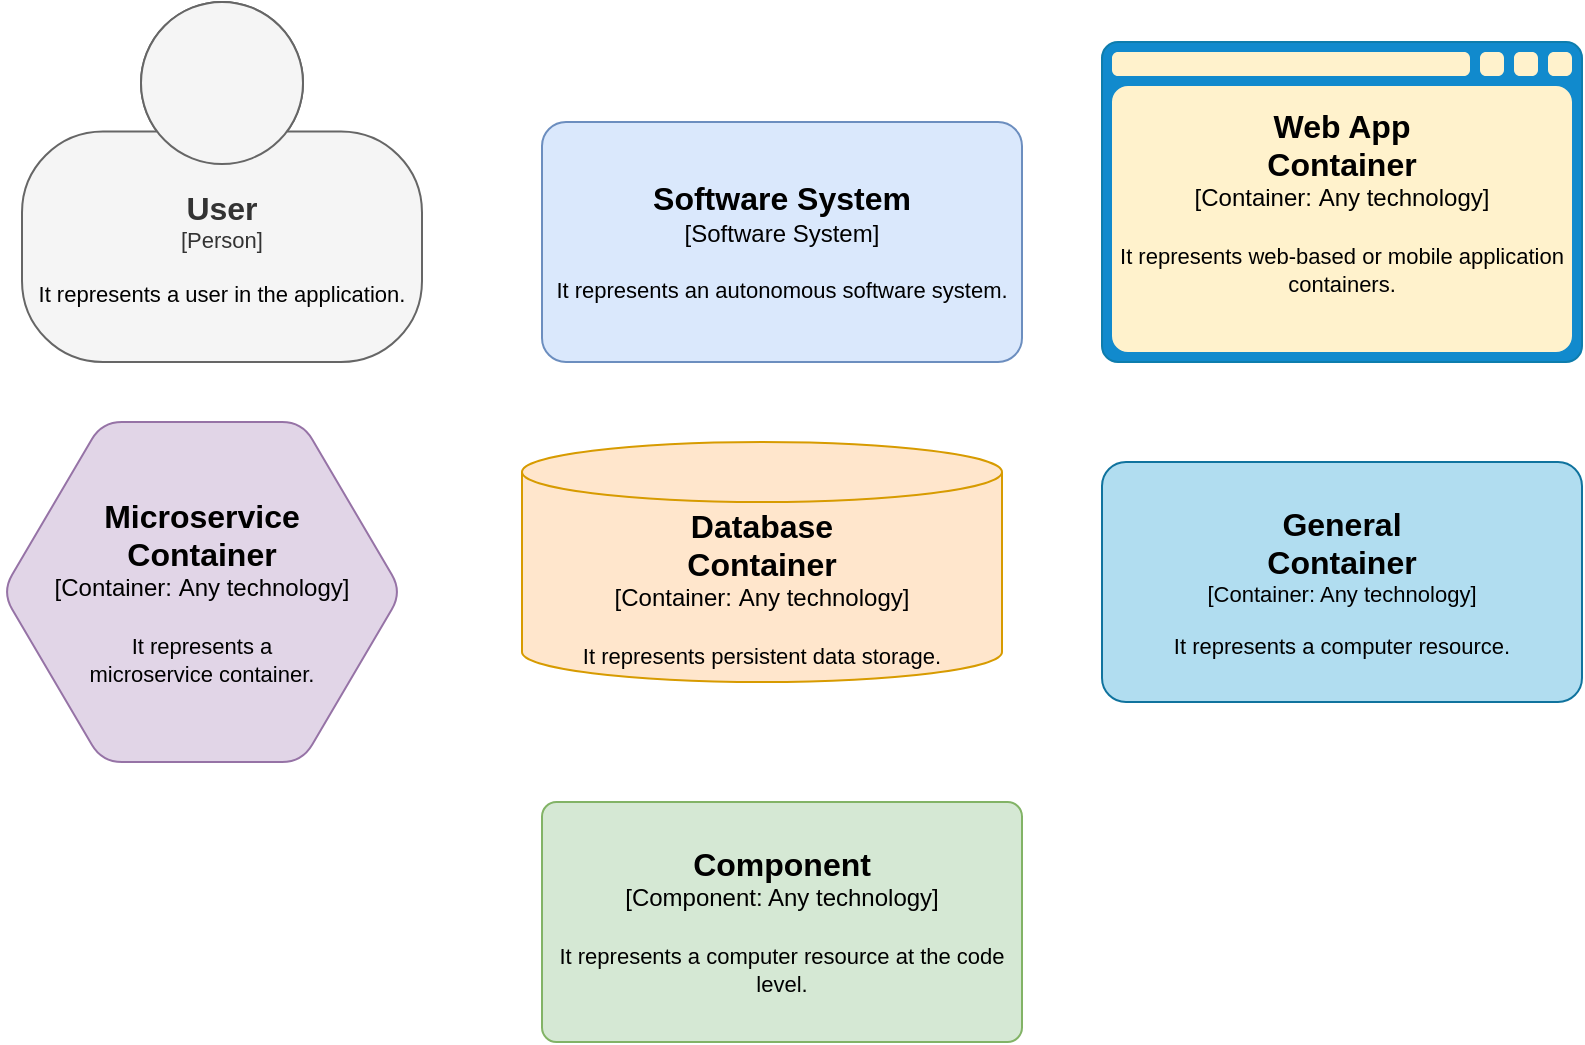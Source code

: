 <mxfile version="24.8.4" pages="6">
  <diagram id="mkhmw_WQnpn4R4glehHA" name="Legend">
    <mxGraphModel dx="1562" dy="846" grid="1" gridSize="10" guides="1" tooltips="1" connect="1" arrows="1" fold="1" page="1" pageScale="1" pageWidth="850" pageHeight="1100" math="0" shadow="0">
      <root>
        <mxCell id="0" />
        <mxCell id="1" parent="0" />
        <object placeholders="1" c4Name="User" c4Type="Person" c4Description="It represents a user in the application." label="&lt;font style=&quot;font-size: 16px&quot;&gt;&lt;b&gt;%c4Name%&lt;/b&gt;&lt;/font&gt;&lt;div&gt;[%c4Type%]&lt;/div&gt;&lt;br&gt;&lt;div&gt;&lt;font style=&quot;font-size: 11px&quot;&gt;&lt;font color=&quot;black&quot;&gt;%c4Description%&lt;/font&gt;&lt;/div&gt;" id="cJ30tNFgZD-4u5WxQBFa-1">
          <mxCell style="html=1;fontSize=11;dashed=0;whiteSpace=wrap;fillColor=#f5f5f5;strokeColor=#666666;fontColor=#333333;shape=mxgraph.c4.person2;align=center;metaEdit=1;points=[[0.5,0,0],[1,0.5,0],[1,0.75,0],[0.75,1,0],[0.5,1,0],[0.25,1,0],[0,0.75,0],[0,0.5,0]];resizable=0;" parent="1" vertex="1">
            <mxGeometry x="30" y="150" width="200" height="180" as="geometry" />
          </mxCell>
        </object>
        <object placeholders="1" c4Name="Software System" c4Type="Software System" c4Description="It represents an autonomous software system." label="&lt;font style=&quot;font-size: 16px&quot;&gt;&lt;b&gt;%c4Name%&lt;/b&gt;&lt;/font&gt;&lt;div&gt;[%c4Type%]&lt;/div&gt;&lt;br&gt;&lt;div&gt;&lt;font style=&quot;font-size: 11px&quot;&gt;&lt;font color=&quot;black&quot;&gt;%c4Description%&lt;/font&gt;&lt;/div&gt;" id="O_n5zZClP52XF_0j0ENG-1">
          <mxCell style="rounded=1;whiteSpace=wrap;html=1;labelBackgroundColor=none;fillColor=#dae8fc;align=center;arcSize=10;strokeColor=#6c8ebf;metaEdit=1;resizable=0;points=[[0.25,0,0],[0.5,0,0],[0.75,0,0],[1,0.25,0],[1,0.5,0],[1,0.75,0],[0.75,1,0],[0.5,1,0],[0.25,1,0],[0,0.75,0],[0,0.5,0],[0,0.25,0]];" parent="1" vertex="1">
            <mxGeometry x="290" y="210" width="240" height="120" as="geometry" />
          </mxCell>
        </object>
        <object placeholders="1" c4Name="Web App &#xa;Container" c4Type="Container" c4Technology="Any technology" c4Description="It represents web-based or mobile application containers." label="&lt;font style=&quot;font-size: 16px&quot;&gt;&lt;b&gt;%c4Name%&lt;/b&gt;&lt;/font&gt;&lt;div&gt;[%c4Type%:&amp;nbsp;%c4Technology%]&lt;/div&gt;&lt;br&gt;&lt;div&gt;&lt;font style=&quot;font-size: 11px&quot;&gt;&lt;font color=&quot;black&quot;&gt;%c4Description%&lt;/font&gt;&lt;/div&gt;" id="PCSgTmTL52y0u3xcnTB2-1">
          <mxCell style="shape=mxgraph.c4.webBrowserContainer2;whiteSpace=wrap;html=1;boundedLbl=1;rounded=0;labelBackgroundColor=none;strokeColor=#d6b656;fillColor=#fff2cc;strokeColor=#118ACD;strokeColor2=#0E7DAD;fontSize=12;align=center;metaEdit=1;points=[[0.5,0,0],[1,0.25,0],[1,0.5,0],[1,0.75,0],[0.5,1,0],[0,0.75,0],[0,0.5,0],[0,0.25,0]];resizable=0;" parent="1" vertex="1">
            <mxGeometry x="570" y="170" width="240" height="160" as="geometry" />
          </mxCell>
        </object>
        <object placeholders="1" c4Name="Microservice &#xa;Container" c4Type="Container" c4Technology="Any technology" c4Description="It represents a &#xa;microservice container." label="&lt;font style=&quot;font-size: 16px&quot;&gt;&lt;b&gt;%c4Name%&lt;/b&gt;&lt;/font&gt;&lt;div&gt;[%c4Type%:&amp;nbsp;%c4Technology%]&lt;/div&gt;&lt;br&gt;&lt;div&gt;&lt;font style=&quot;font-size: 11px&quot;&gt;&lt;font color=&quot;black&quot;&gt;%c4Description%&lt;/font&gt;&lt;/div&gt;" id="mhIzgw0Ur3ug11rjmigm-1">
          <mxCell style="shape=hexagon;size=50;perimeter=hexagonPerimeter2;whiteSpace=wrap;html=1;fixedSize=1;rounded=1;labelBackgroundColor=none;fillColor=#e1d5e7;fontSize=12;align=center;strokeColor=#9673a6;metaEdit=1;points=[[0.5,0,0],[1,0.25,0],[1,0.5,0],[1,0.75,0],[0.5,1,0],[0,0.75,0],[0,0.5,0],[0,0.25,0]];resizable=0;" parent="1" vertex="1">
            <mxGeometry x="20" y="360" width="200" height="170" as="geometry" />
          </mxCell>
        </object>
        <object placeholders="1" c4Name="Database &#xa;Container" c4Type="Container" c4Technology="Any technology" c4Description="It represents persistent data storage." label="&lt;font style=&quot;font-size: 16px&quot;&gt;&lt;b&gt;%c4Name%&lt;/b&gt;&lt;/font&gt;&lt;div&gt;[%c4Type%:&amp;nbsp;%c4Technology%]&lt;/div&gt;&lt;br&gt;&lt;div&gt;&lt;font style=&quot;font-size: 11px&quot;&gt;&lt;font color=&quot;black&quot;&gt;%c4Description%&lt;/font&gt;&lt;/div&gt;" id="XRpDW4mxGCuKYJDHpPUN-1">
          <mxCell style="shape=cylinder3;size=15;whiteSpace=wrap;html=1;boundedLbl=1;rounded=0;labelBackgroundColor=none;fontSize=12;align=center;metaEdit=1;points=[[0.5,0,0],[1,0.25,0],[1,0.5,0],[1,0.75,0],[0.5,1,0],[0,0.75,0],[0,0.5,0],[0,0.25,0]];resizable=0;fillColor=#ffe6cc;strokeColor=#d79b00;" parent="1" vertex="1">
            <mxGeometry x="280" y="370" width="240" height="120" as="geometry" />
          </mxCell>
        </object>
        <object placeholders="1" c4Name="General &#xa;Container" c4Type="Container" c4Technology="Any technology" c4Description="It represents a computer resource." label="&lt;font style=&quot;font-size: 16px&quot;&gt;&lt;b&gt;%c4Name%&lt;/b&gt;&lt;/font&gt;&lt;div&gt;[%c4Type%: %c4Technology%]&lt;/div&gt;&lt;br&gt;&lt;div&gt;&lt;font style=&quot;font-size: 11px&quot;&gt;&lt;font color=&quot;black&quot;&gt;%c4Description%&lt;/font&gt;&lt;/div&gt;" id="fJKg4hKbxjy11ruUbTOx-1">
          <mxCell style="rounded=1;whiteSpace=wrap;html=1;fontSize=11;labelBackgroundColor=none;fillColor=#b1ddf0;align=center;arcSize=10;strokeColor=#10739e;metaEdit=1;resizable=0;points=[[0.25,0,0],[0.5,0,0],[0.75,0,0],[1,0.25,0],[1,0.5,0],[1,0.75,0],[0.75,1,0],[0.5,1,0],[0.25,1,0],[0,0.75,0],[0,0.5,0],[0,0.25,0]];" parent="1" vertex="1">
            <mxGeometry x="570" y="380" width="240" height="120" as="geometry" />
          </mxCell>
        </object>
        <object placeholders="1" c4Name="Component" c4Type="Component" c4Technology="Any technology" c4Description="It represents a computer resource at the code level." label="&lt;font style=&quot;font-size: 16px&quot;&gt;&lt;b&gt;%c4Name%&lt;/b&gt;&lt;/font&gt;&lt;div&gt;[%c4Type%: %c4Technology%]&lt;/div&gt;&lt;br&gt;&lt;div&gt;&lt;font style=&quot;font-size: 11px&quot;&gt;%c4Description%&lt;/font&gt;&lt;/div&gt;" id="Exwrrg0Zk5SAoFpz2TxF-1">
          <mxCell style="rounded=1;whiteSpace=wrap;html=1;labelBackgroundColor=none;fillColor=#d5e8d4;align=center;arcSize=6;strokeColor=#82b366;metaEdit=1;resizable=0;points=[[0.25,0,0],[0.5,0,0],[0.75,0,0],[1,0.25,0],[1,0.5,0],[1,0.75,0],[0.75,1,0],[0.5,1,0],[0.25,1,0],[0,0.75,0],[0,0.5,0],[0,0.25,0]];" parent="1" vertex="1">
            <mxGeometry x="290" y="550" width="240" height="120" as="geometry" />
          </mxCell>
        </object>
      </root>
    </mxGraphModel>
  </diagram>
  <diagram name="Level 1: Systems Context" id="sZKxi55ZGMg_HQXTlTYZ">
    <mxGraphModel dx="1562" dy="846" grid="1" gridSize="10" guides="1" tooltips="1" connect="1" arrows="1" fold="1" page="1" pageScale="1" pageWidth="850" pageHeight="1100" math="0" shadow="0">
      <root>
        <mxCell id="0" />
        <mxCell id="1" parent="0" />
        <object placeholders="1" c4Name="User" c4Type="Person" c4Description="Registered user who has been assigned a virtual girlfriend." label="&lt;font style=&quot;font-size: 16px&quot;&gt;&lt;b&gt;%c4Name%&lt;/b&gt;&lt;/font&gt;&lt;div&gt;[%c4Type%]&lt;/div&gt;&lt;br&gt;&lt;div&gt;&lt;font style=&quot;font-size: 11px&quot;&gt;&lt;font color=&quot;black&quot;&gt;%c4Description%&lt;/font&gt;&lt;/div&gt;" id="Uss4WFANmogLggMcH8iv-1">
          <mxCell style="html=1;fontSize=11;dashed=0;whiteSpace=wrap;fillColor=#f5f5f5;strokeColor=#666666;fontColor=#333333;shape=mxgraph.c4.person2;align=center;metaEdit=1;points=[[0.5,0,0],[1,0.5,0],[1,0.75,0],[0.75,1,0],[0.5,1,0],[0.25,1,0],[0,0.75,0],[0,0.5,0]];resizable=0;" parent="1" vertex="1">
            <mxGeometry x="150" y="450" width="200" height="180" as="geometry" />
          </mxCell>
        </object>
        <object placeholders="1" c4Name="Microsoft Azure Cloud" c4Type="Software System" c4Description="Cloud services that allow users to store information and interact with their virtual girlfriend." label="&lt;font style=&quot;font-size: 16px&quot;&gt;&lt;b&gt;%c4Name%&lt;/b&gt;&lt;/font&gt;&lt;div&gt;[%c4Type%]&lt;/div&gt;&lt;br&gt;&lt;div&gt;&lt;font style=&quot;font-size: 11px&quot;&gt;&lt;font color=&quot;black&quot;&gt;%c4Description%&lt;/font&gt;&lt;/div&gt;" id="Uss4WFANmogLggMcH8iv-2">
          <mxCell style="rounded=1;whiteSpace=wrap;html=1;labelBackgroundColor=none;fillColor=#dae8fc;align=center;arcSize=10;strokeColor=#6c8ebf;metaEdit=1;resizable=0;points=[[0.25,0,0],[0.5,0,0],[0.75,0,0],[1,0.25,0],[1,0.5,0],[1,0.75,0],[0.75,1,0],[0.5,1,0],[0.25,1,0],[0,0.75,0],[0,0.5,0],[0,0.25,0]];" parent="1" vertex="1">
            <mxGeometry x="510" y="757.5" width="240" height="120" as="geometry" />
          </mxCell>
        </object>
        <object placeholders="1" c4Type="Relationship" c4Description="Consume cloud services using" label="&lt;div style=&quot;text-align: left&quot;&gt;&lt;div style=&quot;text-align: center&quot;&gt;&lt;b&gt;%c4Description%&lt;/b&gt;&lt;/div&gt;" id="Uss4WFANmogLggMcH8iv-5">
          <mxCell style="endArrow=blockThin;html=1;fontSize=10;fontColor=#404040;strokeWidth=1;endFill=1;strokeColor=#828282;elbow=vertical;metaEdit=1;endSize=14;startSize=14;jumpStyle=arc;jumpSize=16;rounded=0;edgeStyle=orthogonalEdgeStyle;exitX=0.5;exitY=1;exitDx=0;exitDy=0;exitPerimeter=0;" parent="1" source="Uss4WFANmogLggMcH8iv-1" edge="1">
            <mxGeometry width="240" relative="1" as="geometry">
              <mxPoint x="130" y="720" as="sourcePoint" />
              <mxPoint x="250" y="740" as="targetPoint" />
            </mxGeometry>
          </mxCell>
        </object>
        <mxCell id="9QBGx5Vhk5RrI9L9YfPH-1" value="" style="verticalLabelPosition=bottom;html=1;verticalAlign=top;align=center;strokeColor=none;fillColor=#00BEF2;shape=mxgraph.azure.cloud;" parent="1" vertex="1">
          <mxGeometry x="605" y="867.5" width="50" height="32.5" as="geometry" />
        </mxCell>
        <mxCell id="xvyqRRkt6LPO01IvZ2-r-1" value="" style="image;aspect=fixed;perimeter=ellipsePerimeter;html=1;align=center;shadow=0;dashed=0;spacingTop=3;image=img/lib/active_directory/user_accounts.svg;" parent="1" vertex="1">
          <mxGeometry x="229.38" y="620" width="41.24" height="40" as="geometry" />
        </mxCell>
        <object placeholders="1" c4Name="Mobile App" c4Type="Container" c4Technology="Typescript" c4Description="User interface allowing interaction with the virtual girlfriend." label="&lt;font style=&quot;font-size: 16px&quot;&gt;&lt;b&gt;%c4Name%&lt;/b&gt;&lt;/font&gt;&lt;div&gt;[%c4Type%:&amp;nbsp;%c4Technology%]&lt;/div&gt;&lt;br&gt;&lt;div&gt;&lt;font style=&quot;font-size: 11px&quot;&gt;&lt;font color=&quot;black&quot;&gt;%c4Description%&lt;/font&gt;&lt;/div&gt;" id="tQx-MmyC_6zpyATcxAam-1">
          <mxCell style="shape=mxgraph.c4.webBrowserContainer2;whiteSpace=wrap;html=1;boundedLbl=1;rounded=0;labelBackgroundColor=none;strokeColor=#d6b656;fillColor=#fff2cc;strokeColor=#118ACD;strokeColor2=#0E7DAD;fontSize=12;align=center;metaEdit=1;points=[[0.5,0,0],[1,0.25,0],[1,0.5,0],[1,0.75,0],[0.5,1,0],[0,0.75,0],[0,0.5,0],[0,0.25,0]];resizable=0;" parent="1" vertex="1">
            <mxGeometry x="130" y="740" width="240" height="160" as="geometry" />
          </mxCell>
        </object>
        <mxCell id="tQx-MmyC_6zpyATcxAam-2" value="" style="image;sketch=0;aspect=fixed;html=1;points=[];align=center;fontSize=12;image=img/lib/mscae/App_Service_Mobile_App.svg;" parent="1" vertex="1">
          <mxGeometry x="233" y="870" width="34" height="50" as="geometry" />
        </mxCell>
        <object placeholders="1" c4Type="Relationship" c4Technology="JSON/HTTP" c4Description="Makes API calls to" label="&lt;div style=&quot;text-align: left&quot;&gt;&lt;div style=&quot;text-align: center&quot;&gt;&lt;b&gt;%c4Description%&lt;/b&gt;&lt;/div&gt;&lt;div style=&quot;text-align: center&quot;&gt;[%c4Technology%]&lt;/div&gt;&lt;/div&gt;" id="wvAd6NLA_1Fp2YWCNQ8P-1">
          <mxCell style="endArrow=blockThin;html=1;fontSize=10;fontColor=#404040;strokeWidth=1;endFill=1;strokeColor=#828282;elbow=vertical;metaEdit=1;endSize=14;startSize=14;jumpStyle=arc;jumpSize=16;rounded=0;edgeStyle=orthogonalEdgeStyle;exitX=1;exitY=0.5;exitDx=0;exitDy=0;exitPerimeter=0;entryX=0;entryY=0.5;entryDx=0;entryDy=0;entryPerimeter=0;" parent="1" source="tQx-MmyC_6zpyATcxAam-1" target="Uss4WFANmogLggMcH8iv-2" edge="1">
            <mxGeometry width="240" relative="1" as="geometry">
              <mxPoint x="400" y="1000" as="sourcePoint" />
              <mxPoint x="460" y="720" as="targetPoint" />
            </mxGeometry>
          </mxCell>
        </object>
      </root>
    </mxGraphModel>
  </diagram>
  <diagram id="0eEkZ8_puTRaXuVfexaw" name="Level 2: Cointainers">
    <mxGraphModel dx="1562" dy="1946" grid="1" gridSize="10" guides="1" tooltips="1" connect="1" arrows="1" fold="1" page="1" pageScale="1" pageWidth="850" pageHeight="1100" math="0" shadow="0">
      <root>
        <mxCell id="0" />
        <mxCell id="1" parent="0" />
        <object placeholders="1" c4Name="User" c4Type="Person" c4Description="Registered user who has been assigned a virtual girlfriend." label="&lt;font style=&quot;font-size: 16px&quot;&gt;&lt;b&gt;%c4Name%&lt;/b&gt;&lt;/font&gt;&lt;div&gt;[%c4Type%]&lt;/div&gt;&lt;br&gt;&lt;div&gt;&lt;font style=&quot;font-size: 11px&quot;&gt;&lt;font color=&quot;black&quot;&gt;%c4Description%&lt;/font&gt;&lt;/div&gt;" id="dGt-4foYGheiA0fDZjrw-1">
          <mxCell style="html=1;fontSize=11;dashed=0;whiteSpace=wrap;fillColor=#f5f5f5;strokeColor=#666666;shape=mxgraph.c4.person2;align=center;metaEdit=1;points=[[0.5,0,0],[1,0.5,0],[1,0.75,0],[0.75,1,0],[0.5,1,0],[0.25,1,0],[0,0.75,0],[0,0.5,0]];resizable=0;fontColor=#333333;" parent="1" vertex="1">
            <mxGeometry x="469" y="-160" width="200" height="180" as="geometry" />
          </mxCell>
        </object>
        <object placeholders="1" c4Name="Container diagram for Microsoft Azure Cloud" c4Type="SystemScopeBoundary" c4Application="Software System" label="&lt;font style=&quot;font-size: 16px&quot;&gt;&lt;b&gt;&lt;div style=&quot;text-align: left&quot;&gt;%c4Name%&lt;/div&gt;&lt;/b&gt;&lt;/font&gt;&lt;div style=&quot;text-align: left&quot;&gt;[%c4Application%]&lt;/div&gt;" id="dGt-4foYGheiA0fDZjrw-2">
          <mxCell style="rounded=1;fontSize=11;whiteSpace=wrap;html=1;dashed=1;arcSize=20;fillColor=none;strokeColor=#666666;fontColor=#333333;labelBackgroundColor=none;align=left;verticalAlign=bottom;labelBorderColor=none;spacingTop=0;spacing=10;dashPattern=8 4;metaEdit=1;rotatable=0;perimeter=rectanglePerimeter;noLabel=0;labelPadding=0;allowArrows=0;connectable=0;expand=0;recursiveResize=0;editable=1;pointerEvents=0;absoluteArcSize=1;points=[[0.25,0,0],[0.5,0,0],[0.75,0,0],[1,0.25,0],[1,0.5,0],[1,0.75,0],[0.75,1,0],[0.5,1,0],[0.25,1,0],[0,0.75,0],[0,0.5,0],[0,0.25,0]];" parent="1" vertex="1">
            <mxGeometry y="340" width="1170" height="1500" as="geometry" />
          </mxCell>
        </object>
        <object placeholders="1" c4Name="Mobile App" c4Type="Container" c4Technology="Typescript" c4Description="User interface allowing interaction with the virtual girlfriend." label="&lt;font style=&quot;font-size: 16px&quot;&gt;&lt;b&gt;%c4Name%&lt;/b&gt;&lt;/font&gt;&lt;div&gt;[%c4Type%:&amp;nbsp;%c4Technology%]&lt;/div&gt;&lt;br&gt;&lt;div&gt;&lt;font style=&quot;font-size: 11px&quot;&gt;&lt;font color=&quot;black&quot;&gt;%c4Description%&lt;/font&gt;&lt;/div&gt;" id="hUDu1MYrod_MEculeqpj-3">
          <mxCell style="shape=mxgraph.c4.webBrowserContainer2;whiteSpace=wrap;html=1;boundedLbl=1;rounded=0;labelBackgroundColor=none;strokeColor=#d6b656;fillColor=#fff2cc;strokeColor=#118ACD;strokeColor2=#0E7DAD;fontSize=12;align=center;metaEdit=1;points=[[0.5,0,0],[1,0.25,0],[1,0.5,0],[1,0.75,0],[0.5,1,0],[0,0.75,0],[0,0.5,0],[0,0.25,0]];resizable=0;" parent="1" vertex="1">
            <mxGeometry x="449.62" y="140" width="240" height="160" as="geometry" />
          </mxCell>
        </object>
        <object placeholders="1" c4Type="Relationship" c4Description="Chat, play, talk, have fun using" label="&lt;div style=&quot;text-align: left&quot;&gt;&lt;div style=&quot;text-align: center&quot;&gt;&lt;b&gt;%c4Description%&lt;/b&gt;&lt;/div&gt;" id="hUDu1MYrod_MEculeqpj-4">
          <mxCell style="endArrow=blockThin;html=1;fontSize=10;fontColor=#404040;strokeWidth=1;endFill=1;strokeColor=#828282;elbow=vertical;metaEdit=1;endSize=14;startSize=14;jumpStyle=arc;jumpSize=16;rounded=0;edgeStyle=orthogonalEdgeStyle;exitX=0.5;exitY=1;exitDx=0;exitDy=0;exitPerimeter=0;" parent="1" source="uAbUdCJoEXAci_wIhx6a-27" target="hUDu1MYrod_MEculeqpj-3" edge="1">
            <mxGeometry width="240" relative="1" as="geometry">
              <mxPoint x="100" y="270" as="sourcePoint" />
              <mxPoint x="340" y="270" as="targetPoint" />
            </mxGeometry>
          </mxCell>
        </object>
        <object placeholders="1" c4Name="Users &#xa;Microservice" c4Type="Container" c4Technology="Azure App Service" c4Description="Management of user accounts, authentication and profiles." label="&lt;font style=&quot;font-size: 16px&quot;&gt;&lt;b&gt;%c4Name%&lt;/b&gt;&lt;/font&gt;&lt;div&gt;[%c4Type%:&amp;nbsp;%c4Technology%]&lt;/div&gt;&lt;br&gt;&lt;div&gt;&lt;font style=&quot;font-size: 11px&quot;&gt;&lt;font color=&quot;black&quot;&gt;%c4Description%&lt;/font&gt;&lt;/div&gt;" id="GdxOeqJPxdVtOeaAMUPo-3">
          <mxCell style="shape=hexagon;size=50;perimeter=hexagonPerimeter2;whiteSpace=wrap;html=1;fixedSize=1;rounded=1;labelBackgroundColor=none;fillColor=#e1d5e7;fontSize=12;align=center;strokeColor=#9673a6;metaEdit=1;points=[[0.5,0,0],[1,0.25,0],[1,0.5,0],[1,0.75,0],[0.5,1,0],[0,0.75,0],[0,0.5,0],[0,0.25,0]];resizable=0;" parent="1" vertex="1">
            <mxGeometry x="40" y="360" width="200" height="170" as="geometry" />
          </mxCell>
        </object>
        <object placeholders="1" c4Name="Avatars &#xa;Microservice" c4Type="Container" c4Technology="Azure App Service" c4Description="Avatar management &#xa;and personalisation." label="&lt;font style=&quot;font-size: 16px&quot;&gt;&lt;b&gt;%c4Name%&lt;/b&gt;&lt;/font&gt;&lt;div&gt;[%c4Type%:&amp;nbsp;%c4Technology%]&lt;/div&gt;&lt;br&gt;&lt;div&gt;&lt;font style=&quot;font-size: 11px&quot;&gt;&lt;font color=&quot;black&quot;&gt;%c4Description%&lt;/font&gt;&lt;/div&gt;" id="GdxOeqJPxdVtOeaAMUPo-4">
          <mxCell style="shape=hexagon;size=50;perimeter=hexagonPerimeter2;whiteSpace=wrap;html=1;fixedSize=1;rounded=1;labelBackgroundColor=none;fillColor=#e1d5e7;fontSize=12;align=center;strokeColor=#9673a6;metaEdit=1;points=[[0.5,0,0],[1,0.25,0],[1,0.5,0],[1,0.75,0],[0.5,1,0],[0,0.75,0],[0,0.5,0],[0,0.25,0]];resizable=0;" parent="1" vertex="1">
            <mxGeometry x="910" y="790" width="200" height="170" as="geometry" />
          </mxCell>
        </object>
        <object placeholders="1" c4Name="Interactions &#xa;Microservice" c4Type="Container" c4Technology="Azure App Service" c4Description="Handling of real-time interactions &#xa;(chat, video calls, etc.)." label="&lt;font style=&quot;font-size: 16px&quot;&gt;&lt;b&gt;%c4Name%&lt;/b&gt;&lt;/font&gt;&lt;div&gt;[%c4Type%:&amp;nbsp;%c4Technology%]&lt;/div&gt;&lt;br&gt;&lt;div&gt;&lt;font style=&quot;font-size: 11px&quot;&gt;&lt;font color=&quot;black&quot;&gt;%c4Description%&lt;/font&gt;&lt;/div&gt;" id="GdxOeqJPxdVtOeaAMUPo-5">
          <mxCell style="shape=hexagon;size=50;perimeter=hexagonPerimeter2;whiteSpace=wrap;html=1;fixedSize=1;rounded=1;labelBackgroundColor=none;fillColor=#e1d5e7;fontSize=12;align=center;strokeColor=#9673a6;metaEdit=1;points=[[0.5,0,0],[1,0.25,0],[1,0.5,0],[1,0.75,0],[0.5,1,0],[0,0.75,0],[0,0.5,0],[0,0.25,0]];resizable=0;" parent="1" vertex="1">
            <mxGeometry x="910" y="360" width="200" height="170" as="geometry" />
          </mxCell>
        </object>
        <object placeholders="1" c4Name="Activities &#xa;Microservice" c4Type="Container" c4Technology="Azure App Service" c4Description="Management of reminders &#xa;and shared activities." label="&lt;font style=&quot;font-size: 16px&quot;&gt;&lt;b&gt;%c4Name%&lt;/b&gt;&lt;/font&gt;&lt;div&gt;[%c4Type%:&amp;nbsp;%c4Technology%]&lt;/div&gt;&lt;br&gt;&lt;div&gt;&lt;font style=&quot;font-size: 11px&quot;&gt;&lt;font color=&quot;black&quot;&gt;%c4Description%&lt;/font&gt;&lt;/div&gt;" id="GdxOeqJPxdVtOeaAMUPo-6">
          <mxCell style="shape=hexagon;size=50;perimeter=hexagonPerimeter2;whiteSpace=wrap;html=1;fixedSize=1;rounded=1;labelBackgroundColor=none;fillColor=#e1d5e7;fontSize=12;align=center;strokeColor=#9673a6;metaEdit=1;points=[[0.5,0,0],[1,0.25,0],[1,0.5,0],[1,0.75,0],[0.5,1,0],[0,0.75,0],[0,0.5,0],[0,0.25,0]];resizable=0;" parent="1" vertex="1">
            <mxGeometry x="40" y="790" width="200" height="170" as="geometry" />
          </mxCell>
        </object>
        <object placeholders="1" c4Name="Achievements&#xa;Microservice " c4Type="Container" c4Technology="Azure App Service" c4Description="Achievement and reward &#xa;management." label="&lt;font style=&quot;font-size: 16px&quot;&gt;&lt;b&gt;%c4Name%&lt;/b&gt;&lt;/font&gt;&lt;div&gt;[%c4Type%:&amp;nbsp;%c4Technology%]&lt;/div&gt;&lt;br&gt;&lt;div&gt;&lt;font style=&quot;font-size: 11px&quot;&gt;&lt;font color=&quot;black&quot;&gt;%c4Description%&lt;/font&gt;&lt;/div&gt;" id="GdxOeqJPxdVtOeaAMUPo-7">
          <mxCell style="shape=hexagon;size=50;perimeter=hexagonPerimeter2;whiteSpace=wrap;html=1;fixedSize=1;rounded=1;labelBackgroundColor=none;fillColor=#e1d5e7;fontSize=12;align=center;strokeColor=#9673a6;metaEdit=1;points=[[0.5,0,0],[1,0.25,0],[1,0.5,0],[1,0.75,0],[0.5,1,0],[0,0.75,0],[0,0.5,0],[0,0.25,0]];resizable=0;" parent="1" vertex="1">
            <mxGeometry x="910" y="1228" width="200" height="170" as="geometry" />
          </mxCell>
        </object>
        <object placeholders="1" c4Name="Content &#xa;Microservice" c4Type="Container" c4Technology="Azure App Service" c4Description="Storage of shared content &#xa;between the user and &#xa;his avatar." label="&lt;font style=&quot;font-size: 16px&quot;&gt;&lt;b&gt;%c4Name%&lt;/b&gt;&lt;/font&gt;&lt;div&gt;[%c4Type%:&amp;nbsp;%c4Technology%]&lt;/div&gt;&lt;br&gt;&lt;div&gt;&lt;font style=&quot;font-size: 11px&quot;&gt;&lt;font color=&quot;black&quot;&gt;%c4Description%&lt;/font&gt;&lt;/div&gt;" id="aXyZnwebvjsYSEdyARPr-1">
          <mxCell style="shape=hexagon;size=50;perimeter=hexagonPerimeter2;whiteSpace=wrap;html=1;fixedSize=1;rounded=1;labelBackgroundColor=none;fillColor=#e1d5e7;fontSize=12;align=center;strokeColor=#9673a6;metaEdit=1;points=[[0.5,0,0],[1,0.25,0],[1,0.5,0],[1,0.75,0],[0.5,1,0],[0,0.75,0],[0,0.5,0],[0,0.25,0]];resizable=0;" parent="1" vertex="1">
            <mxGeometry x="40" y="1228" width="200" height="170" as="geometry" />
          </mxCell>
        </object>
        <object placeholders="1" c4Type="Relationship" c4Technology="JSON/HTTP" c4Description="Makes API calls to" label="&lt;div style=&quot;text-align: left&quot;&gt;&lt;div style=&quot;text-align: center&quot;&gt;&lt;b&gt;%c4Description%&lt;/b&gt;&lt;/div&gt;&lt;div style=&quot;text-align: center&quot;&gt;[%c4Technology%]&lt;/div&gt;&lt;/div&gt;" id="aXyZnwebvjsYSEdyARPr-7">
          <mxCell style="endArrow=blockThin;html=1;fontSize=10;fontColor=#404040;strokeWidth=1;endFill=1;strokeColor=#828282;elbow=vertical;metaEdit=1;endSize=14;startSize=14;jumpStyle=arc;jumpSize=16;rounded=0;edgeStyle=orthogonalEdgeStyle;exitX=0.135;exitY=0.247;exitDx=0;exitDy=0;exitPerimeter=0;" parent="1" source="aXyZnwebvjsYSEdyARPr-13" edge="1">
            <mxGeometry width="240" relative="1" as="geometry">
              <mxPoint x="350" y="620" as="sourcePoint" />
              <mxPoint x="240" y="445" as="targetPoint" />
              <Array as="points">
                <mxPoint x="420" y="832" />
                <mxPoint x="420" y="620" />
                <mxPoint x="320" y="620" />
                <mxPoint x="320" y="445" />
              </Array>
            </mxGeometry>
          </mxCell>
        </object>
        <object placeholders="1" c4Type="Relationship" c4Technology="JSON/HTTP" c4Description="Makes API calls to" label="&lt;div style=&quot;text-align: left&quot;&gt;&lt;div style=&quot;text-align: center&quot;&gt;&lt;b&gt;%c4Description%&lt;/b&gt;&lt;/div&gt;&lt;div style=&quot;text-align: center&quot;&gt;[%c4Technology%]&lt;/div&gt;&lt;/div&gt;" id="aXyZnwebvjsYSEdyARPr-9">
          <mxCell style="endArrow=blockThin;html=1;fontSize=10;fontColor=#404040;strokeWidth=1;endFill=1;strokeColor=#828282;elbow=vertical;metaEdit=1;endSize=14;startSize=14;jumpStyle=arc;jumpSize=16;rounded=0;edgeStyle=orthogonalEdgeStyle;exitX=0.03;exitY=0.493;exitDx=0;exitDy=0;exitPerimeter=0;entryX=1;entryY=0.5;entryDx=0;entryDy=0;entryPerimeter=0;" parent="1" source="aXyZnwebvjsYSEdyARPr-13" target="GdxOeqJPxdVtOeaAMUPo-6" edge="1">
            <mxGeometry width="240" relative="1" as="geometry">
              <mxPoint x="400" y="650" as="sourcePoint" />
              <mxPoint x="640" y="650" as="targetPoint" />
            </mxGeometry>
          </mxCell>
        </object>
        <object placeholders="1" c4Type="Relationship" c4Technology="JSON/HTTP" c4Description="Makes API calls to" label="&lt;div style=&quot;text-align: left&quot;&gt;&lt;div style=&quot;text-align: center&quot;&gt;&lt;b&gt;%c4Description%&lt;/b&gt;&lt;/div&gt;&lt;div style=&quot;text-align: center&quot;&gt;[%c4Technology%]&lt;/div&gt;&lt;/div&gt;" id="aXyZnwebvjsYSEdyARPr-10">
          <mxCell style="endArrow=blockThin;html=1;fontSize=10;fontColor=#404040;strokeWidth=1;endFill=1;strokeColor=#828282;elbow=vertical;metaEdit=1;endSize=14;startSize=14;jumpStyle=arc;jumpSize=16;rounded=0;edgeStyle=orthogonalEdgeStyle;exitX=0;exitY=0.5;exitDx=0;exitDy=0;exitPerimeter=0;entryX=1;entryY=0.5;entryDx=0;entryDy=0;entryPerimeter=0;" parent="1" source="aXyZnwebvjsYSEdyARPr-13" target="aXyZnwebvjsYSEdyARPr-1" edge="1">
            <mxGeometry x="-0.324" width="240" relative="1" as="geometry">
              <mxPoint x="410" y="760" as="sourcePoint" />
              <mxPoint x="650" y="760" as="targetPoint" />
              <Array as="points">
                <mxPoint x="469" y="990" />
                <mxPoint x="470" y="990" />
                <mxPoint x="470" y="1313" />
              </Array>
              <mxPoint as="offset" />
            </mxGeometry>
          </mxCell>
        </object>
        <object placeholders="1" c4Type="Relationship" c4Technology="JSON/HTTP" c4Description="Makes API calls to" label="&lt;div style=&quot;text-align: left&quot;&gt;&lt;div style=&quot;text-align: center&quot;&gt;&lt;b&gt;%c4Description%&lt;/b&gt;&lt;/div&gt;&lt;div style=&quot;text-align: center&quot;&gt;[%c4Technology%]&lt;/div&gt;&lt;/div&gt;" id="aXyZnwebvjsYSEdyARPr-11">
          <mxCell style="endArrow=blockThin;html=1;fontSize=10;fontColor=#404040;strokeWidth=1;endFill=1;strokeColor=#828282;elbow=vertical;metaEdit=1;endSize=14;startSize=14;jumpStyle=arc;jumpSize=16;rounded=0;edgeStyle=orthogonalEdgeStyle;exitX=0.974;exitY=0.502;exitDx=0;exitDy=0;exitPerimeter=0;entryX=0;entryY=0.5;entryDx=0;entryDy=0;entryPerimeter=0;" parent="1" source="aXyZnwebvjsYSEdyARPr-13" target="GdxOeqJPxdVtOeaAMUPo-4" edge="1">
            <mxGeometry width="240" relative="1" as="geometry">
              <mxPoint x="550" y="590" as="sourcePoint" />
              <mxPoint x="790" y="590" as="targetPoint" />
            </mxGeometry>
          </mxCell>
        </object>
        <object placeholders="1" c4Name="API Gateway" c4Type="Container" c4Technology="Azure API &#xa;Management" c4Description="It performs API management, authentication, authorisation &#xa;and traffic control." label="&lt;font style=&quot;font-size: 16px&quot;&gt;&lt;b&gt;%c4Name%&lt;/b&gt;&lt;/font&gt;&lt;div&gt;[%c4Type%:&amp;nbsp;%c4Technology%]&lt;/div&gt;&lt;br&gt;&lt;div&gt;&lt;font style=&quot;font-size: 11px&quot;&gt;&lt;font color=&quot;black&quot;&gt;%c4Description%&lt;/font&gt;&lt;/div&gt;" id="aXyZnwebvjsYSEdyARPr-13">
          <mxCell style="shape=hexagon;size=50;perimeter=hexagonPerimeter2;whiteSpace=wrap;html=1;fixedSize=1;rounded=1;labelBackgroundColor=none;fillColor=#f8cecc;fontSize=12;align=center;strokeColor=#b85450;metaEdit=1;points=[[0.5,0,0],[1,0.25,0],[1,0.5,0],[1,0.75,0],[0.5,1,0],[0,0.75,0],[0,0.5,0],[0,0.25,0]];resizable=0;" parent="1" vertex="1">
            <mxGeometry x="469" y="790" width="200" height="170" as="geometry" />
          </mxCell>
        </object>
        <object placeholders="1" c4Type="Relationship" c4Technology="JSON/HTTP" c4Description="Makes API calls to" label="&lt;div style=&quot;text-align: left&quot;&gt;&lt;div style=&quot;text-align: center&quot;&gt;&lt;b&gt;%c4Description%&lt;/b&gt;&lt;/div&gt;&lt;div style=&quot;text-align: center&quot;&gt;[%c4Technology%]&lt;/div&gt;&lt;/div&gt;" id="aXyZnwebvjsYSEdyARPr-14">
          <mxCell style="endArrow=blockThin;html=1;fontSize=10;fontColor=#404040;strokeWidth=1;endFill=1;strokeColor=#828282;elbow=vertical;metaEdit=1;endSize=14;startSize=14;jumpStyle=arc;jumpSize=16;rounded=0;edgeStyle=orthogonalEdgeStyle;entryX=0;entryY=0.5;entryDx=0;entryDy=0;entryPerimeter=0;exitX=1;exitY=0.5;exitDx=0;exitDy=0;exitPerimeter=0;" parent="1" source="aXyZnwebvjsYSEdyARPr-13" target="GdxOeqJPxdVtOeaAMUPo-7" edge="1">
            <mxGeometry x="-0.337" width="240" relative="1" as="geometry">
              <mxPoint x="660" y="970" as="sourcePoint" />
              <mxPoint x="756.4" y="878.81" as="targetPoint" />
              <Array as="points">
                <mxPoint x="669" y="1313" />
              </Array>
              <mxPoint as="offset" />
            </mxGeometry>
          </mxCell>
        </object>
        <object placeholders="1" c4Type="Relationship" c4Technology="JSON/HTTP" c4Description="Makes API calls to" label="&lt;div style=&quot;text-align: left&quot;&gt;&lt;div style=&quot;text-align: center&quot;&gt;&lt;b&gt;%c4Description%&lt;/b&gt;&lt;/div&gt;&lt;div style=&quot;text-align: center&quot;&gt;[%c4Technology%]&lt;/div&gt;&lt;/div&gt;" id="aXyZnwebvjsYSEdyARPr-15">
          <mxCell style="endArrow=blockThin;html=1;fontSize=10;fontColor=#404040;strokeWidth=1;endFill=1;strokeColor=#828282;elbow=vertical;metaEdit=1;endSize=14;startSize=14;jumpStyle=arc;jumpSize=16;rounded=0;edgeStyle=orthogonalEdgeStyle;exitX=0.9;exitY=0.276;exitDx=0;exitDy=0;exitPerimeter=0;entryX=0;entryY=0.5;entryDx=0;entryDy=0;entryPerimeter=0;" parent="1" source="aXyZnwebvjsYSEdyARPr-13" target="GdxOeqJPxdVtOeaAMUPo-5" edge="1">
            <mxGeometry x="-0.057" width="240" relative="1" as="geometry">
              <mxPoint x="490" y="570" as="sourcePoint" />
              <mxPoint x="760" y="440" as="targetPoint" />
              <Array as="points">
                <mxPoint x="750" y="837" />
                <mxPoint x="750" y="445" />
              </Array>
              <mxPoint as="offset" />
            </mxGeometry>
          </mxCell>
        </object>
        <object placeholders="1" c4Name="Interaction Database" c4Type="Container" c4Technology="Azure Cosmos DB" c4Description="No-SQL database for storing structured information (interactions)." label="&lt;font style=&quot;font-size: 16px&quot;&gt;&lt;b&gt;%c4Name%&lt;/b&gt;&lt;/font&gt;&lt;div&gt;[%c4Type%:&amp;nbsp;%c4Technology%]&lt;/div&gt;&lt;br&gt;&lt;div&gt;&lt;font style=&quot;font-size: 11px&quot;&gt;&lt;font color=&quot;black&quot;&gt;%c4Description%&lt;/font&gt;&lt;/div&gt;" id="N91GtFeAZb3UlSjS-ce2-1">
          <mxCell style="shape=cylinder3;size=15;whiteSpace=wrap;html=1;boundedLbl=1;rounded=0;labelBackgroundColor=none;fontSize=12;align=center;metaEdit=1;points=[[0.5,0,0],[1,0.25,0],[1,0.5,0],[1,0.75,0],[0.5,1,0],[0,0.75,0],[0,0.5,0],[0,0.25,0]];resizable=0;fillColor=#ffe6cc;strokeColor=#d79b00;" parent="1" vertex="1">
            <mxGeometry x="890" y="600" width="240" height="120" as="geometry" />
          </mxCell>
        </object>
        <object placeholders="1" c4Type="Relationship" c4Technology="JSON/HTTP" c4Description="Read and Write to" label="&lt;div style=&quot;text-align: left&quot;&gt;&lt;div style=&quot;text-align: center&quot;&gt;&lt;b&gt;%c4Description%&lt;/b&gt;&lt;/div&gt;&lt;div style=&quot;text-align: center&quot;&gt;[%c4Technology%]&lt;/div&gt;&lt;/div&gt;" id="N91GtFeAZb3UlSjS-ce2-2">
          <mxCell style="endArrow=blockThin;html=1;fontSize=10;fontColor=#404040;strokeWidth=1;endFill=1;strokeColor=#828282;elbow=vertical;metaEdit=1;endSize=14;startSize=14;jumpStyle=arc;jumpSize=16;rounded=0;edgeStyle=orthogonalEdgeStyle;exitX=0.5;exitY=1;exitDx=0;exitDy=0;exitPerimeter=0;entryX=0.5;entryY=0;entryDx=0;entryDy=0;entryPerimeter=0;" parent="1" source="GdxOeqJPxdVtOeaAMUPo-5" target="N91GtFeAZb3UlSjS-ce2-1" edge="1">
            <mxGeometry width="240" relative="1" as="geometry">
              <mxPoint x="920" y="560" as="sourcePoint" />
              <mxPoint x="1160" y="560" as="targetPoint" />
            </mxGeometry>
          </mxCell>
        </object>
        <object placeholders="1" c4Name="Avatars Database" c4Type="Container" c4Technology="SQL Azure" c4Description="Relational database for storing structured information (avatars)." label="&lt;font style=&quot;font-size: 16px&quot;&gt;&lt;b&gt;%c4Name%&lt;/b&gt;&lt;/font&gt;&lt;div&gt;[%c4Type%:&amp;nbsp;%c4Technology%]&lt;/div&gt;&lt;br&gt;&lt;div&gt;&lt;font style=&quot;font-size: 11px&quot;&gt;&lt;font color=&quot;black&quot;&gt;%c4Description%&lt;/font&gt;&lt;/div&gt;" id="N91GtFeAZb3UlSjS-ce2-4">
          <mxCell style="shape=cylinder3;size=15;whiteSpace=wrap;html=1;boundedLbl=1;rounded=0;labelBackgroundColor=none;fillColor=#ffe6cc;fontSize=12;align=center;strokeColor=#d79b00;metaEdit=1;points=[[0.5,0,0],[1,0.25,0],[1,0.5,0],[1,0.75,0],[0.5,1,0],[0,0.75,0],[0,0.5,0],[0,0.25,0]];resizable=0;" parent="1" vertex="1">
            <mxGeometry x="890" y="1030" width="240" height="120" as="geometry" />
          </mxCell>
        </object>
        <object placeholders="1" c4Type="Relationship" c4Technology="JSON/HTTP" c4Description="Read and Write to" label="&lt;div style=&quot;text-align: left&quot;&gt;&lt;div style=&quot;text-align: center&quot;&gt;&lt;b&gt;%c4Description%&lt;/b&gt;&lt;/div&gt;&lt;div style=&quot;text-align: center&quot;&gt;[%c4Technology%]&lt;/div&gt;&lt;/div&gt;" id="N91GtFeAZb3UlSjS-ce2-6">
          <mxCell style="endArrow=blockThin;html=1;fontSize=10;fontColor=#404040;strokeWidth=1;endFill=1;strokeColor=#828282;elbow=vertical;metaEdit=1;endSize=14;startSize=14;jumpStyle=arc;jumpSize=16;rounded=0;edgeStyle=orthogonalEdgeStyle;exitX=0.5;exitY=1;exitDx=0;exitDy=0;exitPerimeter=0;entryX=0.5;entryY=0;entryDx=0;entryDy=0;entryPerimeter=0;" parent="1" source="GdxOeqJPxdVtOeaAMUPo-4" target="N91GtFeAZb3UlSjS-ce2-4" edge="1">
            <mxGeometry width="240" relative="1" as="geometry">
              <mxPoint x="880" y="970" as="sourcePoint" />
              <mxPoint x="1120" y="970" as="targetPoint" />
            </mxGeometry>
          </mxCell>
        </object>
        <object placeholders="1" c4Name="Achievements Database" c4Type="Container" c4Technology="SQL Azure" c4Description="Relational database for storing structured information (achievements)." label="&lt;font style=&quot;font-size: 16px&quot;&gt;&lt;b&gt;%c4Name%&lt;/b&gt;&lt;/font&gt;&lt;div&gt;[%c4Type%:&amp;nbsp;%c4Technology%]&lt;/div&gt;&lt;br&gt;&lt;div&gt;&lt;font style=&quot;font-size: 11px&quot;&gt;&lt;font color=&quot;black&quot;&gt;%c4Description%&lt;/font&gt;&lt;/div&gt;" id="N91GtFeAZb3UlSjS-ce2-7">
          <mxCell style="shape=cylinder3;size=15;whiteSpace=wrap;html=1;boundedLbl=1;rounded=0;labelBackgroundColor=none;fillColor=#ffe6cc;fontSize=12;align=center;strokeColor=#d79b00;metaEdit=1;points=[[0.5,0,0],[1,0.25,0],[1,0.5,0],[1,0.75,0],[0.5,1,0],[0,0.75,0],[0,0.5,0],[0,0.25,0]];resizable=0;" parent="1" vertex="1">
            <mxGeometry x="890" y="1468" width="240" height="120" as="geometry" />
          </mxCell>
        </object>
        <object placeholders="1" c4Type="Relationship" c4Technology="JSON/HTTP" c4Description="Read and Write to" label="&lt;div style=&quot;text-align: left&quot;&gt;&lt;div style=&quot;text-align: center&quot;&gt;&lt;b&gt;%c4Description%&lt;/b&gt;&lt;/div&gt;&lt;div style=&quot;text-align: center&quot;&gt;[%c4Technology%]&lt;/div&gt;&lt;/div&gt;" id="N91GtFeAZb3UlSjS-ce2-8">
          <mxCell style="endArrow=blockThin;html=1;fontSize=10;fontColor=#404040;strokeWidth=1;endFill=1;strokeColor=#828282;elbow=vertical;metaEdit=1;endSize=14;startSize=14;jumpStyle=arc;jumpSize=16;rounded=0;edgeStyle=orthogonalEdgeStyle;exitX=0.5;exitY=1;exitDx=0;exitDy=0;exitPerimeter=0;entryX=0.5;entryY=0;entryDx=0;entryDy=0;entryPerimeter=0;" parent="1" source="GdxOeqJPxdVtOeaAMUPo-7" target="N91GtFeAZb3UlSjS-ce2-7" edge="1">
            <mxGeometry width="240" relative="1" as="geometry">
              <mxPoint x="560" y="1408" as="sourcePoint" />
              <mxPoint x="800" y="1408" as="targetPoint" />
            </mxGeometry>
          </mxCell>
        </object>
        <object placeholders="1" c4Name="Users Database" c4Type="Container" c4Technology="SQL Azure" c4Description="Relational database for storing structured information (users)." label="&lt;font style=&quot;font-size: 16px&quot;&gt;&lt;b&gt;%c4Name%&lt;/b&gt;&lt;/font&gt;&lt;div&gt;[%c4Type%:&amp;nbsp;%c4Technology%]&lt;/div&gt;&lt;br&gt;&lt;div&gt;&lt;font style=&quot;font-size: 11px&quot;&gt;&lt;font color=&quot;black&quot;&gt;%c4Description%&lt;/font&gt;&lt;/div&gt;" id="N91GtFeAZb3UlSjS-ce2-9">
          <mxCell style="shape=cylinder3;size=15;whiteSpace=wrap;html=1;boundedLbl=1;rounded=0;labelBackgroundColor=none;fontSize=12;align=center;metaEdit=1;points=[[0.5,0,0],[1,0.25,0],[1,0.5,0],[1,0.75,0],[0.5,1,0],[0,0.75,0],[0,0.5,0],[0,0.25,0]];resizable=0;fillColor=#ffe6cc;strokeColor=#d79b00;" parent="1" vertex="1">
            <mxGeometry x="20" y="600" width="240" height="120" as="geometry" />
          </mxCell>
        </object>
        <object placeholders="1" c4Type="Relationship" c4Technology="JSON/HTTP" c4Description="Read and Write to" label="&lt;div style=&quot;text-align: left&quot;&gt;&lt;div style=&quot;text-align: center&quot;&gt;&lt;b&gt;%c4Description%&lt;/b&gt;&lt;/div&gt;&lt;div style=&quot;text-align: center&quot;&gt;[%c4Technology%]&lt;/div&gt;&lt;/div&gt;" id="N91GtFeAZb3UlSjS-ce2-10">
          <mxCell style="endArrow=blockThin;html=1;fontSize=10;fontColor=#404040;strokeWidth=1;endFill=1;strokeColor=#828282;elbow=vertical;metaEdit=1;endSize=14;startSize=14;jumpStyle=arc;jumpSize=16;rounded=0;edgeStyle=orthogonalEdgeStyle;exitX=0.5;exitY=1;exitDx=0;exitDy=0;exitPerimeter=0;" parent="1" source="GdxOeqJPxdVtOeaAMUPo-3" edge="1">
            <mxGeometry width="240" relative="1" as="geometry">
              <mxPoint x="100" y="570" as="sourcePoint" />
              <mxPoint x="140" y="600" as="targetPoint" />
            </mxGeometry>
          </mxCell>
        </object>
        <object placeholders="1" c4Name="Activities Database" c4Type="Container" c4Technology="Azure Cosmos DB" c4Description="No-SQL database for storing structured information (activities)." label="&lt;font style=&quot;font-size: 16px&quot;&gt;&lt;b&gt;%c4Name%&lt;/b&gt;&lt;/font&gt;&lt;div&gt;[%c4Type%:&amp;nbsp;%c4Technology%]&lt;/div&gt;&lt;br&gt;&lt;div&gt;&lt;font style=&quot;font-size: 11px&quot;&gt;&lt;font color=&quot;black&quot;&gt;%c4Description%&lt;/font&gt;&lt;/div&gt;" id="N91GtFeAZb3UlSjS-ce2-11">
          <mxCell style="shape=cylinder3;size=15;whiteSpace=wrap;html=1;boundedLbl=1;rounded=0;labelBackgroundColor=none;fillColor=#ffe6cc;fontSize=12;align=center;strokeColor=#d79b00;metaEdit=1;points=[[0.5,0,0],[1,0.25,0],[1,0.5,0],[1,0.75,0],[0.5,1,0],[0,0.75,0],[0,0.5,0],[0,0.25,0]];resizable=0;" parent="1" vertex="1">
            <mxGeometry x="20" y="1040" width="240" height="120" as="geometry" />
          </mxCell>
        </object>
        <object placeholders="1" c4Type="Relationship" c4Technology="JSON/HTTP" c4Description="Read and Write to" label="&lt;div style=&quot;text-align: left&quot;&gt;&lt;div style=&quot;text-align: center&quot;&gt;&lt;b&gt;%c4Description%&lt;/b&gt;&lt;/div&gt;&lt;div style=&quot;text-align: center&quot;&gt;[%c4Technology%]&lt;/div&gt;&lt;/div&gt;" id="N91GtFeAZb3UlSjS-ce2-13">
          <mxCell style="endArrow=blockThin;html=1;fontSize=10;fontColor=#404040;strokeWidth=1;endFill=1;strokeColor=#828282;elbow=vertical;metaEdit=1;endSize=14;startSize=14;jumpStyle=arc;jumpSize=16;rounded=0;edgeStyle=orthogonalEdgeStyle;exitX=0.5;exitY=1;exitDx=0;exitDy=0;exitPerimeter=0;entryX=0.5;entryY=0;entryDx=0;entryDy=0;entryPerimeter=0;" parent="1" source="GdxOeqJPxdVtOeaAMUPo-6" target="N91GtFeAZb3UlSjS-ce2-11" edge="1">
            <mxGeometry width="240" relative="1" as="geometry">
              <mxPoint x="130" y="990" as="sourcePoint" />
              <mxPoint x="370" y="990" as="targetPoint" />
            </mxGeometry>
          </mxCell>
        </object>
        <object placeholders="1" c4Name="Content Database" c4Type="Container" c4Technology="Azure Cosmos DB" c4Description="No-SQL database for storing structured information (content)." label="&lt;font style=&quot;font-size: 16px&quot;&gt;&lt;b&gt;%c4Name%&lt;/b&gt;&lt;/font&gt;&lt;div&gt;[%c4Type%:&amp;nbsp;%c4Technology%]&lt;/div&gt;&lt;br&gt;&lt;div&gt;&lt;font style=&quot;font-size: 11px&quot;&gt;&lt;font color=&quot;black&quot;&gt;%c4Description%&lt;/font&gt;&lt;/div&gt;" id="N91GtFeAZb3UlSjS-ce2-14">
          <mxCell style="shape=cylinder3;size=15;whiteSpace=wrap;html=1;boundedLbl=1;rounded=0;labelBackgroundColor=none;fillColor=#ffe6cc;fontSize=12;align=center;strokeColor=#d79b00;metaEdit=1;points=[[0.5,0,0],[1,0.25,0],[1,0.5,0],[1,0.75,0],[0.5,1,0],[0,0.75,0],[0,0.5,0],[0,0.25,0]];resizable=0;" parent="1" vertex="1">
            <mxGeometry x="20" y="1468" width="240" height="120" as="geometry" />
          </mxCell>
        </object>
        <object placeholders="1" c4Type="Relationship" c4Technology="JSON/HTTP" c4Description="Read and Write to" label="&lt;div style=&quot;text-align: left&quot;&gt;&lt;div style=&quot;text-align: center&quot;&gt;&lt;b&gt;%c4Description%&lt;/b&gt;&lt;/div&gt;&lt;div style=&quot;text-align: center&quot;&gt;[%c4Technology%]&lt;/div&gt;&lt;/div&gt;" id="N91GtFeAZb3UlSjS-ce2-15">
          <mxCell style="endArrow=blockThin;html=1;fontSize=10;fontColor=#404040;strokeWidth=1;endFill=1;strokeColor=#828282;elbow=vertical;metaEdit=1;endSize=14;startSize=14;jumpStyle=arc;jumpSize=16;rounded=0;edgeStyle=orthogonalEdgeStyle;exitX=0.5;exitY=1;exitDx=0;exitDy=0;exitPerimeter=0;entryX=0.5;entryY=0;entryDx=0;entryDy=0;entryPerimeter=0;" parent="1" source="aXyZnwebvjsYSEdyARPr-1" target="N91GtFeAZb3UlSjS-ce2-14" edge="1">
            <mxGeometry width="240" relative="1" as="geometry">
              <mxPoint x="340" y="1458" as="sourcePoint" />
              <mxPoint x="580" y="1458" as="targetPoint" />
            </mxGeometry>
          </mxCell>
        </object>
        <object placeholders="1" c4Name="Identity Provider" c4Type="Container" c4Technology="Azure AD B2C" c4Description="Validates the authentication of the users registered in the application." label="&lt;font style=&quot;font-size: 16px&quot;&gt;&lt;b&gt;%c4Name%&lt;/b&gt;&lt;/font&gt;&lt;div&gt;[%c4Type%: %c4Technology%]&lt;/div&gt;&lt;br&gt;&lt;div&gt;&lt;font style=&quot;font-size: 11px&quot;&gt;&lt;font color=&quot;black&quot;&gt;%c4Description%&lt;/font&gt;&lt;/div&gt;" id="HliC-b-zDk9XTbBQIJaL-3">
          <mxCell style="rounded=1;whiteSpace=wrap;html=1;fontSize=11;labelBackgroundColor=none;fillColor=#b1ddf0;align=center;arcSize=10;strokeColor=#10739e;metaEdit=1;resizable=0;points=[[0.25,0,0],[0.5,0,0],[0.75,0,0],[1,0.25,0],[1,0.5,0],[1,0.75,0],[0.75,1,0],[0.5,1,0],[0.25,1,0],[0,0.75,0],[0,0.5,0],[0,0.25,0]];" parent="1" vertex="1">
            <mxGeometry x="449" y="590" width="240" height="120" as="geometry" />
          </mxCell>
        </object>
        <object placeholders="1" c4Type="Relationship" c4Technology="JSON/HTTP" c4Description="Makes API calls to" label="&lt;div style=&quot;text-align: left&quot;&gt;&lt;div style=&quot;text-align: center&quot;&gt;&lt;b&gt;%c4Description%&lt;/b&gt;&lt;/div&gt;&lt;div style=&quot;text-align: center&quot;&gt;[%c4Technology%]&lt;/div&gt;&lt;/div&gt;" id="HliC-b-zDk9XTbBQIJaL-4">
          <mxCell style="endArrow=blockThin;html=1;fontSize=10;fontColor=#404040;strokeWidth=1;endFill=1;strokeColor=#828282;elbow=vertical;metaEdit=1;endSize=14;startSize=14;jumpStyle=arc;jumpSize=16;rounded=0;edgeStyle=orthogonalEdgeStyle;exitX=0.5;exitY=1;exitDx=0;exitDy=0;exitPerimeter=0;entryX=0.5;entryY=0;entryDx=0;entryDy=0;entryPerimeter=0;" parent="1" source="hUDu1MYrod_MEculeqpj-3" target="HliC-b-zDk9XTbBQIJaL-3" edge="1">
            <mxGeometry width="240" relative="1" as="geometry">
              <mxPoint x="559" y="530" as="sourcePoint" />
              <mxPoint x="799" y="530" as="targetPoint" />
              <Array as="points">
                <mxPoint x="569" y="560" />
                <mxPoint x="569" y="560" />
              </Array>
            </mxGeometry>
          </mxCell>
        </object>
        <object placeholders="1" c4Type="Relationship" c4Technology="JSON/HTTP" c4Description="Makes API calls" label="&lt;div style=&quot;text-align: left&quot;&gt;&lt;div style=&quot;text-align: center&quot;&gt;&lt;b&gt;%c4Description%&lt;/b&gt;&lt;/div&gt;&lt;div style=&quot;text-align: center&quot;&gt;[%c4Technology%]&lt;/div&gt;&lt;/div&gt;" id="HliC-b-zDk9XTbBQIJaL-5">
          <mxCell style="endArrow=blockThin;html=1;fontSize=10;fontColor=#404040;strokeWidth=1;endFill=1;strokeColor=#828282;elbow=vertical;metaEdit=1;endSize=14;startSize=14;jumpStyle=arc;jumpSize=16;rounded=0;edgeStyle=orthogonalEdgeStyle;exitX=0.5;exitY=1;exitDx=0;exitDy=0;exitPerimeter=0;entryX=0.5;entryY=0;entryDx=0;entryDy=0;entryPerimeter=0;" parent="1" source="uAbUdCJoEXAci_wIhx6a-23" target="aXyZnwebvjsYSEdyARPr-13" edge="1">
            <mxGeometry width="240" relative="1" as="geometry">
              <mxPoint x="559" y="750" as="sourcePoint" />
              <mxPoint x="839" y="810" as="targetPoint" />
              <Array as="points">
                <mxPoint x="569" y="760" />
                <mxPoint x="569" y="760" />
              </Array>
            </mxGeometry>
          </mxCell>
        </object>
        <object c4Name="Key Vault" c4Type="Container" c4Technology="Azure Key Vault" c4Description="Securely stores  secrets, keys and certificates." label="&lt;font style=&quot;font-size: 16px&quot;&gt;&lt;b&gt;%c4Name%&lt;/b&gt;&lt;/font&gt;&lt;div&gt;[%c4Type%: %c4Technology%]&lt;/div&gt;&lt;br&gt;&lt;div&gt;&lt;font style=&quot;font-size: 11px&quot;&gt;&lt;font color=&quot;black&quot;&gt;%c4Description%&lt;/font&gt;&lt;/div&gt;" placeholders="1" id="HliC-b-zDk9XTbBQIJaL-6">
          <mxCell style="rounded=1;whiteSpace=wrap;html=1;fontSize=11;labelBackgroundColor=none;fillColor=#b1ddf0;align=center;arcSize=10;strokeColor=#10739e;metaEdit=1;resizable=0;points=[[0.25,0,0],[0.5,0,0],[0.75,0,0],[1,0.25,0],[1,0.5,0],[1,0.75,0],[0.75,1,0],[0.5,1,0],[0.25,1,0],[0,0.75,0],[0,0.5,0],[0,0.25,0]];" parent="1" vertex="1">
            <mxGeometry x="620" y="1450" width="240" height="120" as="geometry" />
          </mxCell>
        </object>
        <object c4Name="Content Storage" c4Type="Container" c4Technology="Blob Storage" c4Description="Stores all types of non-relational content (files, videos, images, etc...)." label="&lt;font style=&quot;font-size: 16px&quot;&gt;&lt;b&gt;%c4Name%&lt;/b&gt;&lt;/font&gt;&lt;div&gt;[%c4Type%: %c4Technology%]&lt;/div&gt;&lt;br&gt;&lt;div&gt;&lt;font style=&quot;font-size: 11px&quot;&gt;&lt;font color=&quot;black&quot;&gt;%c4Description%&lt;/font&gt;&lt;/div&gt;" placeholders="1" id="YQaDuzy5UJCWQRpigDQL-1">
          <mxCell style="rounded=1;whiteSpace=wrap;html=1;fontSize=11;labelBackgroundColor=none;fillColor=#ffff88;align=center;arcSize=10;strokeColor=#36393d;metaEdit=1;resizable=0;points=[[0.25,0,0],[0.5,0,0],[0.75,0,0],[1,0.25,0],[1,0.5,0],[1,0.75,0],[0.75,1,0],[0.5,1,0],[0.25,1,0],[0,0.75,0],[0,0.5,0],[0,0.25,0]];" parent="1" vertex="1">
            <mxGeometry x="294" y="1450" width="240" height="120" as="geometry" />
          </mxCell>
        </object>
        <object placeholders="1" c4Type="Relationship" c4Technology="JSON/HTTP" c4Description="Makes API calls to" label="&lt;div style=&quot;text-align: left&quot;&gt;&lt;div style=&quot;text-align: center&quot;&gt;&lt;b&gt;%c4Description%&lt;/b&gt;&lt;/div&gt;&lt;div style=&quot;text-align: center&quot;&gt;[%c4Technology%]&lt;/div&gt;&lt;/div&gt;" id="lp113CK8XgutgWzwGnyR-1">
          <mxCell style="endArrow=blockThin;html=1;fontSize=10;fontColor=#404040;strokeWidth=1;endFill=1;strokeColor=#828282;elbow=vertical;metaEdit=1;endSize=14;startSize=14;jumpStyle=arc;jumpSize=16;rounded=0;edgeStyle=orthogonalEdgeStyle;exitX=0.875;exitY=0.776;exitDx=0;exitDy=0;exitPerimeter=0;entryX=0.5;entryY=0;entryDx=0;entryDy=0;entryPerimeter=0;" parent="1" source="aXyZnwebvjsYSEdyARPr-1" target="YQaDuzy5UJCWQRpigDQL-1" edge="1">
            <mxGeometry width="240" relative="1" as="geometry">
              <mxPoint x="320" y="1350" as="sourcePoint" />
              <mxPoint x="560" y="1350" as="targetPoint" />
            </mxGeometry>
          </mxCell>
        </object>
        <mxCell id="uAbUdCJoEXAci_wIhx6a-1" value="" style="image;aspect=fixed;html=1;points=[];align=center;fontSize=12;image=img/lib/azure2/databases/Azure_Cosmos_DB.svg;" parent="1" vertex="1">
          <mxGeometry x="120" y="1150" width="40" height="40" as="geometry" />
        </mxCell>
        <mxCell id="uAbUdCJoEXAci_wIhx6a-2" value="" style="image;aspect=fixed;html=1;points=[];align=center;fontSize=12;image=img/lib/azure2/databases/Azure_Cosmos_DB.svg;" parent="1" vertex="1">
          <mxGeometry x="990" y="710" width="40" height="40" as="geometry" />
        </mxCell>
        <mxCell id="uAbUdCJoEXAci_wIhx6a-3" value="" style="image;aspect=fixed;html=1;points=[];align=center;fontSize=12;image=img/lib/azure2/databases/Azure_Cosmos_DB.svg;" parent="1" vertex="1">
          <mxGeometry x="120" y="1580" width="40" height="40" as="geometry" />
        </mxCell>
        <mxCell id="uAbUdCJoEXAci_wIhx6a-4" value="" style="verticalLabelPosition=bottom;html=1;verticalAlign=top;align=center;strokeColor=none;fillColor=#00BEF2;shape=mxgraph.azure.sql_database_sql_azure;" parent="1" vertex="1">
          <mxGeometry x="120" y="710" width="38" height="40" as="geometry" />
        </mxCell>
        <mxCell id="uAbUdCJoEXAci_wIhx6a-8" value="" style="verticalLabelPosition=bottom;html=1;verticalAlign=top;align=center;strokeColor=none;fillColor=#00BEF2;shape=mxgraph.azure.sql_database_sql_azure;" parent="1" vertex="1">
          <mxGeometry x="1000" y="1140" width="38" height="40" as="geometry" />
        </mxCell>
        <mxCell id="uAbUdCJoEXAci_wIhx6a-10" value="" style="verticalLabelPosition=bottom;html=1;verticalAlign=top;align=center;strokeColor=none;fillColor=#00BEF2;shape=mxgraph.azure.sql_database_sql_azure;" parent="1" vertex="1">
          <mxGeometry x="1000" y="1580" width="38" height="40" as="geometry" />
        </mxCell>
        <mxCell id="uAbUdCJoEXAci_wIhx6a-11" value="" style="image;aspect=fixed;html=1;points=[];align=center;fontSize=12;image=img/lib/azure2/app_services/App_Services.svg;" parent="1" vertex="1">
          <mxGeometry x="124" y="940" width="30" height="30" as="geometry" />
        </mxCell>
        <mxCell id="uAbUdCJoEXAci_wIhx6a-12" value="" style="image;aspect=fixed;html=1;points=[];align=center;fontSize=12;image=img/lib/azure2/app_services/App_Services.svg;" parent="1" vertex="1">
          <mxGeometry x="995" y="940" width="30" height="30" as="geometry" />
        </mxCell>
        <mxCell id="uAbUdCJoEXAci_wIhx6a-13" value="" style="image;aspect=fixed;html=1;points=[];align=center;fontSize=12;image=img/lib/azure2/app_services/App_Services.svg;" parent="1" vertex="1">
          <mxGeometry x="124" y="1380" width="30" height="30" as="geometry" />
        </mxCell>
        <mxCell id="uAbUdCJoEXAci_wIhx6a-14" value="" style="image;aspect=fixed;html=1;points=[];align=center;fontSize=12;image=img/lib/azure2/app_services/App_Services.svg;" parent="1" vertex="1">
          <mxGeometry x="995" y="1380" width="30" height="30" as="geometry" />
        </mxCell>
        <mxCell id="uAbUdCJoEXAci_wIhx6a-15" value="" style="image;aspect=fixed;html=1;points=[];align=center;fontSize=12;image=img/lib/azure2/app_services/App_Services.svg;" parent="1" vertex="1">
          <mxGeometry x="125" y="510" width="30" height="30" as="geometry" />
        </mxCell>
        <mxCell id="uAbUdCJoEXAci_wIhx6a-16" value="" style="image;aspect=fixed;html=1;points=[];align=center;fontSize=12;image=img/lib/azure2/app_services/App_Services.svg;" parent="1" vertex="1">
          <mxGeometry x="995" y="510" width="30" height="30" as="geometry" />
        </mxCell>
        <mxCell id="uAbUdCJoEXAci_wIhx6a-17" value="" style="image;sketch=0;aspect=fixed;html=1;points=[];align=center;fontSize=12;image=img/lib/mscae/App_Service_Mobile_App.svg;" parent="1" vertex="1">
          <mxGeometry x="552.62" y="270" width="34" height="50" as="geometry" />
        </mxCell>
        <mxCell id="uAbUdCJoEXAci_wIhx6a-24" value="" style="endArrow=blockThin;html=1;fontSize=10;fontColor=#404040;strokeWidth=1;endFill=1;strokeColor=#828282;elbow=vertical;metaEdit=1;endSize=14;startSize=14;jumpStyle=arc;jumpSize=16;rounded=0;edgeStyle=orthogonalEdgeStyle;exitX=0.5;exitY=1;exitDx=0;exitDy=0;exitPerimeter=0;entryX=0.5;entryY=0;entryDx=0;entryDy=0;entryPerimeter=0;" parent="1" source="HliC-b-zDk9XTbBQIJaL-3" target="uAbUdCJoEXAci_wIhx6a-23" edge="1">
          <mxGeometry width="240" relative="1" as="geometry">
            <mxPoint x="569" y="710" as="sourcePoint" />
            <mxPoint x="569" y="790" as="targetPoint" />
            <Array as="points" />
          </mxGeometry>
        </mxCell>
        <mxCell id="uAbUdCJoEXAci_wIhx6a-23" value="" style="image;aspect=fixed;perimeter=ellipsePerimeter;html=1;align=center;shadow=0;dashed=0;fontColor=#4277BB;labelBackgroundColor=default;fontSize=12;spacingTop=3;image=img/lib/ibm/security/identity_provider.svg;" parent="1" vertex="1">
          <mxGeometry x="549" y="700" width="40" height="40" as="geometry" />
        </mxCell>
        <mxCell id="uAbUdCJoEXAci_wIhx6a-25" value="" style="image;aspect=fixed;html=1;points=[];align=center;fontSize=12;image=img/lib/azure2/security/Key_Vaults.svg;" parent="1" vertex="1">
          <mxGeometry x="721" y="1560" width="38" height="38" as="geometry" />
        </mxCell>
        <mxCell id="uAbUdCJoEXAci_wIhx6a-26" value="" style="verticalLabelPosition=bottom;html=1;verticalAlign=top;align=center;strokeColor=none;fillColor=#00BEF2;shape=mxgraph.azure.storage_blob;" parent="1" vertex="1">
          <mxGeometry x="391.78" y="1560" width="44.44" height="40" as="geometry" />
        </mxCell>
        <mxCell id="uAbUdCJoEXAci_wIhx6a-28" value="" style="endArrow=blockThin;html=1;fontSize=10;fontColor=#404040;strokeWidth=1;endFill=1;strokeColor=#828282;elbow=vertical;metaEdit=1;endSize=14;startSize=14;jumpStyle=arc;jumpSize=16;rounded=0;edgeStyle=orthogonalEdgeStyle;exitX=0.5;exitY=1;exitDx=0;exitDy=0;exitPerimeter=0;" parent="1" source="dGt-4foYGheiA0fDZjrw-1" target="uAbUdCJoEXAci_wIhx6a-27" edge="1">
          <mxGeometry width="240" relative="1" as="geometry">
            <mxPoint x="569" y="20" as="sourcePoint" />
            <mxPoint x="569" y="150" as="targetPoint" />
          </mxGeometry>
        </mxCell>
        <mxCell id="uAbUdCJoEXAci_wIhx6a-27" value="" style="image;aspect=fixed;perimeter=ellipsePerimeter;html=1;align=center;shadow=0;dashed=0;spacingTop=3;image=img/lib/active_directory/user_accounts.svg;" parent="1" vertex="1">
          <mxGeometry x="549" y="10" width="41.24" height="40" as="geometry" />
        </mxCell>
        <object placeholders="1" c4Name="AI Love&#xa;Microservice " c4Type="Container" c4Technology="Azure App Service" c4Description="Data Training Model" label="&lt;font style=&quot;font-size: 16px&quot;&gt;&lt;b&gt;%c4Name%&lt;/b&gt;&lt;/font&gt;&lt;div&gt;[%c4Type%:&amp;nbsp;%c4Technology%]&lt;/div&gt;&lt;br&gt;&lt;div&gt;&lt;font style=&quot;font-size: 11px&quot;&gt;&lt;font color=&quot;black&quot;&gt;%c4Description%&lt;/font&gt;&lt;/div&gt;" id="Ah6hd8kLUECYig_1FSq4-1">
          <mxCell style="shape=hexagon;size=50;perimeter=hexagonPerimeter2;whiteSpace=wrap;html=1;fixedSize=1;rounded=1;labelBackgroundColor=none;fillColor=#e1d5e7;fontSize=12;align=center;strokeColor=#9673a6;metaEdit=1;points=[[0.5,0,0],[1,0.25,0],[1,0.5,0],[1,0.75,0],[0.5,1,0],[0,0.75,0],[0,0.5,0],[0,0.25,0]];resizable=0;" parent="1" vertex="1">
            <mxGeometry x="469" y="1645" width="200" height="170" as="geometry" />
          </mxCell>
        </object>
        <mxCell id="Ah6hd8kLUECYig_1FSq4-2" value="" style="image;aspect=fixed;html=1;points=[];align=center;fontSize=12;image=img/lib/azure2/app_services/App_Services.svg;" parent="1" vertex="1">
          <mxGeometry x="554" y="1780" width="30" height="30" as="geometry" />
        </mxCell>
        <object placeholders="1" c4Type="Relationship" c4Technology="JSON/HTTP" c4Description="Makes API calls to" label="&lt;div style=&quot;text-align: left&quot;&gt;&lt;div style=&quot;text-align: center&quot;&gt;&lt;b&gt;%c4Description%&lt;/b&gt;&lt;/div&gt;&lt;div style=&quot;text-align: center&quot;&gt;[%c4Technology%]&lt;/div&gt;&lt;/div&gt;" id="Ah6hd8kLUECYig_1FSq4-5">
          <mxCell style="endArrow=blockThin;html=1;fontSize=10;fontColor=#404040;strokeWidth=1;endFill=1;strokeColor=#828282;elbow=vertical;metaEdit=1;endSize=14;startSize=14;jumpStyle=arc;jumpSize=16;rounded=0;edgeStyle=orthogonalEdgeStyle;exitX=0.5;exitY=1;exitDx=0;exitDy=0;exitPerimeter=0;entryX=0.5;entryY=0;entryDx=0;entryDy=0;entryPerimeter=0;" parent="1" source="uAbUdCJoEXAci_wIhx6a-19" target="Ah6hd8kLUECYig_1FSq4-1" edge="1">
            <mxGeometry width="240" relative="1" as="geometry">
              <mxPoint x="560" y="1280" as="sourcePoint" />
              <mxPoint x="569" y="1620" as="targetPoint" />
            </mxGeometry>
          </mxCell>
        </object>
        <mxCell id="Ah6hd8kLUECYig_1FSq4-6" value="" style="endArrow=blockThin;html=1;fontSize=10;fontColor=#404040;strokeWidth=1;endFill=1;strokeColor=#828282;elbow=vertical;metaEdit=1;endSize=14;startSize=14;jumpStyle=arc;jumpSize=16;rounded=0;edgeStyle=orthogonalEdgeStyle;exitX=0.5;exitY=1;exitDx=0;exitDy=0;exitPerimeter=0;" parent="1" source="aXyZnwebvjsYSEdyARPr-13" target="uAbUdCJoEXAci_wIhx6a-19" edge="1">
          <mxGeometry width="240" relative="1" as="geometry">
            <mxPoint x="569" y="960" as="sourcePoint" />
            <mxPoint x="569" y="1620" as="targetPoint" />
          </mxGeometry>
        </mxCell>
        <mxCell id="uAbUdCJoEXAci_wIhx6a-19" value="" style="sketch=0;points=[[0,0,0],[0.25,0,0],[0.5,0,0],[0.75,0,0],[1,0,0],[0,1,0],[0.25,1,0],[0.5,1,0],[0.75,1,0],[1,1,0],[0,0.25,0],[0,0.5,0],[0,0.75,0],[1,0.25,0],[1,0.5,0],[1,0.75,0]];outlineConnect=0;fontColor=#232F3E;fillColor=#8C4FFF;strokeColor=#ffffff;dashed=0;verticalLabelPosition=bottom;verticalAlign=top;align=center;html=1;fontSize=12;fontStyle=0;aspect=fixed;shape=mxgraph.aws4.resourceIcon;resIcon=mxgraph.aws4.api_gateway;" parent="1" vertex="1">
          <mxGeometry x="544.62" y="940" width="50" height="50" as="geometry" />
        </mxCell>
        <object c4Name="Open AI Service" c4Type="Container" c4Technology="GPT 4" c4Description="Represents an instance of the AI model GPT 4" label="&lt;font style=&quot;font-size: 16px&quot;&gt;&lt;b&gt;%c4Name%&lt;/b&gt;&lt;/font&gt;&lt;div&gt;[%c4Type%: %c4Technology%]&lt;/div&gt;&lt;br&gt;&lt;div&gt;&lt;font style=&quot;font-size: 11px&quot;&gt;&lt;font color=&quot;black&quot;&gt;%c4Description%&lt;/font&gt;&lt;/div&gt;" placeholders="1" id="Ah6hd8kLUECYig_1FSq4-9">
          <mxCell style="rounded=1;whiteSpace=wrap;html=1;fontSize=11;labelBackgroundColor=none;fillColor=#b1ddf0;align=center;arcSize=10;strokeColor=#10739e;metaEdit=1;resizable=0;points=[[0.25,0,0],[0.5,0,0],[0.75,0,0],[1,0.25,0],[1,0.5,0],[1,0.75,0],[0.75,1,0],[0.5,1,0],[0.25,1,0],[0,0.75,0],[0,0.5,0],[0,0.25,0]];" parent="1" vertex="1">
            <mxGeometry x="880" y="1660" width="240" height="120" as="geometry" />
          </mxCell>
        </object>
        <mxCell id="UMsbfNYx7S998JzVq2g2-1" value="" style="image;sketch=0;aspect=fixed;html=1;points=[];align=center;fontSize=12;image=img/lib/mscae/Cognitive_Services.svg;" parent="1" vertex="1">
          <mxGeometry x="985" y="1760" width="50" height="30" as="geometry" />
        </mxCell>
        <object placeholders="1" c4Type="Relationship" c4Technology="JSON/HTTP" c4Description="Makes API calls to" label="&lt;div style=&quot;text-align: left&quot;&gt;&lt;div style=&quot;text-align: center&quot;&gt;&lt;b&gt;%c4Description%&lt;/b&gt;&lt;/div&gt;&lt;div style=&quot;text-align: center&quot;&gt;[%c4Technology%]&lt;/div&gt;&lt;/div&gt;" id="UMsbfNYx7S998JzVq2g2-2">
          <mxCell style="endArrow=blockThin;html=1;fontSize=10;fontColor=#404040;strokeWidth=1;endFill=1;strokeColor=#828282;elbow=vertical;metaEdit=1;endSize=14;startSize=14;jumpStyle=arc;jumpSize=16;rounded=0;edgeStyle=orthogonalEdgeStyle;exitX=1;exitY=0.5;exitDx=0;exitDy=0;exitPerimeter=0;entryX=0;entryY=0.5;entryDx=0;entryDy=0;entryPerimeter=0;" parent="1" source="Ah6hd8kLUECYig_1FSq4-1" target="Ah6hd8kLUECYig_1FSq4-9" edge="1">
            <mxGeometry width="240" relative="1" as="geometry">
              <mxPoint x="720" y="1700" as="sourcePoint" />
              <mxPoint x="960" y="1700" as="targetPoint" />
            </mxGeometry>
          </mxCell>
        </object>
      </root>
    </mxGraphModel>
  </diagram>
  <diagram name="Level 2: Cointainers (Shared database)" id="Ruqt_l4UmFKsIfKr66kC">
    <mxGraphModel dx="1562" dy="1946" grid="1" gridSize="10" guides="1" tooltips="1" connect="1" arrows="1" fold="1" page="1" pageScale="1" pageWidth="850" pageHeight="1100" math="0" shadow="0">
      <root>
        <mxCell id="fvbc5tBM_u0G4OR6mk-_-0" />
        <mxCell id="fvbc5tBM_u0G4OR6mk-_-1" parent="fvbc5tBM_u0G4OR6mk-_-0" />
        <object placeholders="1" c4Type="Relationship" c4Technology="JSON/HTTP" c4Description="Makes API calls to" label="&lt;div style=&quot;text-align: left&quot;&gt;&lt;div style=&quot;text-align: center&quot;&gt;&lt;b&gt;%c4Description%&lt;/b&gt;&lt;/div&gt;&lt;div style=&quot;text-align: center&quot;&gt;[%c4Technology%]&lt;/div&gt;&lt;/div&gt;" id="fvbc5tBM_u0G4OR6mk-_-32">
          <mxCell style="endArrow=blockThin;html=1;fontSize=10;fontColor=#404040;strokeWidth=1;endFill=1;strokeColor=#828282;elbow=vertical;metaEdit=1;endSize=14;startSize=14;jumpStyle=arc;jumpSize=16;rounded=0;edgeStyle=orthogonalEdgeStyle;exitX=0.5;exitY=1;exitDx=0;exitDy=0;exitPerimeter=0;" edge="1" parent="fvbc5tBM_u0G4OR6mk-_-1" source="fvbc5tBM_u0G4OR6mk-_-4" target="fvbc5tBM_u0G4OR6mk-_-31">
            <mxGeometry x="0.057" y="1" width="240" relative="1" as="geometry">
              <mxPoint x="719" y="530" as="sourcePoint" />
              <mxPoint x="959" y="530" as="targetPoint" />
              <Array as="points" />
              <mxPoint as="offset" />
            </mxGeometry>
          </mxCell>
        </object>
        <object placeholders="1" c4Name="Identity Provider" c4Type="Container" c4Technology="Azure AD B2C" c4Description="Validates the authentication of the users registered in the application." label="&lt;font style=&quot;font-size: 16px&quot;&gt;&lt;b&gt;%c4Name%&lt;/b&gt;&lt;/font&gt;&lt;div&gt;[%c4Type%: %c4Technology%]&lt;/div&gt;&lt;br&gt;&lt;div&gt;&lt;font style=&quot;font-size: 11px&quot;&gt;&lt;font color=&quot;black&quot;&gt;%c4Description%&lt;/font&gt;&lt;/div&gt;" id="fvbc5tBM_u0G4OR6mk-_-31">
          <mxCell style="rounded=1;whiteSpace=wrap;html=1;fontSize=11;labelBackgroundColor=none;fillColor=#b1ddf0;align=center;arcSize=10;strokeColor=#10739e;metaEdit=1;resizable=0;points=[[0.25,0,0],[0.5,0,0],[0.75,0,0],[1,0.25,0],[1,0.5,0],[1,0.75,0],[0.75,1,0],[0.5,1,0],[0.25,1,0],[0,0.75,0],[0,0.5,0],[0,0.25,0]];" vertex="1" parent="fvbc5tBM_u0G4OR6mk-_-1">
            <mxGeometry x="609" y="433" width="240" height="120" as="geometry" />
          </mxCell>
        </object>
        <object placeholders="1" c4Name="User" c4Type="Person" c4Description="Registered user who has been assigned a virtual girlfriend." label="&lt;font style=&quot;font-size: 16px&quot;&gt;&lt;b&gt;%c4Name%&lt;/b&gt;&lt;/font&gt;&lt;div&gt;[%c4Type%]&lt;/div&gt;&lt;br&gt;&lt;div&gt;&lt;font style=&quot;font-size: 11px&quot;&gt;&lt;font color=&quot;black&quot;&gt;%c4Description%&lt;/font&gt;&lt;/div&gt;" id="fvbc5tBM_u0G4OR6mk-_-2">
          <mxCell style="html=1;fontSize=11;dashed=0;whiteSpace=wrap;fillColor=#f5f5f5;strokeColor=#666666;shape=mxgraph.c4.person2;align=center;metaEdit=1;points=[[0.5,0,0],[1,0.5,0],[1,0.75,0],[0.75,1,0],[0.5,1,0],[0.25,1,0],[0,0.75,0],[0,0.5,0]];resizable=0;fontColor=#333333;" vertex="1" parent="fvbc5tBM_u0G4OR6mk-_-1">
            <mxGeometry x="629" y="-160" width="200" height="180" as="geometry" />
          </mxCell>
        </object>
        <object placeholders="1" c4Name="Container diagram for Microsoft Azure Cloud" c4Type="SystemScopeBoundary" c4Application="Software System" label="&lt;font style=&quot;font-size: 16px&quot;&gt;&lt;b&gt;&lt;div style=&quot;text-align: left&quot;&gt;%c4Name%&lt;/div&gt;&lt;/b&gt;&lt;/font&gt;&lt;div style=&quot;text-align: left&quot;&gt;[%c4Application%]&lt;/div&gt;" id="fvbc5tBM_u0G4OR6mk-_-3">
          <mxCell style="rounded=1;fontSize=11;whiteSpace=wrap;html=1;dashed=1;arcSize=20;fillColor=none;strokeColor=#666666;fontColor=#333333;labelBackgroundColor=none;align=left;verticalAlign=bottom;labelBorderColor=none;spacingTop=0;spacing=10;dashPattern=8 4;metaEdit=1;rotatable=0;perimeter=rectanglePerimeter;noLabel=0;labelPadding=0;allowArrows=0;connectable=0;expand=0;recursiveResize=0;editable=1;pointerEvents=0;absoluteArcSize=1;points=[[0.25,0,0],[0.5,0,0],[0.75,0,0],[1,0.25,0],[1,0.5,0],[1,0.75,0],[0.75,1,0],[0.5,1,0],[0.25,1,0],[0,0.75,0],[0,0.5,0],[0,0.25,0]];" vertex="1" parent="fvbc5tBM_u0G4OR6mk-_-1">
            <mxGeometry x="130" y="350" width="1570" height="1350" as="geometry" />
          </mxCell>
        </object>
        <object placeholders="1" c4Name="Mobile App" c4Type="Container" c4Technology="Typescript" c4Description="User interface allowing interaction with the virtual girlfriend." label="&lt;font style=&quot;font-size: 16px&quot;&gt;&lt;b&gt;%c4Name%&lt;/b&gt;&lt;/font&gt;&lt;div&gt;[%c4Type%:&amp;nbsp;%c4Technology%]&lt;/div&gt;&lt;br&gt;&lt;div&gt;&lt;font style=&quot;font-size: 11px&quot;&gt;&lt;font color=&quot;black&quot;&gt;%c4Description%&lt;/font&gt;&lt;/div&gt;" id="fvbc5tBM_u0G4OR6mk-_-4">
          <mxCell style="shape=mxgraph.c4.webBrowserContainer2;whiteSpace=wrap;html=1;boundedLbl=1;rounded=0;labelBackgroundColor=none;strokeColor=#d6b656;fillColor=#fff2cc;strokeColor=#118ACD;strokeColor2=#0E7DAD;fontSize=12;align=center;metaEdit=1;points=[[0.5,0,0],[1,0.25,0],[1,0.5,0],[1,0.75,0],[0.5,1,0],[0,0.75,0],[0,0.5,0],[0,0.25,0]];resizable=0;" vertex="1" parent="fvbc5tBM_u0G4OR6mk-_-1">
            <mxGeometry x="609.62" y="140" width="240" height="160" as="geometry" />
          </mxCell>
        </object>
        <object placeholders="1" c4Type="Relationship" c4Description="Chat, play, talk, have fun using" label="&lt;div style=&quot;text-align: left&quot;&gt;&lt;div style=&quot;text-align: center&quot;&gt;&lt;b&gt;%c4Description%&lt;/b&gt;&lt;/div&gt;" id="fvbc5tBM_u0G4OR6mk-_-5">
          <mxCell style="endArrow=blockThin;html=1;fontSize=10;fontColor=#404040;strokeWidth=1;endFill=1;strokeColor=#828282;elbow=vertical;metaEdit=1;endSize=14;startSize=14;jumpStyle=arc;jumpSize=16;rounded=0;edgeStyle=orthogonalEdgeStyle;exitX=0.5;exitY=1;exitDx=0;exitDy=0;exitPerimeter=0;" edge="1" parent="fvbc5tBM_u0G4OR6mk-_-1" source="fvbc5tBM_u0G4OR6mk-_-55" target="fvbc5tBM_u0G4OR6mk-_-4">
            <mxGeometry width="240" relative="1" as="geometry">
              <mxPoint x="260" y="270" as="sourcePoint" />
              <mxPoint x="500" y="270" as="targetPoint" />
            </mxGeometry>
          </mxCell>
        </object>
        <object placeholders="1" c4Name="Users &#xa;Microservice" c4Type="Container" c4Technology="Azure App Service" c4Description="Management of user accounts, authentication and profiles." label="&lt;font style=&quot;font-size: 16px&quot;&gt;&lt;b&gt;%c4Name%&lt;/b&gt;&lt;/font&gt;&lt;div&gt;[%c4Type%:&amp;nbsp;%c4Technology%]&lt;/div&gt;&lt;br&gt;&lt;div&gt;&lt;font style=&quot;font-size: 11px&quot;&gt;&lt;font color=&quot;black&quot;&gt;%c4Description%&lt;/font&gt;&lt;/div&gt;" id="fvbc5tBM_u0G4OR6mk-_-6">
          <mxCell style="shape=hexagon;size=50;perimeter=hexagonPerimeter2;whiteSpace=wrap;html=1;fixedSize=1;rounded=1;labelBackgroundColor=none;fillColor=#e1d5e7;fontSize=12;align=center;strokeColor=#9673a6;metaEdit=1;points=[[0.5,0,0],[1,0.25,0],[1,0.5,0],[1,0.75,0],[0.5,1,0],[0,0.75,0],[0,0.5,0],[0,0.25,0]];resizable=0;" vertex="1" parent="fvbc5tBM_u0G4OR6mk-_-1">
            <mxGeometry x="178" y="999" width="200" height="170" as="geometry" />
          </mxCell>
        </object>
        <object placeholders="1" c4Name="Avatars &#xa;Microservice" c4Type="Container" c4Technology="Azure App Service" c4Description="Avatar management &#xa;and personalisation." label="&lt;font style=&quot;font-size: 16px&quot;&gt;&lt;b&gt;%c4Name%&lt;/b&gt;&lt;/font&gt;&lt;div&gt;[%c4Type%:&amp;nbsp;%c4Technology%]&lt;/div&gt;&lt;br&gt;&lt;div&gt;&lt;font style=&quot;font-size: 11px&quot;&gt;&lt;font color=&quot;black&quot;&gt;%c4Description%&lt;/font&gt;&lt;/div&gt;" id="fvbc5tBM_u0G4OR6mk-_-7">
          <mxCell style="shape=hexagon;size=50;perimeter=hexagonPerimeter2;whiteSpace=wrap;html=1;fixedSize=1;rounded=1;labelBackgroundColor=none;fillColor=#e1d5e7;fontSize=12;align=center;strokeColor=#9673a6;metaEdit=1;points=[[0.5,0,0],[1,0.25,0],[1,0.5,0],[1,0.75,0],[0.5,1,0],[0,0.75,0],[0,0.5,0],[0,0.25,0]];resizable=0;" vertex="1" parent="fvbc5tBM_u0G4OR6mk-_-1">
            <mxGeometry x="399.86" y="1041" width="200" height="170" as="geometry" />
          </mxCell>
        </object>
        <object placeholders="1" c4Name="API Gateway" c4Type="Container" c4Technology="Azure API &#xa;Management" c4Description="It performs API management, authentication, authorisation &#xa;and traffic control." label="&lt;font style=&quot;font-size: 16px&quot;&gt;&lt;b&gt;%c4Name%&lt;/b&gt;&lt;/font&gt;&lt;div&gt;[%c4Type%:&amp;nbsp;%c4Technology%]&lt;/div&gt;&lt;br&gt;&lt;div&gt;&lt;font style=&quot;font-size: 11px&quot;&gt;&lt;font color=&quot;black&quot;&gt;%c4Description%&lt;/font&gt;&lt;/div&gt;" id="fvbc5tBM_u0G4OR6mk-_-16">
          <mxCell style="shape=hexagon;size=50;perimeter=hexagonPerimeter2;whiteSpace=wrap;html=1;fixedSize=1;rounded=1;labelBackgroundColor=none;fillColor=#f8cecc;fontSize=12;align=center;strokeColor=#b85450;metaEdit=1;points=[[0.5,0,0],[1,0.25,0],[1,0.5,0],[1,0.75,0],[0.5,1,0],[0,0.75,0],[0,0.5,0],[0,0.25,0]];resizable=0;" vertex="1" parent="fvbc5tBM_u0G4OR6mk-_-1">
            <mxGeometry x="629.62" y="690" width="200" height="170" as="geometry" />
          </mxCell>
        </object>
        <object placeholders="1" c4Type="Relationship" c4Technology="JSON/HTTP" c4Description="Makes API calls" label="&lt;div style=&quot;text-align: left&quot;&gt;&lt;div style=&quot;text-align: center&quot;&gt;&lt;b&gt;%c4Description%&lt;/b&gt;&lt;/div&gt;&lt;div style=&quot;text-align: center&quot;&gt;[%c4Technology%]&lt;/div&gt;&lt;/div&gt;" id="fvbc5tBM_u0G4OR6mk-_-33">
          <mxCell style="endArrow=blockThin;html=1;fontSize=10;fontColor=#404040;strokeWidth=1;endFill=1;strokeColor=#828282;elbow=vertical;metaEdit=1;endSize=14;startSize=14;jumpStyle=arc;jumpSize=16;rounded=0;edgeStyle=orthogonalEdgeStyle;exitX=0.5;exitY=1;exitDx=0;exitDy=0;exitPerimeter=0;entryX=0.5;entryY=0;entryDx=0;entryDy=0;entryPerimeter=0;" edge="1" parent="fvbc5tBM_u0G4OR6mk-_-1" source="fvbc5tBM_u0G4OR6mk-_-51" target="fvbc5tBM_u0G4OR6mk-_-16">
            <mxGeometry x="-0.067" width="240" relative="1" as="geometry">
              <mxPoint x="719" y="625" as="sourcePoint" />
              <mxPoint x="729" y="665" as="targetPoint" />
              <Array as="points">
                <mxPoint x="729" y="635" />
              </Array>
              <mxPoint as="offset" />
            </mxGeometry>
          </mxCell>
        </object>
        <mxCell id="fvbc5tBM_u0G4OR6mk-_-44" value="" style="image;aspect=fixed;html=1;points=[];align=center;fontSize=12;image=img/lib/azure2/app_services/App_Services.svg;" vertex="1" parent="fvbc5tBM_u0G4OR6mk-_-1">
          <mxGeometry x="484.86" y="1194" width="30" height="30" as="geometry" />
        </mxCell>
        <mxCell id="fvbc5tBM_u0G4OR6mk-_-49" value="" style="image;sketch=0;aspect=fixed;html=1;points=[];align=center;fontSize=12;image=img/lib/mscae/App_Service_Mobile_App.svg;" vertex="1" parent="fvbc5tBM_u0G4OR6mk-_-1">
          <mxGeometry x="712.62" y="270" width="34" height="50" as="geometry" />
        </mxCell>
        <mxCell id="fvbc5tBM_u0G4OR6mk-_-51" value="" style="image;aspect=fixed;perimeter=ellipsePerimeter;html=1;align=center;shadow=0;dashed=0;fontColor=#4277BB;labelBackgroundColor=default;fontSize=12;spacingTop=3;image=img/lib/ibm/security/identity_provider.svg;" vertex="1" parent="fvbc5tBM_u0G4OR6mk-_-1">
          <mxGeometry x="710.24" y="540" width="40" height="40" as="geometry" />
        </mxCell>
        <mxCell id="fvbc5tBM_u0G4OR6mk-_-54" value="" style="endArrow=blockThin;html=1;fontSize=10;fontColor=#404040;strokeWidth=1;endFill=1;strokeColor=#828282;elbow=vertical;metaEdit=1;endSize=14;startSize=14;jumpStyle=arc;jumpSize=16;rounded=0;edgeStyle=orthogonalEdgeStyle;exitX=0.5;exitY=1;exitDx=0;exitDy=0;exitPerimeter=0;" edge="1" parent="fvbc5tBM_u0G4OR6mk-_-1" source="fvbc5tBM_u0G4OR6mk-_-2" target="fvbc5tBM_u0G4OR6mk-_-55">
          <mxGeometry width="240" relative="1" as="geometry">
            <mxPoint x="729" y="20" as="sourcePoint" />
            <mxPoint x="729" y="150" as="targetPoint" />
          </mxGeometry>
        </mxCell>
        <mxCell id="fvbc5tBM_u0G4OR6mk-_-55" value="" style="image;aspect=fixed;perimeter=ellipsePerimeter;html=1;align=center;shadow=0;dashed=0;spacingTop=3;image=img/lib/active_directory/user_accounts.svg;" vertex="1" parent="fvbc5tBM_u0G4OR6mk-_-1">
          <mxGeometry x="709" y="10" width="41.24" height="40" as="geometry" />
        </mxCell>
        <mxCell id="fvbc5tBM_u0G4OR6mk-_-59" value="" style="endArrow=blockThin;html=1;fontSize=10;fontColor=#404040;strokeWidth=1;endFill=1;strokeColor=#828282;elbow=vertical;metaEdit=1;endSize=14;startSize=14;jumpStyle=arc;jumpSize=16;rounded=0;edgeStyle=orthogonalEdgeStyle;exitX=0.5;exitY=1;exitDx=0;exitDy=0;exitPerimeter=0;" edge="1" parent="fvbc5tBM_u0G4OR6mk-_-1" source="fvbc5tBM_u0G4OR6mk-_-16" target="fvbc5tBM_u0G4OR6mk-_-60">
          <mxGeometry width="240" relative="1" as="geometry">
            <mxPoint x="729.62" y="860" as="sourcePoint" />
            <mxPoint x="729.62" y="1520" as="targetPoint" />
          </mxGeometry>
        </mxCell>
        <mxCell id="fvbc5tBM_u0G4OR6mk-_-60" value="" style="sketch=0;points=[[0,0,0],[0.25,0,0],[0.5,0,0],[0.75,0,0],[1,0,0],[0,1,0],[0.25,1,0],[0.5,1,0],[0.75,1,0],[1,1,0],[0,0.25,0],[0,0.5,0],[0,0.75,0],[1,0.25,0],[1,0.5,0],[1,0.75,0]];outlineConnect=0;fontColor=#232F3E;fillColor=#8C4FFF;strokeColor=#ffffff;dashed=0;verticalLabelPosition=bottom;verticalAlign=top;align=center;html=1;fontSize=12;fontStyle=0;aspect=fixed;shape=mxgraph.aws4.resourceIcon;resIcon=mxgraph.aws4.api_gateway;" vertex="1" parent="fvbc5tBM_u0G4OR6mk-_-1">
          <mxGeometry x="705.24" y="840" width="50" height="50" as="geometry" />
        </mxCell>
        <mxCell id="K7ge1clKCpSwMwoNmjux-0" value="" style="image;aspect=fixed;html=1;points=[];align=center;fontSize=12;image=img/lib/azure2/app_services/App_Services.svg;" vertex="1" parent="fvbc5tBM_u0G4OR6mk-_-1">
          <mxGeometry x="263" y="1149" width="30" height="30" as="geometry" />
        </mxCell>
        <object placeholders="1" c4Name="Achievements&#xa;Microservice " c4Type="Container" c4Technology="Azure App Service" c4Description="Achievement and reward &#xa;management." label="&lt;font style=&quot;font-size: 16px&quot;&gt;&lt;b&gt;%c4Name%&lt;/b&gt;&lt;/font&gt;&lt;div&gt;[%c4Type%:&amp;nbsp;%c4Technology%]&lt;/div&gt;&lt;br&gt;&lt;div&gt;&lt;font style=&quot;font-size: 11px&quot;&gt;&lt;font color=&quot;black&quot;&gt;%c4Description%&lt;/font&gt;&lt;/div&gt;" id="K7ge1clKCpSwMwoNmjux-1">
          <mxCell style="shape=hexagon;size=50;perimeter=hexagonPerimeter2;whiteSpace=wrap;html=1;fixedSize=1;rounded=1;labelBackgroundColor=none;fillColor=#e1d5e7;fontSize=12;align=center;strokeColor=#9673a6;metaEdit=1;points=[[0.5,0,0],[1,0.25,0],[1,0.5,0],[1,0.75,0],[0.5,1,0],[0,0.75,0],[0,0.5,0],[0,0.25,0]];resizable=0;" vertex="1" parent="fvbc5tBM_u0G4OR6mk-_-1">
            <mxGeometry x="630" y="1124" width="200" height="170" as="geometry" />
          </mxCell>
        </object>
        <mxCell id="K7ge1clKCpSwMwoNmjux-2" value="" style="image;aspect=fixed;html=1;points=[];align=center;fontSize=12;image=img/lib/azure2/app_services/App_Services.svg;" vertex="1" parent="fvbc5tBM_u0G4OR6mk-_-1">
          <mxGeometry x="715" y="1280" width="30" height="30" as="geometry" />
        </mxCell>
        <object placeholders="1" c4Type="Relationship" c4Technology="JSON/HTTP" c4Description="Makes API calls to" label="&lt;div style=&quot;text-align: left&quot;&gt;&lt;div style=&quot;text-align: center&quot;&gt;&lt;b&gt;%c4Description%&lt;/b&gt;&lt;/div&gt;&lt;div style=&quot;text-align: center&quot;&gt;[%c4Technology%]&lt;/div&gt;&lt;/div&gt;" id="Xb-Ddo0HLrVEg9vR1TCX-0">
          <mxCell style="endArrow=blockThin;html=1;fontSize=10;fontColor=#404040;strokeWidth=1;endFill=1;strokeColor=#828282;elbow=vertical;metaEdit=1;endSize=14;startSize=14;jumpStyle=arc;jumpSize=16;rounded=0;edgeStyle=orthogonalEdgeStyle;exitX=0.5;exitY=1;exitDx=0;exitDy=0;exitPerimeter=0;" edge="1" parent="fvbc5tBM_u0G4OR6mk-_-1" source="fvbc5tBM_u0G4OR6mk-_-60" target="fvbc5tBM_u0G4OR6mk-_-6">
            <mxGeometry width="240" relative="1" as="geometry">
              <mxPoint x="910" y="970" as="sourcePoint" />
              <mxPoint x="1150" y="970" as="targetPoint" />
            </mxGeometry>
          </mxCell>
        </object>
        <object placeholders="1" c4Type="Relationship" c4Technology="JSON/HTTP" c4Description="Makes API calls to" label="&lt;div style=&quot;text-align: left&quot;&gt;&lt;div style=&quot;text-align: center&quot;&gt;&lt;b&gt;%c4Description%&lt;/b&gt;&lt;/div&gt;&lt;div style=&quot;text-align: center&quot;&gt;[%c4Technology%]&lt;/div&gt;&lt;/div&gt;" id="Xb-Ddo0HLrVEg9vR1TCX-3">
          <mxCell style="endArrow=blockThin;html=1;fontSize=10;fontColor=#404040;strokeWidth=1;endFill=1;strokeColor=#828282;elbow=vertical;metaEdit=1;endSize=14;startSize=14;jumpStyle=arc;jumpSize=16;rounded=0;edgeStyle=orthogonalEdgeStyle;exitX=0.5;exitY=1;exitDx=0;exitDy=0;exitPerimeter=0;entryX=0.5;entryY=0;entryDx=0;entryDy=0;entryPerimeter=0;" edge="1" parent="fvbc5tBM_u0G4OR6mk-_-1" source="fvbc5tBM_u0G4OR6mk-_-60" target="fvbc5tBM_u0G4OR6mk-_-7">
            <mxGeometry x="0.399" width="240" relative="1" as="geometry">
              <mxPoint x="1010" y="950" as="sourcePoint" />
              <mxPoint x="1250" y="950" as="targetPoint" />
              <Array as="points">
                <mxPoint x="730" y="1000" />
                <mxPoint x="500" y="1000" />
              </Array>
              <mxPoint as="offset" />
            </mxGeometry>
          </mxCell>
        </object>
        <object placeholders="1" c4Type="Relationship" c4Technology="JSON/HTTP" c4Description="Makes API calls to" label="&lt;div style=&quot;text-align: left&quot;&gt;&lt;div style=&quot;text-align: center&quot;&gt;&lt;b&gt;%c4Description%&lt;/b&gt;&lt;/div&gt;&lt;div style=&quot;text-align: center&quot;&gt;[%c4Technology%]&lt;/div&gt;&lt;/div&gt;" id="Xb-Ddo0HLrVEg9vR1TCX-4">
          <mxCell style="endArrow=blockThin;html=1;fontSize=10;fontColor=#404040;strokeWidth=1;endFill=1;strokeColor=#828282;elbow=vertical;metaEdit=1;endSize=14;startSize=14;jumpStyle=arc;jumpSize=16;rounded=0;edgeStyle=orthogonalEdgeStyle;exitX=0.5;exitY=1;exitDx=0;exitDy=0;exitPerimeter=0;entryX=0.5;entryY=0;entryDx=0;entryDy=0;entryPerimeter=0;" edge="1" parent="fvbc5tBM_u0G4OR6mk-_-1" source="fvbc5tBM_u0G4OR6mk-_-60" target="K7ge1clKCpSwMwoNmjux-1">
            <mxGeometry x="0.456" y="1" width="240" relative="1" as="geometry">
              <mxPoint x="709.04" y="920" as="sourcePoint" />
              <mxPoint x="1248.8" y="1060" as="targetPoint" />
              <mxPoint as="offset" />
            </mxGeometry>
          </mxCell>
        </object>
        <object placeholders="1" c4Name="Virtual Girlfriend &#xa;SQL Database" c4Type="Container" c4Technology="SQL Azure" c4Description="Relational database for storing &#xa;structured information." label="&lt;font style=&quot;font-size: 16px&quot;&gt;&lt;b&gt;%c4Name%&lt;/b&gt;&lt;/font&gt;&lt;div&gt;[%c4Type%:&amp;nbsp;%c4Technology%]&lt;/div&gt;&lt;br&gt;&lt;div&gt;&lt;font style=&quot;font-size: 11px&quot;&gt;&lt;font color=&quot;black&quot;&gt;%c4Description%&lt;/font&gt;&lt;/div&gt;" id="VlByVAjzmvd-zLaUiAjY-0">
          <mxCell style="shape=cylinder3;size=15;whiteSpace=wrap;html=1;boundedLbl=1;rounded=0;labelBackgroundColor=none;fontSize=12;align=center;metaEdit=1;points=[[0.5,0,0],[1,0.25,0],[1,0.5,0],[1,0.75,0],[0.5,1,0],[0,0.75,0],[0,0.5,0],[0,0.25,0]];resizable=0;fillColor=#ffe6cc;strokeColor=#d79b00;" vertex="1" parent="fvbc5tBM_u0G4OR6mk-_-1">
            <mxGeometry x="159" y="1455" width="240" height="120" as="geometry" />
          </mxCell>
        </object>
        <mxCell id="VlByVAjzmvd-zLaUiAjY-1" value="" style="verticalLabelPosition=bottom;html=1;verticalAlign=top;align=center;strokeColor=none;fillColor=#00BEF2;shape=mxgraph.azure.sql_database_sql_azure;" vertex="1" parent="fvbc5tBM_u0G4OR6mk-_-1">
          <mxGeometry x="361.86" y="1550" width="38" height="40" as="geometry" />
        </mxCell>
        <object placeholders="1" c4Type="Relationship" c4Technology="JSON/HTTP" c4Description="Read and Write to" label="&lt;div style=&quot;text-align: left&quot;&gt;&lt;div style=&quot;text-align: center&quot;&gt;&lt;b&gt;%c4Description%&lt;/b&gt;&lt;/div&gt;&lt;div style=&quot;text-align: center&quot;&gt;[%c4Technology%]&lt;/div&gt;&lt;/div&gt;" id="VlByVAjzmvd-zLaUiAjY-2">
          <mxCell style="endArrow=blockThin;html=1;fontSize=10;fontColor=#404040;strokeWidth=1;endFill=1;strokeColor=#828282;elbow=vertical;metaEdit=1;endSize=14;startSize=14;jumpStyle=arc;jumpSize=16;rounded=0;edgeStyle=orthogonalEdgeStyle;exitX=0.567;exitY=1.033;exitDx=0;exitDy=0;exitPerimeter=0;entryX=0.5;entryY=0;entryDx=0;entryDy=0;entryPerimeter=0;" edge="1" parent="fvbc5tBM_u0G4OR6mk-_-1" source="K7ge1clKCpSwMwoNmjux-0" target="VlByVAjzmvd-zLaUiAjY-0">
            <mxGeometry x="-0.508" width="240" relative="1" as="geometry">
              <mxPoint x="420" y="1360" as="sourcePoint" />
              <mxPoint x="660" y="1360" as="targetPoint" />
              <Array as="points">
                <mxPoint x="280" y="1240" />
                <mxPoint x="279" y="1240" />
              </Array>
              <mxPoint as="offset" />
            </mxGeometry>
          </mxCell>
        </object>
        <object placeholders="1" c4Type="Relationship" c4Technology="e.g. JSON/HTTP" c4Description="Makes API calls to" label="&lt;div style=&quot;text-align: left&quot;&gt;&lt;div style=&quot;text-align: center&quot;&gt;&lt;b&gt;%c4Description%&lt;/b&gt;&lt;/div&gt;&lt;div style=&quot;text-align: center&quot;&gt;[%c4Technology%]&lt;/div&gt;&lt;/div&gt;" id="VlByVAjzmvd-zLaUiAjY-4">
          <mxCell style="endArrow=blockThin;html=1;fontSize=10;fontColor=#404040;strokeWidth=1;endFill=1;strokeColor=#828282;elbow=vertical;metaEdit=1;endSize=14;startSize=14;jumpStyle=arc;jumpSize=16;rounded=0;edgeStyle=orthogonalEdgeStyle;exitX=0.405;exitY=0.933;exitDx=0;exitDy=0;exitPerimeter=0;entryX=0.5;entryY=0;entryDx=0;entryDy=0;entryPerimeter=0;" edge="1" parent="fvbc5tBM_u0G4OR6mk-_-1" source="fvbc5tBM_u0G4OR6mk-_-44" target="VlByVAjzmvd-zLaUiAjY-0">
            <mxGeometry x="-0.631" y="3" width="240" relative="1" as="geometry">
              <mxPoint x="560" y="1430" as="sourcePoint" />
              <mxPoint x="800" y="1430" as="targetPoint" />
              <Array as="points">
                <mxPoint x="497" y="1340" />
                <mxPoint x="279" y="1340" />
              </Array>
              <mxPoint as="offset" />
            </mxGeometry>
          </mxCell>
        </object>
        <object placeholders="1" c4Type="Relationship" c4Technology="e.g. JSON/HTTP" c4Description="Makes API calls to" label="&lt;div style=&quot;text-align: left&quot;&gt;&lt;div style=&quot;text-align: center&quot;&gt;&lt;b&gt;%c4Description%&lt;/b&gt;&lt;/div&gt;&lt;div style=&quot;text-align: center&quot;&gt;[%c4Technology%]&lt;/div&gt;&lt;/div&gt;" id="VlByVAjzmvd-zLaUiAjY-5">
          <mxCell style="endArrow=blockThin;html=1;fontSize=10;fontColor=#404040;strokeWidth=1;endFill=1;strokeColor=#828282;elbow=vertical;metaEdit=1;endSize=14;startSize=14;jumpStyle=arc;jumpSize=16;rounded=0;edgeStyle=orthogonalEdgeStyle;exitX=0.5;exitY=1;exitDx=0;exitDy=0;exitPerimeter=0;entryX=0.5;entryY=0;entryDx=0;entryDy=0;entryPerimeter=0;" edge="1" parent="fvbc5tBM_u0G4OR6mk-_-1" source="K7ge1clKCpSwMwoNmjux-2" target="VlByVAjzmvd-zLaUiAjY-0">
            <mxGeometry x="-0.321" width="240" relative="1" as="geometry">
              <mxPoint x="760" y="1400" as="sourcePoint" />
              <mxPoint x="920" y="1430" as="targetPoint" />
              <mxPoint as="offset" />
            </mxGeometry>
          </mxCell>
        </object>
        <object placeholders="1" c4Name="Interactions &#xa;Microservice" c4Type="Container" c4Technology="Azure App Service" c4Description="Handling of real-time interactions &#xa;(chat, video calls, etc.)." label="&lt;font style=&quot;font-size: 16px&quot;&gt;&lt;b&gt;%c4Name%&lt;/b&gt;&lt;/font&gt;&lt;div&gt;[%c4Type%:&amp;nbsp;%c4Technology%]&lt;/div&gt;&lt;br&gt;&lt;div&gt;&lt;font style=&quot;font-size: 11px&quot;&gt;&lt;font color=&quot;black&quot;&gt;%c4Description%&lt;/font&gt;&lt;/div&gt;" id="gMj6su7SsPmlokX5ZzSC-0">
          <mxCell style="shape=hexagon;size=50;perimeter=hexagonPerimeter2;whiteSpace=wrap;html=1;fixedSize=1;rounded=1;labelBackgroundColor=none;fillColor=#e1d5e7;fontSize=12;align=center;strokeColor=#9673a6;metaEdit=1;points=[[0.5,0,0],[1,0.25,0],[1,0.5,0],[1,0.75,0],[0.5,1,0],[0,0.75,0],[0,0.5,0],[0,0.25,0]];resizable=0;" vertex="1" parent="fvbc5tBM_u0G4OR6mk-_-1">
            <mxGeometry x="1050" y="534" width="200" height="170" as="geometry" />
          </mxCell>
        </object>
        <mxCell id="gMj6su7SsPmlokX5ZzSC-1" value="" style="image;aspect=fixed;html=1;points=[];align=center;fontSize=12;image=img/lib/azure2/app_services/App_Services.svg;" vertex="1" parent="fvbc5tBM_u0G4OR6mk-_-1">
          <mxGeometry x="1135" y="691" width="30" height="30" as="geometry" />
        </mxCell>
        <object placeholders="1" c4Name="Activities &#xa;Microservice" c4Type="Container" c4Technology="Azure App Service" c4Description="Management of reminders &#xa;and shared activities." label="&lt;font style=&quot;font-size: 16px&quot;&gt;&lt;b&gt;%c4Name%&lt;/b&gt;&lt;/font&gt;&lt;div&gt;[%c4Type%:&amp;nbsp;%c4Technology%]&lt;/div&gt;&lt;br&gt;&lt;div&gt;&lt;font style=&quot;font-size: 11px&quot;&gt;&lt;font color=&quot;black&quot;&gt;%c4Description%&lt;/font&gt;&lt;/div&gt;" id="OUCBnoKEWF-m9YB_svF0-0">
          <mxCell style="shape=hexagon;size=50;perimeter=hexagonPerimeter2;whiteSpace=wrap;html=1;fixedSize=1;rounded=1;labelBackgroundColor=none;fillColor=#e1d5e7;fontSize=12;align=center;strokeColor=#9673a6;metaEdit=1;points=[[0.5,0,0],[1,0.25,0],[1,0.5,0],[1,0.75,0],[0.5,1,0],[0,0.75,0],[0,0.5,0],[0,0.25,0]];resizable=0;" vertex="1" parent="fvbc5tBM_u0G4OR6mk-_-1">
            <mxGeometry x="1050" y="906" width="200" height="170" as="geometry" />
          </mxCell>
        </object>
        <mxCell id="OUCBnoKEWF-m9YB_svF0-1" value="" style="image;aspect=fixed;html=1;points=[];align=center;fontSize=12;image=img/lib/azure2/app_services/App_Services.svg;" vertex="1" parent="fvbc5tBM_u0G4OR6mk-_-1">
          <mxGeometry x="1135" y="1060" width="30" height="30" as="geometry" />
        </mxCell>
        <object placeholders="1" c4Type="Relationship" c4Technology="JSON/HTTP" c4Description="Makes API calls to" label="&lt;div style=&quot;text-align: left&quot;&gt;&lt;div style=&quot;text-align: center&quot;&gt;&lt;b&gt;%c4Description%&lt;/b&gt;&lt;/div&gt;&lt;div style=&quot;text-align: center&quot;&gt;[%c4Technology%]&lt;/div&gt;&lt;/div&gt;" id="Y4glnYKky1GSL1O9xSf--0">
          <mxCell style="endArrow=blockThin;html=1;fontSize=10;fontColor=#404040;strokeWidth=1;endFill=1;strokeColor=#828282;elbow=vertical;metaEdit=1;endSize=14;startSize=14;jumpStyle=arc;jumpSize=16;rounded=0;edgeStyle=orthogonalEdgeStyle;exitX=1;exitY=0.5;exitDx=0;exitDy=0;exitPerimeter=0;entryX=0.5;entryY=0;entryDx=0;entryDy=0;entryPerimeter=0;" edge="1" parent="fvbc5tBM_u0G4OR6mk-_-1" source="fvbc5tBM_u0G4OR6mk-_-16" target="gMj6su7SsPmlokX5ZzSC-0">
            <mxGeometry x="-0.136" width="240" relative="1" as="geometry">
              <mxPoint x="850" y="800" as="sourcePoint" />
              <mxPoint x="1110" y="890" as="targetPoint" />
              <Array as="points">
                <mxPoint x="950" y="775" />
                <mxPoint x="950" y="480" />
                <mxPoint x="1149" y="480" />
              </Array>
              <mxPoint as="offset" />
            </mxGeometry>
          </mxCell>
        </object>
        <object placeholders="1" c4Type="Relationship" c4Technology="JSON/HTTP" c4Description="Makes API calls to" label="&lt;div style=&quot;text-align: left&quot;&gt;&lt;div style=&quot;text-align: center&quot;&gt;&lt;b&gt;%c4Description%&lt;/b&gt;&lt;/div&gt;&lt;div style=&quot;text-align: center&quot;&gt;[%c4Technology%]&lt;/div&gt;&lt;/div&gt;" id="Y4glnYKky1GSL1O9xSf--1">
          <mxCell style="endArrow=blockThin;html=1;fontSize=10;fontColor=#404040;strokeWidth=1;endFill=1;strokeColor=#828282;elbow=vertical;metaEdit=1;endSize=14;startSize=14;jumpStyle=arc;jumpSize=16;rounded=0;edgeStyle=orthogonalEdgeStyle;exitX=1;exitY=0.5;exitDx=0;exitDy=0;exitPerimeter=0;entryX=0;entryY=0.5;entryDx=0;entryDy=0;entryPerimeter=0;" edge="1" parent="fvbc5tBM_u0G4OR6mk-_-1" target="OUCBnoKEWF-m9YB_svF0-0">
            <mxGeometry x="0.618" width="240" relative="1" as="geometry">
              <mxPoint x="829.62" y="775" as="sourcePoint" />
              <mxPoint x="910" y="870" as="targetPoint" />
              <Array as="points">
                <mxPoint x="880" y="775" />
                <mxPoint x="880" y="990" />
                <mxPoint x="910" y="990" />
                <mxPoint x="910" y="991" />
              </Array>
              <mxPoint as="offset" />
            </mxGeometry>
          </mxCell>
        </object>
        <object placeholders="1" c4Name="Virtual Girlfriend&#xa;Cosmos Database" c4Type="Container" c4Technology="Azure Cosmos DB" c4Description="No-SQL database for storing structured information." label="&lt;font style=&quot;font-size: 16px&quot;&gt;&lt;b&gt;%c4Name%&lt;/b&gt;&lt;/font&gt;&lt;div&gt;[%c4Type%:&amp;nbsp;%c4Technology%]&lt;/div&gt;&lt;br&gt;&lt;div&gt;&lt;font style=&quot;font-size: 11px&quot;&gt;&lt;font color=&quot;black&quot;&gt;%c4Description%&lt;/font&gt;&lt;/div&gt;" id="EELfBHY8UlWT9eXLUTH2-0">
          <mxCell style="shape=cylinder3;size=15;whiteSpace=wrap;html=1;boundedLbl=1;rounded=0;labelBackgroundColor=none;fillColor=#ffe6cc;fontSize=12;align=center;strokeColor=#d79b00;metaEdit=1;points=[[0.5,0,0],[1,0.25,0],[1,0.5,0],[1,0.75,0],[0.5,1,0],[0,0.75,0],[0,0.5,0],[0,0.25,0]];resizable=0;" vertex="1" parent="fvbc5tBM_u0G4OR6mk-_-1">
            <mxGeometry x="1428" y="926" width="240" height="120" as="geometry" />
          </mxCell>
        </object>
        <mxCell id="EELfBHY8UlWT9eXLUTH2-1" value="" style="image;aspect=fixed;html=1;points=[];align=center;fontSize=12;image=img/lib/azure2/databases/Azure_Cosmos_DB.svg;" vertex="1" parent="fvbc5tBM_u0G4OR6mk-_-1">
          <mxGeometry x="1640" y="1020" width="40" height="40" as="geometry" />
        </mxCell>
        <object placeholders="1" c4Type="Relationship" c4Technology="e.g. JSON/HTTP" c4Description="Makes API calls" label="&lt;div style=&quot;text-align: left&quot;&gt;&lt;div style=&quot;text-align: center&quot;&gt;&lt;b&gt;%c4Description%&lt;/b&gt;&lt;/div&gt;&lt;div style=&quot;text-align: center&quot;&gt;[%c4Technology%]&lt;/div&gt;&lt;/div&gt;" id="EELfBHY8UlWT9eXLUTH2-4">
          <mxCell style="endArrow=blockThin;html=1;fontSize=10;fontColor=#404040;strokeWidth=1;endFill=1;strokeColor=#828282;elbow=vertical;metaEdit=1;endSize=14;startSize=14;jumpStyle=arc;jumpSize=16;rounded=0;edgeStyle=orthogonalEdgeStyle;entryX=0.004;entryY=0.558;entryDx=0;entryDy=0;entryPerimeter=0;exitX=1;exitY=0.5;exitDx=0;exitDy=0;exitPerimeter=0;" edge="1" parent="fvbc5tBM_u0G4OR6mk-_-1" source="OUCBnoKEWF-m9YB_svF0-0" target="EELfBHY8UlWT9eXLUTH2-0">
            <mxGeometry x="0.012" width="240" relative="1" as="geometry">
              <mxPoint x="1350" y="1240" as="sourcePoint" />
              <mxPoint x="1482" y="1030" as="targetPoint" />
              <mxPoint y="1" as="offset" />
            </mxGeometry>
          </mxCell>
        </object>
        <object c4Name="Key Vault" c4Type="Container" c4Technology="Azure Key Vault" c4Description="Securely stores  secrets, keys and certificates." label="&lt;font style=&quot;font-size: 16px&quot;&gt;&lt;b&gt;%c4Name%&lt;/b&gt;&lt;/font&gt;&lt;div&gt;[%c4Type%: %c4Technology%]&lt;/div&gt;&lt;br&gt;&lt;div&gt;&lt;font style=&quot;font-size: 11px&quot;&gt;&lt;font color=&quot;black&quot;&gt;%c4Description%&lt;/font&gt;&lt;/div&gt;" placeholders="1" id="5zOFbtHHmJMVToMTuzie-0">
          <mxCell style="rounded=1;whiteSpace=wrap;html=1;fontSize=11;labelBackgroundColor=none;fillColor=#b1ddf0;align=center;arcSize=10;strokeColor=#10739e;metaEdit=1;resizable=0;points=[[0.25,0,0],[0.5,0,0],[0.75,0,0],[1,0.25,0],[1,0.5,0],[1,0.75,0],[0.75,1,0],[0.5,1,0],[0.25,1,0],[0,0.75,0],[0,0.5,0],[0,0.25,0]];" vertex="1" parent="fvbc5tBM_u0G4OR6mk-_-1">
            <mxGeometry x="520" y="1455" width="240" height="120" as="geometry" />
          </mxCell>
        </object>
        <mxCell id="5zOFbtHHmJMVToMTuzie-1" value="" style="image;aspect=fixed;html=1;points=[];align=center;fontSize=12;image=img/lib/azure2/security/Key_Vaults.svg;" vertex="1" parent="fvbc5tBM_u0G4OR6mk-_-1">
          <mxGeometry x="621" y="1565" width="38" height="38" as="geometry" />
        </mxCell>
        <object placeholders="1" c4Name="AI Love&#xa;Microservice " c4Type="Container" c4Technology="Azure App Service" c4Description="Data Training Model" label="&lt;font style=&quot;font-size: 16px&quot;&gt;&lt;b&gt;%c4Name%&lt;/b&gt;&lt;/font&gt;&lt;div&gt;[%c4Type%:&amp;nbsp;%c4Technology%]&lt;/div&gt;&lt;br&gt;&lt;div&gt;&lt;font style=&quot;font-size: 11px&quot;&gt;&lt;font color=&quot;black&quot;&gt;%c4Description%&lt;/font&gt;&lt;/div&gt;" id="Zcy-o0BJDN0BySmjQRaN-0">
          <mxCell style="shape=hexagon;size=50;perimeter=hexagonPerimeter2;whiteSpace=wrap;html=1;fixedSize=1;rounded=1;labelBackgroundColor=none;fillColor=#e1d5e7;fontSize=12;align=center;strokeColor=#9673a6;metaEdit=1;points=[[0.5,0,0],[1,0.25,0],[1,0.5,0],[1,0.75,0],[0.5,1,0],[0,0.75,0],[0,0.5,0],[0,0.25,0]];resizable=0;" vertex="1" parent="fvbc5tBM_u0G4OR6mk-_-1">
            <mxGeometry x="1050" y="1138" width="200" height="170" as="geometry" />
          </mxCell>
        </object>
        <mxCell id="Zcy-o0BJDN0BySmjQRaN-1" value="" style="image;aspect=fixed;html=1;points=[];align=center;fontSize=12;image=img/lib/azure2/app_services/App_Services.svg;" vertex="1" parent="fvbc5tBM_u0G4OR6mk-_-1">
          <mxGeometry x="1135" y="1273" width="30" height="30" as="geometry" />
        </mxCell>
        <object c4Name="Open AI Service" c4Type="Container" c4Technology="GPT 4" c4Description="Represents an instance of the AI model GPT 4" label="&lt;font style=&quot;font-size: 16px&quot;&gt;&lt;b&gt;%c4Name%&lt;/b&gt;&lt;/font&gt;&lt;div&gt;[%c4Type%: %c4Technology%]&lt;/div&gt;&lt;br&gt;&lt;div&gt;&lt;font style=&quot;font-size: 11px&quot;&gt;&lt;font color=&quot;black&quot;&gt;%c4Description%&lt;/font&gt;&lt;/div&gt;" placeholders="1" id="Zcy-o0BJDN0BySmjQRaN-2">
          <mxCell style="rounded=1;whiteSpace=wrap;html=1;fontSize=11;labelBackgroundColor=none;fillColor=#b1ddf0;align=center;arcSize=10;strokeColor=#10739e;metaEdit=1;resizable=0;points=[[0.25,0,0],[0.5,0,0],[0.75,0,0],[1,0.25,0],[1,0.5,0],[1,0.75,0],[0.75,1,0],[0.5,1,0],[0.25,1,0],[0,0.75,0],[0,0.5,0],[0,0.25,0]];" vertex="1" parent="fvbc5tBM_u0G4OR6mk-_-1">
            <mxGeometry x="1029" y="1388" width="240" height="120" as="geometry" />
          </mxCell>
        </object>
        <mxCell id="Zcy-o0BJDN0BySmjQRaN-3" value="" style="image;sketch=0;aspect=fixed;html=1;points=[];align=center;fontSize=12;image=img/lib/mscae/Cognitive_Services.svg;" vertex="1" parent="fvbc5tBM_u0G4OR6mk-_-1">
          <mxGeometry x="1125" y="1498" width="50" height="30" as="geometry" />
        </mxCell>
        <object placeholders="1" c4Type="Relationship" c4Technology="JSON/HTTP" c4Description="Makes API calls to" label="&lt;div style=&quot;text-align: left&quot;&gt;&lt;div style=&quot;text-align: center&quot;&gt;&lt;b&gt;%c4Description%&lt;/b&gt;&lt;/div&gt;&lt;div style=&quot;text-align: center&quot;&gt;[%c4Technology%]&lt;/div&gt;&lt;/div&gt;" id="Zcy-o0BJDN0BySmjQRaN-4">
          <mxCell style="endArrow=blockThin;html=1;fontSize=10;fontColor=#404040;strokeWidth=1;endFill=1;strokeColor=#828282;elbow=vertical;metaEdit=1;endSize=14;startSize=14;jumpStyle=arc;jumpSize=16;rounded=0;edgeStyle=orthogonalEdgeStyle;exitX=0.5;exitY=1;exitDx=0;exitDy=0;exitPerimeter=0;entryX=0.5;entryY=0;entryDx=0;entryDy=0;entryPerimeter=0;" edge="1" parent="fvbc5tBM_u0G4OR6mk-_-1" source="Zcy-o0BJDN0BySmjQRaN-0" target="Zcy-o0BJDN0BySmjQRaN-2">
            <mxGeometry width="240" relative="1" as="geometry">
              <mxPoint x="1301" y="1193" as="sourcePoint" />
              <mxPoint x="1541" y="1193" as="targetPoint" />
            </mxGeometry>
          </mxCell>
        </object>
        <object placeholders="1" c4Type="Relationship" c4Technology="JSON/HTTP" c4Description="Makes API calls to" label="&lt;div style=&quot;text-align: left&quot;&gt;&lt;div style=&quot;text-align: center&quot;&gt;&lt;b&gt;%c4Description%&lt;/b&gt;&lt;/div&gt;&lt;div style=&quot;text-align: center&quot;&gt;[%c4Technology%]&lt;/div&gt;&lt;/div&gt;" id="jc7tl4nv0mbBcxZ_ItcK-0">
          <mxCell style="endArrow=blockThin;html=1;fontSize=10;fontColor=#404040;strokeWidth=1;endFill=1;strokeColor=#828282;elbow=vertical;metaEdit=1;endSize=14;startSize=14;jumpStyle=arc;jumpSize=16;rounded=0;edgeStyle=orthogonalEdgeStyle;exitX=1;exitY=0.5;exitDx=0;exitDy=0;exitPerimeter=0;entryX=0;entryY=0.5;entryDx=0;entryDy=0;entryPerimeter=0;" edge="1" parent="fvbc5tBM_u0G4OR6mk-_-1" source="fvbc5tBM_u0G4OR6mk-_-16" target="Zcy-o0BJDN0BySmjQRaN-0">
            <mxGeometry x="0.798" width="240" relative="1" as="geometry">
              <mxPoint x="850" y="1330" as="sourcePoint" />
              <mxPoint x="1090" y="1330" as="targetPoint" />
              <Array as="points">
                <mxPoint x="880" y="775" />
                <mxPoint x="880" y="1223" />
              </Array>
              <mxPoint as="offset" />
            </mxGeometry>
          </mxCell>
        </object>
        <object c4Name="Content Storage" c4Type="Container" c4Technology="Blob Storage" c4Description="Stores all types of non-relational content (files, videos, images, etc...)." label="&lt;font style=&quot;font-size: 16px&quot;&gt;&lt;b&gt;%c4Name%&lt;/b&gt;&lt;/font&gt;&lt;div&gt;[%c4Type%: %c4Technology%]&lt;/div&gt;&lt;br&gt;&lt;div&gt;&lt;font style=&quot;font-size: 11px&quot;&gt;&lt;font color=&quot;black&quot;&gt;%c4Description%&lt;/font&gt;&lt;/div&gt;" placeholders="1" id="LWCKV08tCVTa_4wBRiQl-0">
          <mxCell style="rounded=1;whiteSpace=wrap;html=1;fontSize=11;labelBackgroundColor=none;fillColor=#ffff88;align=center;arcSize=10;strokeColor=#36393d;metaEdit=1;resizable=0;points=[[0.25,0,0],[0.5,0,0],[0.75,0,0],[1,0.25,0],[1,0.5,0],[1,0.75,0],[0.75,1,0],[0.5,1,0],[0.25,1,0],[0,0.75,0],[0,0.5,0],[0,0.25,0]];" vertex="1" parent="fvbc5tBM_u0G4OR6mk-_-1">
            <mxGeometry x="1269" y="744" width="240" height="120" as="geometry" />
          </mxCell>
        </object>
        <mxCell id="LWCKV08tCVTa_4wBRiQl-1" value="" style="verticalLabelPosition=bottom;html=1;verticalAlign=top;align=center;strokeColor=none;fillColor=#00BEF2;shape=mxgraph.azure.storage_blob;" vertex="1" parent="fvbc5tBM_u0G4OR6mk-_-1">
          <mxGeometry x="1366.78" y="844" width="44.44" height="40" as="geometry" />
        </mxCell>
        <object placeholders="1" c4Type="Relationship" c4Technology="JSON/HTTP" c4Description="Makes API calls to" label="&lt;div style=&quot;text-align: left&quot;&gt;&lt;div style=&quot;text-align: center&quot;&gt;&lt;b&gt;%c4Description%&lt;/b&gt;&lt;/div&gt;&lt;div style=&quot;text-align: center&quot;&gt;[%c4Technology%]&lt;/div&gt;&lt;/div&gt;" id="Vjvz4mZ43Xf-ZpKqYzmm-10">
          <mxCell style="endArrow=blockThin;html=1;fontSize=10;fontColor=#404040;strokeWidth=1;endFill=1;strokeColor=#828282;elbow=vertical;metaEdit=1;endSize=14;startSize=14;jumpStyle=arc;jumpSize=16;rounded=0;edgeStyle=orthogonalEdgeStyle;exitX=1;exitY=0.5;exitDx=0;exitDy=0;exitPerimeter=0;entryX=0.5;entryY=0;entryDx=0;entryDy=0;entryPerimeter=0;" edge="1" parent="fvbc5tBM_u0G4OR6mk-_-1" source="gMj6su7SsPmlokX5ZzSC-0" target="EELfBHY8UlWT9eXLUTH2-0">
            <mxGeometry x="-0.575" width="240" relative="1" as="geometry">
              <mxPoint x="1290" y="520" as="sourcePoint" />
              <mxPoint x="1530" y="520" as="targetPoint" />
              <mxPoint as="offset" />
            </mxGeometry>
          </mxCell>
        </object>
        <object placeholders="1" c4Type="Relationship" c4Technology="JSON/HTTP" c4Description="Makes API calls to" label="&lt;div style=&quot;text-align: left&quot;&gt;&lt;div style=&quot;text-align: center&quot;&gt;&lt;b&gt;%c4Description%&lt;/b&gt;&lt;/div&gt;&lt;div style=&quot;text-align: center&quot;&gt;[%c4Technology%]&lt;/div&gt;&lt;/div&gt;" id="Vjvz4mZ43Xf-ZpKqYzmm-11">
          <mxCell style="endArrow=blockThin;html=1;fontSize=10;fontColor=#404040;strokeWidth=1;endFill=1;strokeColor=#828282;elbow=vertical;metaEdit=1;endSize=14;startSize=14;jumpStyle=arc;jumpSize=16;rounded=0;edgeStyle=orthogonalEdgeStyle;exitX=1;exitY=0.5;exitDx=0;exitDy=0;exitPerimeter=0;entryX=0.5;entryY=0;entryDx=0;entryDy=0;entryPerimeter=0;" edge="1" parent="fvbc5tBM_u0G4OR6mk-_-1" source="gMj6su7SsPmlokX5ZzSC-0" target="LWCKV08tCVTa_4wBRiQl-0">
            <mxGeometry x="-0.076" width="240" relative="1" as="geometry">
              <mxPoint x="1300" y="681" as="sourcePoint" />
              <mxPoint x="1540" y="681" as="targetPoint" />
              <Array as="points">
                <mxPoint x="1310" y="619" />
                <mxPoint x="1310" y="711" />
                <mxPoint x="1389" y="711" />
              </Array>
              <mxPoint as="offset" />
            </mxGeometry>
          </mxCell>
        </object>
      </root>
    </mxGraphModel>
  </diagram>
  <diagram id="fRHQ43w3oZ7L8rORho3Q" name="Level 3: Component">
    <mxGraphModel dx="2412" dy="1946" grid="1" gridSize="10" guides="1" tooltips="1" connect="1" arrows="1" fold="1" page="1" pageScale="1" pageWidth="850" pageHeight="1100" math="0" shadow="0">
      <root>
        <mxCell id="0" />
        <mxCell id="1" parent="0" />
        <object placeholders="1" c4Name="Users Microservice" c4Type="ContainerScopeBoundary" c4Application="Container" label="&lt;font style=&quot;font-size: 16px&quot;&gt;&lt;b&gt;&lt;div style=&quot;text-align: left&quot;&gt;%c4Name%&lt;/div&gt;&lt;/b&gt;&lt;/font&gt;&lt;div style=&quot;text-align: left&quot;&gt;[%c4Application%]&lt;/div&gt;" id="nz8aY-lBz5veBFgzadZH-1">
          <mxCell style="rounded=1;fontSize=11;whiteSpace=wrap;html=1;dashed=1;arcSize=20;fillColor=none;strokeColor=#666666;fontColor=#333333;labelBackgroundColor=none;align=left;verticalAlign=bottom;labelBorderColor=none;spacingTop=0;spacing=10;dashPattern=8 4;metaEdit=1;rotatable=0;perimeter=rectanglePerimeter;noLabel=0;labelPadding=0;allowArrows=0;connectable=0;expand=0;recursiveResize=0;editable=1;pointerEvents=0;absoluteArcSize=1;points=[[0.25,0,0],[0.5,0,0],[0.75,0,0],[1,0.25,0],[1,0.5,0],[1,0.75,0],[0.75,1,0],[0.5,1,0],[0.25,1,0],[0,0.75,0],[0,0.5,0],[0,0.25,0]];" parent="1" vertex="1">
            <mxGeometry x="-299" y="150" width="260" height="210" as="geometry" />
          </mxCell>
        </object>
        <object placeholders="1" c4Name="Users Controller" c4Type="Component" c4Technology="ASP.Net Core WebAPI" c4Description="It allows to manage all the users registered in the database." label="&lt;font style=&quot;font-size: 16px&quot;&gt;&lt;b&gt;%c4Name%&lt;/b&gt;&lt;/font&gt;&lt;div&gt;[%c4Type%: %c4Technology%]&lt;/div&gt;&lt;br&gt;&lt;div&gt;&lt;font style=&quot;font-size: 11px&quot;&gt;%c4Description%&lt;/font&gt;&lt;/div&gt;" id="nz8aY-lBz5veBFgzadZH-2">
          <mxCell style="rounded=1;whiteSpace=wrap;html=1;labelBackgroundColor=none;fillColor=#d5e8d4;align=center;arcSize=6;strokeColor=#82b366;metaEdit=1;resizable=0;points=[[0.25,0,0],[0.5,0,0],[0.75,0,0],[1,0.25,0],[1,0.5,0],[1,0.75,0],[0.75,1,0],[0.5,1,0],[0.25,1,0],[0,0.75,0],[0,0.5,0],[0,0.25,0]];" parent="1" vertex="1">
            <mxGeometry x="-289" y="180" width="240" height="120" as="geometry" />
          </mxCell>
        </object>
        <object placeholders="1" c4Name="API Gateway" c4Type="Container" c4Technology="Azure API &#xa;Management" c4Description="It performs API management, authentication, authorisation &#xa;and traffic control." label="&lt;font style=&quot;font-size: 16px&quot;&gt;&lt;b&gt;%c4Name%&lt;/b&gt;&lt;/font&gt;&lt;div&gt;[%c4Type%:&amp;nbsp;%c4Technology%]&lt;/div&gt;&lt;br&gt;&lt;div&gt;&lt;font style=&quot;font-size: 11px&quot;&gt;&lt;font color=&quot;black&quot;&gt;%c4Description%&lt;/font&gt;&lt;/div&gt;" id="6VJ6fIw8JzQwyt6W9845-1">
          <mxCell style="shape=hexagon;size=50;perimeter=hexagonPerimeter2;whiteSpace=wrap;html=1;fixedSize=1;rounded=1;labelBackgroundColor=none;fillColor=#f8cecc;fontSize=12;align=center;strokeColor=#b85450;metaEdit=1;points=[[0.5,0,0],[1,0.25,0],[1,0.5,0],[1,0.75,0],[0.5,1,0],[0,0.75,0],[0,0.5,0],[0,0.25,0]];resizable=0;" parent="1" vertex="1">
            <mxGeometry x="340" y="50" width="200" height="170" as="geometry" />
          </mxCell>
        </object>
        <object placeholders="1" c4Type="Relationship" c4Technology="JSON/HTTP" c4Description="Makes API calls to" label="&lt;div style=&quot;text-align: left&quot;&gt;&lt;div style=&quot;text-align: center&quot;&gt;&lt;b&gt;%c4Description%&lt;/b&gt;&lt;/div&gt;&lt;div style=&quot;text-align: center&quot;&gt;[%c4Technology%]&lt;/div&gt;&lt;/div&gt;" id="GyYWktmyLxyevG5KCQmM-1">
          <mxCell style="endArrow=blockThin;html=1;fontSize=10;fontColor=#404040;strokeWidth=1;endFill=1;strokeColor=#828282;elbow=vertical;metaEdit=1;endSize=14;startSize=14;jumpStyle=arc;jumpSize=16;rounded=0;edgeStyle=orthogonalEdgeStyle;exitX=0;exitY=0.5;exitDx=0;exitDy=0;exitPerimeter=0;" parent="1" source="6VJ6fIw8JzQwyt6W9845-1" target="nz8aY-lBz5veBFgzadZH-2" edge="1">
            <mxGeometry width="240" relative="1" as="geometry">
              <mxPoint x="510" y="330" as="sourcePoint" />
              <mxPoint x="-210" y="140" as="targetPoint" />
              <Array as="points">
                <mxPoint x="-170" y="135" />
              </Array>
            </mxGeometry>
          </mxCell>
        </object>
        <object placeholders="1" c4Name="Users Database" c4Type="Container" c4Technology="SQL Azure" c4Description="Relational database for storing structured information (users)." label="&lt;font style=&quot;font-size: 16px&quot;&gt;&lt;b&gt;%c4Name%&lt;/b&gt;&lt;/font&gt;&lt;div&gt;[%c4Type%:&amp;nbsp;%c4Technology%]&lt;/div&gt;&lt;br&gt;&lt;div&gt;&lt;font style=&quot;font-size: 11px&quot;&gt;&lt;font color=&quot;black&quot;&gt;%c4Description%&lt;/font&gt;&lt;/div&gt;" id="r2sRaNVM91U7COaCjISg-1">
          <mxCell style="shape=cylinder3;size=15;whiteSpace=wrap;html=1;boundedLbl=1;rounded=0;labelBackgroundColor=none;fontSize=12;align=center;metaEdit=1;points=[[0.5,0,0],[1,0.25,0],[1,0.5,0],[1,0.75,0],[0.5,1,0],[0,0.75,0],[0,0.5,0],[0,0.25,0]];resizable=0;fillColor=#ffe6cc;strokeColor=#d79b00;" parent="1" vertex="1">
            <mxGeometry x="-299" y="450" width="240" height="120" as="geometry" />
          </mxCell>
        </object>
        <object placeholders="1" c4Type="Relationship" c4Technology="JSON/HTTP" c4Description="Read and Write to" label="&lt;div style=&quot;text-align: left&quot;&gt;&lt;div style=&quot;text-align: center&quot;&gt;&lt;b&gt;%c4Description%&lt;/b&gt;&lt;/div&gt;&lt;div style=&quot;text-align: center&quot;&gt;[%c4Technology%]&lt;/div&gt;&lt;/div&gt;" id="r2sRaNVM91U7COaCjISg-2">
          <mxCell style="endArrow=blockThin;html=1;fontSize=10;fontColor=#404040;strokeWidth=1;endFill=1;strokeColor=#828282;elbow=vertical;metaEdit=1;endSize=14;startSize=14;jumpStyle=arc;jumpSize=16;rounded=0;edgeStyle=orthogonalEdgeStyle;entryX=0.5;entryY=0;entryDx=0;entryDy=0;entryPerimeter=0;" parent="1" target="r2sRaNVM91U7COaCjISg-1" edge="1">
            <mxGeometry width="240" relative="1" as="geometry">
              <mxPoint x="-179" y="360" as="sourcePoint" />
              <mxPoint x="311" y="410" as="targetPoint" />
            </mxGeometry>
          </mxCell>
        </object>
        <object placeholders="1" c4Name="Interactions Microservice" c4Type="ContainerScopeBoundary" c4Application="Container" label="&lt;font style=&quot;font-size: 16px&quot;&gt;&lt;b&gt;&lt;div style=&quot;text-align: left&quot;&gt;%c4Name%&lt;/div&gt;&lt;/b&gt;&lt;/font&gt;&lt;div style=&quot;text-align: left&quot;&gt;[%c4Application%]&lt;/div&gt;" id="vm8Td1_K9ApJbSTQ4RJo-1">
          <mxCell style="rounded=1;fontSize=11;whiteSpace=wrap;html=1;dashed=1;arcSize=20;fillColor=none;strokeColor=#666666;fontColor=#333333;labelBackgroundColor=none;align=left;verticalAlign=bottom;labelBorderColor=none;spacingTop=0;spacing=10;dashPattern=8 4;metaEdit=1;rotatable=0;perimeter=rectanglePerimeter;noLabel=0;labelPadding=0;allowArrows=0;connectable=0;expand=0;recursiveResize=0;editable=1;pointerEvents=0;absoluteArcSize=1;points=[[0.25,0,0],[0.5,0,0],[0.75,0,0],[1,0.25,0],[1,0.5,0],[1,0.75,0],[0.75,1,0],[0.5,1,0],[0.25,1,0],[0,0.75,0],[0,0.5,0],[0,0.25,0]];" parent="1" vertex="1">
            <mxGeometry x="-16" y="320" width="260" height="210" as="geometry" />
          </mxCell>
        </object>
        <object placeholders="1" c4Name="Interactions Controller" c4Type="Component" c4Technology="ASP.Net Core WebAPI" c4Description="It allows to manage all interactions between the user and his virtual girlfriend." label="&lt;font style=&quot;font-size: 16px&quot;&gt;&lt;b&gt;%c4Name%&lt;/b&gt;&lt;/font&gt;&lt;div&gt;[%c4Type%: %c4Technology%]&lt;/div&gt;&lt;br&gt;&lt;div&gt;&lt;font style=&quot;font-size: 11px&quot;&gt;%c4Description%&lt;/font&gt;&lt;/div&gt;" id="vm8Td1_K9ApJbSTQ4RJo-2">
          <mxCell style="rounded=1;whiteSpace=wrap;html=1;labelBackgroundColor=none;fillColor=#d5e8d4;align=center;arcSize=6;strokeColor=#82b366;metaEdit=1;resizable=0;points=[[0.25,0,0],[0.5,0,0],[0.75,0,0],[1,0.25,0],[1,0.5,0],[1,0.75,0],[0.75,1,0],[0.5,1,0],[0.25,1,0],[0,0.75,0],[0,0.5,0],[0,0.25,0]];" parent="1" vertex="1">
            <mxGeometry x="-6" y="350" width="240" height="120" as="geometry" />
          </mxCell>
        </object>
        <object placeholders="1" c4Name="Interactions Database" c4Type="Container" c4Technology="Azure Cosmos DB" c4Description="No-SQL database for storing structured information (interactions)." label="&lt;font style=&quot;font-size: 16px&quot;&gt;&lt;b&gt;%c4Name%&lt;/b&gt;&lt;/font&gt;&lt;div&gt;[%c4Type%:&amp;nbsp;%c4Technology%]&lt;/div&gt;&lt;br&gt;&lt;div&gt;&lt;font style=&quot;font-size: 11px&quot;&gt;&lt;font color=&quot;black&quot;&gt;%c4Description%&lt;/font&gt;&lt;/div&gt;" id="vm8Td1_K9ApJbSTQ4RJo-3">
          <mxCell style="shape=cylinder3;size=15;whiteSpace=wrap;html=1;boundedLbl=1;rounded=0;labelBackgroundColor=none;fontSize=12;align=center;metaEdit=1;points=[[0.5,0,0],[1,0.25,0],[1,0.5,0],[1,0.75,0],[0.5,1,0],[0,0.75,0],[0,0.5,0],[0,0.25,0]];resizable=0;fillColor=#ffe6cc;strokeColor=#d79b00;" parent="1" vertex="1">
            <mxGeometry x="-16" y="620" width="240" height="120" as="geometry" />
          </mxCell>
        </object>
        <object placeholders="1" c4Type="Relationship" c4Technology="JSON/HTTP" c4Description="Read and Write to" label="&lt;div style=&quot;text-align: left&quot;&gt;&lt;div style=&quot;text-align: center&quot;&gt;&lt;b&gt;%c4Description%&lt;/b&gt;&lt;/div&gt;&lt;div style=&quot;text-align: center&quot;&gt;[%c4Technology%]&lt;/div&gt;&lt;/div&gt;" id="vm8Td1_K9ApJbSTQ4RJo-4">
          <mxCell style="endArrow=blockThin;html=1;fontSize=10;fontColor=#404040;strokeWidth=1;endFill=1;strokeColor=#828282;elbow=vertical;metaEdit=1;endSize=14;startSize=14;jumpStyle=arc;jumpSize=16;rounded=0;edgeStyle=orthogonalEdgeStyle;entryX=0.5;entryY=0;entryDx=0;entryDy=0;entryPerimeter=0;" parent="1" target="vm8Td1_K9ApJbSTQ4RJo-3" edge="1">
            <mxGeometry width="240" relative="1" as="geometry">
              <mxPoint x="104" y="530" as="sourcePoint" />
              <mxPoint x="594" y="580" as="targetPoint" />
            </mxGeometry>
          </mxCell>
        </object>
        <object placeholders="1" c4Type="Relationship" c4Technology="JSON/HTTP" c4Description="Makes API calls to" label="&lt;div style=&quot;text-align: left&quot;&gt;&lt;div style=&quot;text-align: center&quot;&gt;&lt;b&gt;%c4Description%&lt;/b&gt;&lt;/div&gt;&lt;div style=&quot;text-align: center&quot;&gt;[%c4Technology%]&lt;/div&gt;&lt;/div&gt;" id="0g2KyZVcF7v5Xjdkztid-2">
          <mxCell style="endArrow=blockThin;html=1;fontSize=10;fontColor=#404040;strokeWidth=1;endFill=1;strokeColor=#828282;elbow=vertical;metaEdit=1;endSize=14;startSize=14;jumpStyle=arc;jumpSize=16;rounded=0;edgeStyle=orthogonalEdgeStyle;exitX=0.5;exitY=1;exitDx=0;exitDy=0;exitPerimeter=0;entryX=0.5;entryY=0;entryDx=0;entryDy=0;entryPerimeter=0;" parent="1" source="6VJ6fIw8JzQwyt6W9845-1" target="vm8Td1_K9ApJbSTQ4RJo-2" edge="1">
            <mxGeometry width="240" relative="1" as="geometry">
              <mxPoint x="670" y="260" as="sourcePoint" />
              <mxPoint x="70" y="220" as="targetPoint" />
              <Array as="points">
                <mxPoint x="440" y="250" />
                <mxPoint x="114" y="250" />
              </Array>
            </mxGeometry>
          </mxCell>
        </object>
        <object placeholders="1" c4Name="Activities Microservice" c4Type="ContainerScopeBoundary" c4Application="Container" label="&lt;font style=&quot;font-size: 16px&quot;&gt;&lt;b&gt;&lt;div style=&quot;text-align: left&quot;&gt;%c4Name%&lt;/div&gt;&lt;/b&gt;&lt;/font&gt;&lt;div style=&quot;text-align: left&quot;&gt;[%c4Application%]&lt;/div&gt;" id="x29ZKf1uXYH24Nhu2IVR-1">
          <mxCell style="rounded=1;fontSize=11;whiteSpace=wrap;html=1;dashed=1;arcSize=20;fillColor=none;strokeColor=#666666;fontColor=#333333;labelBackgroundColor=none;align=left;verticalAlign=bottom;labelBorderColor=none;spacingTop=0;spacing=10;dashPattern=8 4;metaEdit=1;rotatable=0;perimeter=rectanglePerimeter;noLabel=0;labelPadding=0;allowArrows=0;connectable=0;expand=0;recursiveResize=0;editable=1;pointerEvents=0;absoluteArcSize=1;points=[[0.25,0,0],[0.5,0,0],[0.75,0,0],[1,0.25,0],[1,0.5,0],[1,0.75,0],[0.75,1,0],[0.5,1,0],[0.25,1,0],[0,0.75,0],[0,0.5,0],[0,0.25,0]];" parent="1" vertex="1">
            <mxGeometry x="310" y="320" width="260" height="210" as="geometry" />
          </mxCell>
        </object>
        <object placeholders="1" c4Name="Activities Controller" c4Type="Component" c4Technology="ASP.Net Core WebAPI" c4Description="It allows to manage all interactions between the user and his virtual girlfriend." label="&lt;font style=&quot;font-size: 16px&quot;&gt;&lt;b&gt;%c4Name%&lt;/b&gt;&lt;/font&gt;&lt;div&gt;[%c4Type%: %c4Technology%]&lt;/div&gt;&lt;br&gt;&lt;div&gt;&lt;font style=&quot;font-size: 11px&quot;&gt;%c4Description%&lt;/font&gt;&lt;/div&gt;" id="x29ZKf1uXYH24Nhu2IVR-2">
          <mxCell style="rounded=1;whiteSpace=wrap;html=1;labelBackgroundColor=none;fillColor=#d5e8d4;align=center;arcSize=6;strokeColor=#82b366;metaEdit=1;resizable=0;points=[[0.25,0,0],[0.5,0,0],[0.75,0,0],[1,0.25,0],[1,0.5,0],[1,0.75,0],[0.75,1,0],[0.5,1,0],[0.25,1,0],[0,0.75,0],[0,0.5,0],[0,0.25,0]];" parent="1" vertex="1">
            <mxGeometry x="320" y="350" width="240" height="120" as="geometry" />
          </mxCell>
        </object>
        <object placeholders="1" c4Name="Activities Database" c4Type="Container" c4Technology="Azure Cosmos DB" c4Description="No-SQL database for storing structured information (activities)." label="&lt;font style=&quot;font-size: 16px&quot;&gt;&lt;b&gt;%c4Name%&lt;/b&gt;&lt;/font&gt;&lt;div&gt;[%c4Type%:&amp;nbsp;%c4Technology%]&lt;/div&gt;&lt;br&gt;&lt;div&gt;&lt;font style=&quot;font-size: 11px&quot;&gt;&lt;font color=&quot;black&quot;&gt;%c4Description%&lt;/font&gt;&lt;/div&gt;" id="x29ZKf1uXYH24Nhu2IVR-3">
          <mxCell style="shape=cylinder3;size=15;whiteSpace=wrap;html=1;boundedLbl=1;rounded=0;labelBackgroundColor=none;fontSize=12;align=center;metaEdit=1;points=[[0.5,0,0],[1,0.25,0],[1,0.5,0],[1,0.75,0],[0.5,1,0],[0,0.75,0],[0,0.5,0],[0,0.25,0]];resizable=0;fillColor=#ffe6cc;strokeColor=#d79b00;" parent="1" vertex="1">
            <mxGeometry x="310" y="620" width="240" height="120" as="geometry" />
          </mxCell>
        </object>
        <object placeholders="1" c4Type="Relationship" c4Technology="JSON/HTTP" c4Description="Read and Write to" label="&lt;div style=&quot;text-align: left&quot;&gt;&lt;div style=&quot;text-align: center&quot;&gt;&lt;b&gt;%c4Description%&lt;/b&gt;&lt;/div&gt;&lt;div style=&quot;text-align: center&quot;&gt;[%c4Technology%]&lt;/div&gt;&lt;/div&gt;" id="x29ZKf1uXYH24Nhu2IVR-4">
          <mxCell style="endArrow=blockThin;html=1;fontSize=10;fontColor=#404040;strokeWidth=1;endFill=1;strokeColor=#828282;elbow=vertical;metaEdit=1;endSize=14;startSize=14;jumpStyle=arc;jumpSize=16;rounded=0;edgeStyle=orthogonalEdgeStyle;entryX=0.5;entryY=0;entryDx=0;entryDy=0;entryPerimeter=0;" parent="1" source="1VPDKqm3eM0edp991ZDL-3" target="x29ZKf1uXYH24Nhu2IVR-3" edge="1">
            <mxGeometry width="240" relative="1" as="geometry">
              <mxPoint x="430" y="530" as="sourcePoint" />
              <mxPoint x="920" y="580" as="targetPoint" />
            </mxGeometry>
          </mxCell>
        </object>
        <object placeholders="1" c4Type="Relationship" c4Technology="JSON/HTTP" c4Description="&#xa;Makes API calls to" label="&lt;div style=&quot;text-align: left&quot;&gt;&lt;div style=&quot;text-align: center&quot;&gt;&lt;b&gt;%c4Description%&lt;/b&gt;&lt;/div&gt;&lt;div style=&quot;text-align: center&quot;&gt;[%c4Technology%]&lt;/div&gt;&lt;/div&gt;" id="cmZRu4j7MDEDzm0FQP_n-2">
          <mxCell style="endArrow=blockThin;html=1;fontSize=10;fontColor=#404040;strokeWidth=1;endFill=1;strokeColor=#828282;elbow=vertical;metaEdit=1;endSize=14;startSize=14;jumpStyle=arc;jumpSize=16;rounded=0;edgeStyle=orthogonalEdgeStyle;exitX=0.5;exitY=1;exitDx=0;exitDy=0;exitPerimeter=0;entryX=0.5;entryY=0;entryDx=0;entryDy=0;entryPerimeter=0;" parent="1" source="6VJ6fIw8JzQwyt6W9845-1" target="x29ZKf1uXYH24Nhu2IVR-2" edge="1">
            <mxGeometry width="240" relative="1" as="geometry">
              <mxPoint x="510" y="280" as="sourcePoint" />
              <mxPoint x="750" y="280" as="targetPoint" />
            </mxGeometry>
          </mxCell>
        </object>
        <object placeholders="1" c4Name="Avatars Microservice" c4Type="ContainerScopeBoundary" c4Application="Container" label="&lt;font style=&quot;font-size: 16px&quot;&gt;&lt;b&gt;&lt;div style=&quot;text-align: left&quot;&gt;%c4Name%&lt;/div&gt;&lt;/b&gt;&lt;/font&gt;&lt;div style=&quot;text-align: left&quot;&gt;[%c4Application%]&lt;/div&gt;" id="cmZRu4j7MDEDzm0FQP_n-3">
          <mxCell style="rounded=1;fontSize=11;whiteSpace=wrap;html=1;dashed=1;arcSize=20;fillColor=none;strokeColor=#666666;fontColor=#333333;labelBackgroundColor=none;align=left;verticalAlign=bottom;labelBorderColor=none;spacingTop=0;spacing=10;dashPattern=8 4;metaEdit=1;rotatable=0;perimeter=rectanglePerimeter;noLabel=0;labelPadding=0;allowArrows=0;connectable=0;expand=0;recursiveResize=0;editable=1;pointerEvents=0;absoluteArcSize=1;points=[[0.25,0,0],[0.5,0,0],[0.75,0,0],[1,0.25,0],[1,0.5,0],[1,0.75,0],[0.75,1,0],[0.5,1,0],[0.25,1,0],[0,0.75,0],[0,0.5,0],[0,0.25,0]];" parent="1" vertex="1">
            <mxGeometry x="620" y="320" width="260" height="210" as="geometry" />
          </mxCell>
        </object>
        <object placeholders="1" c4Name="Avatars Controller" c4Type="Component" c4Technology="ASP.Net Core WebAPI" c4Description="It allows to manage all the characteristics and behaviours of an avatar." label="&lt;font style=&quot;font-size: 16px&quot;&gt;&lt;b&gt;%c4Name%&lt;/b&gt;&lt;/font&gt;&lt;div&gt;[%c4Type%: %c4Technology%]&lt;/div&gt;&lt;br&gt;&lt;div&gt;&lt;font style=&quot;font-size: 11px&quot;&gt;%c4Description%&lt;/font&gt;&lt;/div&gt;" id="cmZRu4j7MDEDzm0FQP_n-4">
          <mxCell style="rounded=1;whiteSpace=wrap;html=1;labelBackgroundColor=none;fillColor=#d5e8d4;align=center;arcSize=6;strokeColor=#82b366;metaEdit=1;resizable=0;points=[[0.25,0,0],[0.5,0,0],[0.75,0,0],[1,0.25,0],[1,0.5,0],[1,0.75,0],[0.75,1,0],[0.5,1,0],[0.25,1,0],[0,0.75,0],[0,0.5,0],[0,0.25,0]];" parent="1" vertex="1">
            <mxGeometry x="630" y="350" width="240" height="120" as="geometry" />
          </mxCell>
        </object>
        <object placeholders="1" c4Name="Avatars Database" c4Type="Container" c4Technology="SQL Azure" c4Description="Relational database for storing structured information (activities)." label="&lt;font style=&quot;font-size: 16px&quot;&gt;&lt;b&gt;%c4Name%&lt;/b&gt;&lt;/font&gt;&lt;div&gt;[%c4Type%:&amp;nbsp;%c4Technology%]&lt;/div&gt;&lt;br&gt;&lt;div&gt;&lt;font style=&quot;font-size: 11px&quot;&gt;&lt;font color=&quot;black&quot;&gt;%c4Description%&lt;/font&gt;&lt;/div&gt;" id="cmZRu4j7MDEDzm0FQP_n-5">
          <mxCell style="shape=cylinder3;size=15;whiteSpace=wrap;html=1;boundedLbl=1;rounded=0;labelBackgroundColor=none;fontSize=12;align=center;metaEdit=1;points=[[0.5,0,0],[1,0.25,0],[1,0.5,0],[1,0.75,0],[0.5,1,0],[0,0.75,0],[0,0.5,0],[0,0.25,0]];resizable=0;fillColor=#ffe6cc;strokeColor=#d79b00;" parent="1" vertex="1">
            <mxGeometry x="620" y="620" width="240" height="120" as="geometry" />
          </mxCell>
        </object>
        <object placeholders="1" c4Type="Relationship" c4Technology="JSON/HTTP" c4Description="Read and Write to" label="&lt;div style=&quot;text-align: left&quot;&gt;&lt;div style=&quot;text-align: center&quot;&gt;&lt;b&gt;%c4Description%&lt;/b&gt;&lt;/div&gt;&lt;div style=&quot;text-align: center&quot;&gt;[%c4Technology%]&lt;/div&gt;&lt;/div&gt;" id="cmZRu4j7MDEDzm0FQP_n-6">
          <mxCell style="endArrow=blockThin;html=1;fontSize=10;fontColor=#404040;strokeWidth=1;endFill=1;strokeColor=#828282;elbow=vertical;metaEdit=1;endSize=14;startSize=14;jumpStyle=arc;jumpSize=16;rounded=0;edgeStyle=orthogonalEdgeStyle;entryX=0.5;entryY=0;entryDx=0;entryDy=0;entryPerimeter=0;" parent="1" target="cmZRu4j7MDEDzm0FQP_n-5" edge="1">
            <mxGeometry width="240" relative="1" as="geometry">
              <mxPoint x="740" y="530" as="sourcePoint" />
              <mxPoint x="1230" y="580" as="targetPoint" />
            </mxGeometry>
          </mxCell>
        </object>
        <object placeholders="1" c4Type="Relationship" c4Technology="JSON/HTTP" c4Description="Makes API calls to" label="&lt;div style=&quot;text-align: left&quot;&gt;&lt;div style=&quot;text-align: center&quot;&gt;&lt;b&gt;%c4Description%&lt;/b&gt;&lt;/div&gt;&lt;div style=&quot;text-align: center&quot;&gt;[%c4Technology%]&lt;/div&gt;&lt;/div&gt;" id="cmZRu4j7MDEDzm0FQP_n-11">
          <mxCell style="endArrow=blockThin;html=1;fontSize=10;fontColor=#404040;strokeWidth=1;endFill=1;strokeColor=#828282;elbow=vertical;metaEdit=1;endSize=14;startSize=14;jumpStyle=arc;jumpSize=16;rounded=0;edgeStyle=orthogonalEdgeStyle;exitX=0.5;exitY=1;exitDx=0;exitDy=0;exitPerimeter=0;entryX=0.5;entryY=0;entryDx=0;entryDy=0;entryPerimeter=0;" parent="1" source="6VJ6fIw8JzQwyt6W9845-1" target="cmZRu4j7MDEDzm0FQP_n-4" edge="1">
            <mxGeometry width="240" relative="1" as="geometry">
              <mxPoint x="450" y="230" as="sourcePoint" />
              <mxPoint x="124" y="360" as="targetPoint" />
              <Array as="points">
                <mxPoint x="440" y="250" />
                <mxPoint x="750" y="250" />
              </Array>
            </mxGeometry>
          </mxCell>
        </object>
        <object placeholders="1" c4Name="Content Microservice" c4Type="ContainerScopeBoundary" c4Application="Container" label="&lt;font style=&quot;font-size: 16px&quot;&gt;&lt;b&gt;&lt;div style=&quot;text-align: left&quot;&gt;%c4Name%&lt;/div&gt;&lt;/b&gt;&lt;/font&gt;&lt;div style=&quot;text-align: left&quot;&gt;[%c4Application%]&lt;/div&gt;" id="3-sok_nGD1BBIPXhuWUH-1">
          <mxCell style="rounded=1;fontSize=11;whiteSpace=wrap;html=1;dashed=1;arcSize=20;fillColor=none;strokeColor=#666666;fontColor=#333333;labelBackgroundColor=none;align=left;verticalAlign=bottom;labelBorderColor=none;spacingTop=0;spacing=10;dashPattern=8 4;metaEdit=1;rotatable=0;perimeter=rectanglePerimeter;noLabel=0;labelPadding=0;allowArrows=0;connectable=0;expand=0;recursiveResize=0;editable=1;pointerEvents=0;absoluteArcSize=1;points=[[0.25,0,0],[0.5,0,0],[0.75,0,0],[1,0.25,0],[1,0.5,0],[1,0.75,0],[0.75,1,0],[0.5,1,0],[0.25,1,0],[0,0.75,0],[0,0.5,0],[0,0.25,0]];" parent="1" vertex="1">
            <mxGeometry x="920" y="150" width="260" height="210" as="geometry" />
          </mxCell>
        </object>
        <object placeholders="1" c4Name="Content Controller" c4Type="Component" c4Technology="ASP.Net Core WebAPI" c4Description="It allows to manage all the content shared between the user and his virtual girlfriend." label="&lt;font style=&quot;font-size: 16px&quot;&gt;&lt;b&gt;%c4Name%&lt;/b&gt;&lt;/font&gt;&lt;div&gt;[%c4Type%: %c4Technology%]&lt;/div&gt;&lt;br&gt;&lt;div&gt;&lt;font style=&quot;font-size: 11px&quot;&gt;%c4Description%&lt;/font&gt;&lt;/div&gt;" id="3-sok_nGD1BBIPXhuWUH-2">
          <mxCell style="rounded=1;whiteSpace=wrap;html=1;labelBackgroundColor=none;fillColor=#d5e8d4;align=center;arcSize=6;strokeColor=#82b366;metaEdit=1;resizable=0;points=[[0.25,0,0],[0.5,0,0],[0.75,0,0],[1,0.25,0],[1,0.5,0],[1,0.75,0],[0.75,1,0],[0.5,1,0],[0.25,1,0],[0,0.75,0],[0,0.5,0],[0,0.25,0]];" parent="1" vertex="1">
            <mxGeometry x="930" y="180" width="240" height="120" as="geometry" />
          </mxCell>
        </object>
        <object placeholders="1" c4Name="Content Database" c4Type="Container" c4Technology="Azure Cosmos DB" c4Description="No-SQL database for storing structured information (activities)." label="&lt;font style=&quot;font-size: 16px&quot;&gt;&lt;b&gt;%c4Name%&lt;/b&gt;&lt;/font&gt;&lt;div&gt;[%c4Type%:&amp;nbsp;%c4Technology%]&lt;/div&gt;&lt;br&gt;&lt;div&gt;&lt;font style=&quot;font-size: 11px&quot;&gt;&lt;font color=&quot;black&quot;&gt;%c4Description%&lt;/font&gt;&lt;/div&gt;" id="3-sok_nGD1BBIPXhuWUH-3">
          <mxCell style="shape=cylinder3;size=15;whiteSpace=wrap;html=1;boundedLbl=1;rounded=0;labelBackgroundColor=none;fontSize=12;align=center;metaEdit=1;points=[[0.5,0,0],[1,0.25,0],[1,0.5,0],[1,0.75,0],[0.5,1,0],[0,0.75,0],[0,0.5,0],[0,0.25,0]];resizable=0;fillColor=#ffe6cc;strokeColor=#d79b00;" parent="1" vertex="1">
            <mxGeometry x="920" y="450" width="240" height="120" as="geometry" />
          </mxCell>
        </object>
        <object placeholders="1" c4Type="Relationship" c4Technology="JSON/HTTP" c4Description="Read and Write to" label="&lt;div style=&quot;text-align: left&quot;&gt;&lt;div style=&quot;text-align: center&quot;&gt;&lt;b&gt;%c4Description%&lt;/b&gt;&lt;/div&gt;&lt;div style=&quot;text-align: center&quot;&gt;[%c4Technology%]&lt;/div&gt;&lt;/div&gt;" id="3-sok_nGD1BBIPXhuWUH-4">
          <mxCell style="endArrow=blockThin;html=1;fontSize=10;fontColor=#404040;strokeWidth=1;endFill=1;strokeColor=#828282;elbow=vertical;metaEdit=1;endSize=14;startSize=14;jumpStyle=arc;jumpSize=16;rounded=0;edgeStyle=orthogonalEdgeStyle;entryX=0.5;entryY=0;entryDx=0;entryDy=0;entryPerimeter=0;" parent="1" source="1VPDKqm3eM0edp991ZDL-6" target="3-sok_nGD1BBIPXhuWUH-3" edge="1">
            <mxGeometry width="240" relative="1" as="geometry">
              <mxPoint x="1040" y="360" as="sourcePoint" />
              <mxPoint x="1530" y="410" as="targetPoint" />
            </mxGeometry>
          </mxCell>
        </object>
        <object placeholders="1" c4Type="Relationship" c4Technology="JSON/HTTP" c4Description="Makes API calls to" label="&lt;div style=&quot;text-align: left&quot;&gt;&lt;div style=&quot;text-align: center&quot;&gt;&lt;b&gt;%c4Description%&lt;/b&gt;&lt;/div&gt;&lt;div style=&quot;text-align: center&quot;&gt;[%c4Technology%]&lt;/div&gt;&lt;/div&gt;" id="hgu6X0coDrAtF-VzV8ee-1">
          <mxCell style="endArrow=blockThin;html=1;fontSize=10;fontColor=#404040;strokeWidth=1;endFill=1;strokeColor=#828282;elbow=vertical;metaEdit=1;endSize=14;startSize=14;jumpStyle=arc;jumpSize=16;rounded=0;edgeStyle=orthogonalEdgeStyle;exitX=1;exitY=0.5;exitDx=0;exitDy=0;exitPerimeter=0;entryX=0.5;entryY=0;entryDx=0;entryDy=0;entryPerimeter=0;" parent="1" source="6VJ6fIw8JzQwyt6W9845-1" target="3-sok_nGD1BBIPXhuWUH-2" edge="1">
            <mxGeometry width="240" relative="1" as="geometry">
              <mxPoint x="670" y="100" as="sourcePoint" />
              <mxPoint x="910" y="100" as="targetPoint" />
            </mxGeometry>
          </mxCell>
        </object>
        <object placeholders="1" c4Name="Achievements Microservice" c4Type="ContainerScopeBoundary" c4Application="Container" label="&lt;font style=&quot;font-size: 16px&quot;&gt;&lt;b&gt;&lt;div style=&quot;text-align: left&quot;&gt;%c4Name%&lt;/div&gt;&lt;/b&gt;&lt;/font&gt;&lt;div style=&quot;text-align: left&quot;&gt;[%c4Application%]&lt;/div&gt;" id="hgu6X0coDrAtF-VzV8ee-2">
          <mxCell style="rounded=1;fontSize=11;whiteSpace=wrap;html=1;dashed=1;arcSize=20;fillColor=none;strokeColor=#666666;fontColor=#333333;labelBackgroundColor=none;align=left;verticalAlign=bottom;labelBorderColor=none;spacingTop=0;spacing=10;dashPattern=8 4;metaEdit=1;rotatable=0;perimeter=rectanglePerimeter;noLabel=0;labelPadding=0;allowArrows=0;connectable=0;expand=0;recursiveResize=0;editable=1;pointerEvents=0;absoluteArcSize=1;points=[[0.25,0,0],[0.5,0,0],[0.75,0,0],[1,0.25,0],[1,0.5,0],[1,0.75,0],[0.75,1,0],[0.5,1,0],[0.25,1,0],[0,0.75,0],[0,0.5,0],[0,0.25,0]];" parent="1" vertex="1">
            <mxGeometry x="-16" y="-200" width="260" height="210" as="geometry" />
          </mxCell>
        </object>
        <object placeholders="1" c4Name="Achievements Controller" c4Type="Component" c4Technology="ASP.Net Core WebAPI" c4Description="It allows to manage all the achievements obtained by a user when interacting with his virtual girlfriend." label="&lt;font style=&quot;font-size: 16px&quot;&gt;&lt;b&gt;%c4Name%&lt;/b&gt;&lt;/font&gt;&lt;div&gt;[%c4Type%: %c4Technology%]&lt;/div&gt;&lt;br&gt;&lt;div&gt;&lt;font style=&quot;font-size: 11px&quot;&gt;%c4Description%&lt;/font&gt;&lt;/div&gt;" id="hgu6X0coDrAtF-VzV8ee-3">
          <mxCell style="rounded=1;whiteSpace=wrap;html=1;labelBackgroundColor=none;fillColor=#d5e8d4;align=center;arcSize=6;strokeColor=#82b366;metaEdit=1;resizable=0;points=[[0.25,0,0],[0.5,0,0],[0.75,0,0],[1,0.25,0],[1,0.5,0],[1,0.75,0],[0.75,1,0],[0.5,1,0],[0.25,1,0],[0,0.75,0],[0,0.5,0],[0,0.25,0]];" parent="1" vertex="1">
            <mxGeometry x="-6" y="-170" width="240" height="120" as="geometry" />
          </mxCell>
        </object>
        <object placeholders="1" c4Name="Achievements Database" c4Type="Container" c4Technology="SQL Azure" c4Description="Relational database for storing structured information (achievements )." label="&lt;font style=&quot;font-size: 16px&quot;&gt;&lt;b&gt;%c4Name%&lt;/b&gt;&lt;/font&gt;&lt;div&gt;[%c4Type%:&amp;nbsp;%c4Technology%]&lt;/div&gt;&lt;br&gt;&lt;div&gt;&lt;font style=&quot;font-size: 11px&quot;&gt;&lt;font color=&quot;black&quot;&gt;%c4Description%&lt;/font&gt;&lt;/div&gt;" id="hgu6X0coDrAtF-VzV8ee-4">
          <mxCell style="shape=cylinder3;size=15;whiteSpace=wrap;html=1;boundedLbl=1;rounded=0;labelBackgroundColor=none;fontSize=12;align=center;metaEdit=1;points=[[0.5,0,0],[1,0.25,0],[1,0.5,0],[1,0.75,0],[0.5,1,0],[0,0.75,0],[0,0.5,0],[0,0.25,0]];resizable=0;fillColor=#ffe6cc;strokeColor=#d79b00;" parent="1" vertex="1">
            <mxGeometry x="-6" y="-400" width="240" height="120" as="geometry" />
          </mxCell>
        </object>
        <object placeholders="1" c4Type="Relationship" c4Technology="JSON/HTTP" c4Description="Read and Write to" label="&lt;div style=&quot;text-align: left&quot;&gt;&lt;div style=&quot;text-align: center&quot;&gt;&lt;b&gt;%c4Description%&lt;/b&gt;&lt;/div&gt;&lt;div style=&quot;text-align: center&quot;&gt;[%c4Technology%]&lt;/div&gt;&lt;/div&gt;" id="hgu6X0coDrAtF-VzV8ee-5">
          <mxCell style="endArrow=blockThin;html=1;fontSize=10;fontColor=#404040;strokeWidth=1;endFill=1;strokeColor=#828282;elbow=vertical;metaEdit=1;endSize=14;startSize=14;jumpStyle=arc;jumpSize=16;rounded=0;edgeStyle=orthogonalEdgeStyle;entryX=0.5;entryY=1;entryDx=0;entryDy=0;entryPerimeter=0;exitX=0.5;exitY=0;exitDx=0;exitDy=0;exitPerimeter=0;" parent="1" source="hgu6X0coDrAtF-VzV8ee-3" target="hgu6X0coDrAtF-VzV8ee-4" edge="1">
            <mxGeometry width="240" relative="1" as="geometry">
              <mxPoint x="104" y="-180" as="sourcePoint" />
              <mxPoint x="594" y="-130" as="targetPoint" />
            </mxGeometry>
          </mxCell>
        </object>
        <object placeholders="1" c4Type="Relationship" c4Technology="JSON/HTTP" c4Description="Makes API calls" label="&lt;div style=&quot;text-align: left&quot;&gt;&lt;div style=&quot;text-align: center&quot;&gt;&lt;b&gt;%c4Description%&lt;/b&gt;&lt;/div&gt;&lt;div style=&quot;text-align: center&quot;&gt;[%c4Technology%]&lt;/div&gt;&lt;/div&gt;" id="PwqFIOHQ49Qwy2FeBoc4-2">
          <mxCell style="endArrow=blockThin;html=1;fontSize=10;fontColor=#404040;strokeWidth=1;endFill=1;strokeColor=#828282;elbow=vertical;metaEdit=1;endSize=14;startSize=14;jumpStyle=arc;jumpSize=16;rounded=0;edgeStyle=orthogonalEdgeStyle;exitX=0.5;exitY=0;exitDx=0;exitDy=0;exitPerimeter=0;entryX=1;entryY=0.5;entryDx=0;entryDy=0;entryPerimeter=0;" parent="1" source="6VJ6fIw8JzQwyt6W9845-1" target="hgu6X0coDrAtF-VzV8ee-3" edge="1">
            <mxGeometry width="240" relative="1" as="geometry">
              <mxPoint x="480" y="-210" as="sourcePoint" />
              <mxPoint x="720" y="-210" as="targetPoint" />
            </mxGeometry>
          </mxCell>
        </object>
        <object c4Name="Content Storage" c4Type="Container" c4Technology="Blob Storage" c4Description="Stores all types of non-relational content (files, videos, images, etc...)." label="&lt;font style=&quot;font-size: 16px&quot;&gt;&lt;b&gt;%c4Name%&lt;/b&gt;&lt;/font&gt;&lt;div&gt;[%c4Type%: %c4Technology%]&lt;/div&gt;&lt;br&gt;&lt;div&gt;&lt;font style=&quot;font-size: 11px&quot;&gt;&lt;font color=&quot;black&quot;&gt;%c4Description%&lt;/font&gt;&lt;/div&gt;" placeholders="1" id="fUbLhKDW4ObjfRnfXJnl-1">
          <mxCell style="rounded=1;whiteSpace=wrap;html=1;fontSize=11;labelBackgroundColor=none;fillColor=#ffff88;align=center;arcSize=10;strokeColor=#36393d;metaEdit=1;resizable=0;points=[[0.25,0,0],[0.5,0,0],[0.75,0,0],[1,0.25,0],[1,0.5,0],[1,0.75,0],[0.75,1,0],[0.5,1,0],[0.25,1,0],[0,0.75,0],[0,0.5,0],[0,0.25,0]];" parent="1" vertex="1">
            <mxGeometry x="1230" y="450" width="240" height="120" as="geometry" />
          </mxCell>
        </object>
        <object placeholders="1" c4Type="Relationship" c4Technology="JSON/HTTP" c4Description="Makes API calls" label="&lt;div style=&quot;text-align: left&quot;&gt;&lt;div style=&quot;text-align: center&quot;&gt;&lt;b&gt;%c4Description%&lt;/b&gt;&lt;/div&gt;&lt;div style=&quot;text-align: center&quot;&gt;[%c4Technology%]&lt;/div&gt;&lt;/div&gt;" id="fUbLhKDW4ObjfRnfXJnl-2">
          <mxCell style="endArrow=blockThin;html=1;fontSize=10;fontColor=#404040;strokeWidth=1;endFill=1;strokeColor=#828282;elbow=vertical;metaEdit=1;endSize=14;startSize=14;jumpStyle=arc;jumpSize=16;rounded=0;edgeStyle=orthogonalEdgeStyle;exitX=1;exitY=0.5;exitDx=0;exitDy=0;exitPerimeter=0;entryX=0.533;entryY=0.017;entryDx=0;entryDy=0;entryPerimeter=0;" parent="1" source="3-sok_nGD1BBIPXhuWUH-2" target="fUbLhKDW4ObjfRnfXJnl-1" edge="1">
            <mxGeometry x="0.34" y="2" width="240" relative="1" as="geometry">
              <mxPoint x="1470" y="280" as="sourcePoint" />
              <mxPoint x="1710" y="280" as="targetPoint" />
              <mxPoint as="offset" />
            </mxGeometry>
          </mxCell>
        </object>
        <mxCell id="-N7cg1fHqduoxTqlDWZ4-1" value="" style="sketch=0;points=[[0,0,0],[0.25,0,0],[0.5,0,0],[0.75,0,0],[1,0,0],[0,1,0],[0.25,1,0],[0.5,1,0],[0.75,1,0],[1,1,0],[0,0.25,0],[0,0.5,0],[0,0.75,0],[1,0.25,0],[1,0.5,0],[1,0.75,0]];outlineConnect=0;fontColor=#232F3E;fillColor=#8C4FFF;strokeColor=#ffffff;dashed=0;verticalLabelPosition=bottom;verticalAlign=top;align=center;html=1;fontSize=12;fontStyle=0;aspect=fixed;shape=mxgraph.aws4.resourceIcon;resIcon=mxgraph.aws4.api_gateway;" parent="1" vertex="1">
          <mxGeometry x="415" y="190" width="50" height="50" as="geometry" />
        </mxCell>
        <mxCell id="1VPDKqm3eM0edp991ZDL-1" value="" style="image;aspect=fixed;html=1;points=[];align=center;fontSize=12;image=img/lib/azure2/app_services/App_Services.svg;" parent="1" vertex="1">
          <mxGeometry x="-194" y="350" width="30" height="30" as="geometry" />
        </mxCell>
        <mxCell id="1VPDKqm3eM0edp991ZDL-2" value="" style="image;aspect=fixed;html=1;points=[];align=center;fontSize=12;image=img/lib/azure2/app_services/App_Services.svg;" parent="1" vertex="1">
          <mxGeometry x="89" y="520" width="30" height="30" as="geometry" />
        </mxCell>
        <mxCell id="1VPDKqm3eM0edp991ZDL-4" value="" style="endArrow=blockThin;html=1;fontSize=10;fontColor=#404040;strokeWidth=1;endFill=1;strokeColor=#828282;elbow=vertical;metaEdit=1;endSize=14;startSize=14;jumpStyle=arc;jumpSize=16;rounded=0;edgeStyle=orthogonalEdgeStyle;entryX=0.5;entryY=0;entryDx=0;entryDy=0;entryPerimeter=0;" parent="1" target="1VPDKqm3eM0edp991ZDL-3" edge="1">
          <mxGeometry width="240" relative="1" as="geometry">
            <mxPoint x="430" y="530" as="sourcePoint" />
            <mxPoint x="430" y="620" as="targetPoint" />
          </mxGeometry>
        </mxCell>
        <mxCell id="1VPDKqm3eM0edp991ZDL-3" value="" style="image;aspect=fixed;html=1;points=[];align=center;fontSize=12;image=img/lib/azure2/app_services/App_Services.svg;" parent="1" vertex="1">
          <mxGeometry x="415" y="520" width="30" height="30" as="geometry" />
        </mxCell>
        <mxCell id="1VPDKqm3eM0edp991ZDL-5" value="" style="image;aspect=fixed;html=1;points=[];align=center;fontSize=12;image=img/lib/azure2/app_services/App_Services.svg;" parent="1" vertex="1">
          <mxGeometry x="725" y="520" width="30" height="30" as="geometry" />
        </mxCell>
        <mxCell id="1VPDKqm3eM0edp991ZDL-7" value="" style="endArrow=blockThin;html=1;fontSize=10;fontColor=#404040;strokeWidth=1;endFill=1;strokeColor=#828282;elbow=vertical;metaEdit=1;endSize=14;startSize=14;jumpStyle=arc;jumpSize=16;rounded=0;edgeStyle=orthogonalEdgeStyle;entryX=0.5;entryY=0;entryDx=0;entryDy=0;entryPerimeter=0;" parent="1" target="1VPDKqm3eM0edp991ZDL-6" edge="1">
          <mxGeometry width="240" relative="1" as="geometry">
            <mxPoint x="1040" y="360" as="sourcePoint" />
            <mxPoint x="1040" y="450" as="targetPoint" />
          </mxGeometry>
        </mxCell>
        <mxCell id="1VPDKqm3eM0edp991ZDL-6" value="" style="image;aspect=fixed;html=1;points=[];align=center;fontSize=12;image=img/lib/azure2/app_services/App_Services.svg;" parent="1" vertex="1">
          <mxGeometry x="1025" y="350" width="30" height="30" as="geometry" />
        </mxCell>
        <mxCell id="1VPDKqm3eM0edp991ZDL-8" value="" style="image;aspect=fixed;html=1;points=[];align=center;fontSize=12;image=img/lib/azure2/app_services/App_Services.svg;" parent="1" vertex="1">
          <mxGeometry x="99" width="30" height="30" as="geometry" />
        </mxCell>
        <mxCell id="kF2QVwogU-4n4UYBag2K-1" value="" style="image;aspect=fixed;html=1;points=[];align=center;fontSize=12;image=img/lib/azure2/databases/Azure_Cosmos_DB.svg;" parent="1" vertex="1">
          <mxGeometry x="1020" y="560" width="40" height="40" as="geometry" />
        </mxCell>
        <mxCell id="kF2QVwogU-4n4UYBag2K-2" value="" style="image;aspect=fixed;html=1;points=[];align=center;fontSize=12;image=img/lib/azure2/databases/Azure_Cosmos_DB.svg;" parent="1" vertex="1">
          <mxGeometry x="410" y="730" width="40" height="40" as="geometry" />
        </mxCell>
        <mxCell id="kF2QVwogU-4n4UYBag2K-3" value="" style="image;aspect=fixed;html=1;points=[];align=center;fontSize=12;image=img/lib/azure2/databases/Azure_Cosmos_DB.svg;" parent="1" vertex="1">
          <mxGeometry x="84" y="730" width="40" height="40" as="geometry" />
        </mxCell>
        <mxCell id="FKsycT6Jr3dIcux27r86-1" value="" style="verticalLabelPosition=bottom;html=1;verticalAlign=top;align=center;strokeColor=none;fillColor=#00BEF2;shape=mxgraph.azure.sql_database_sql_azure;" parent="1" vertex="1">
          <mxGeometry x="-198" y="570" width="38" height="40" as="geometry" />
        </mxCell>
        <mxCell id="FKsycT6Jr3dIcux27r86-2" value="" style="verticalLabelPosition=bottom;html=1;verticalAlign=top;align=center;strokeColor=none;fillColor=#00BEF2;shape=mxgraph.azure.sql_database_sql_azure;" parent="1" vertex="1">
          <mxGeometry x="731" y="730" width="38" height="40" as="geometry" />
        </mxCell>
        <mxCell id="FKsycT6Jr3dIcux27r86-3" value="" style="verticalLabelPosition=bottom;html=1;verticalAlign=top;align=center;strokeColor=none;fillColor=#00BEF2;shape=mxgraph.azure.sql_database_sql_azure;" parent="1" vertex="1">
          <mxGeometry x="99" y="-420" width="38" height="40" as="geometry" />
        </mxCell>
        <mxCell id="rXk4Vy93nvKsSUI43R4I-1" value="" style="verticalLabelPosition=bottom;html=1;verticalAlign=top;align=center;strokeColor=none;fillColor=#00BEF2;shape=mxgraph.azure.storage_blob;" parent="1" vertex="1">
          <mxGeometry x="1327.78" y="560" width="44.44" height="40" as="geometry" />
        </mxCell>
        <object placeholders="1" c4Name="AI Love Microservice" c4Type="ContainerScopeBoundary" c4Application="Container" label="&lt;font style=&quot;font-size: 16px&quot;&gt;&lt;b&gt;&lt;div style=&quot;text-align: left&quot;&gt;%c4Name%&lt;/div&gt;&lt;/b&gt;&lt;/font&gt;&lt;div style=&quot;text-align: left&quot;&gt;[%c4Application%]&lt;/div&gt;" id="6Y1AvFwOw4B5ShHJc17X-1">
          <mxCell style="rounded=1;fontSize=11;whiteSpace=wrap;html=1;dashed=1;arcSize=20;fillColor=none;strokeColor=#666666;fontColor=#333333;labelBackgroundColor=none;align=left;verticalAlign=bottom;labelBorderColor=none;spacingTop=0;spacing=10;dashPattern=8 4;metaEdit=1;rotatable=0;perimeter=rectanglePerimeter;noLabel=0;labelPadding=0;allowArrows=0;connectable=0;expand=0;recursiveResize=0;editable=1;pointerEvents=0;absoluteArcSize=1;points=[[0.25,0,0],[0.5,0,0],[0.75,0,0],[1,0.25,0],[1,0.5,0],[1,0.75,0],[0.75,1,0],[0.5,1,0],[0.25,1,0],[0,0.75,0],[0,0.5,0],[0,0.25,0]];" parent="1" vertex="1">
            <mxGeometry x="560" y="-340" width="260" height="210" as="geometry" />
          </mxCell>
        </object>
        <object placeholders="1" c4Name="Love Controller" c4Type="Component" c4Technology="ASP.Net Core WebAPI" c4Description="It allows connection to GPT 4 via the Open AI API" label="&lt;font style=&quot;font-size: 16px&quot;&gt;&lt;b&gt;%c4Name%&lt;/b&gt;&lt;/font&gt;&lt;div&gt;[%c4Type%: %c4Technology%]&lt;/div&gt;&lt;br&gt;&lt;div&gt;&lt;font style=&quot;font-size: 11px&quot;&gt;%c4Description%&lt;/font&gt;&lt;/div&gt;" id="6Y1AvFwOw4B5ShHJc17X-2">
          <mxCell style="rounded=1;whiteSpace=wrap;html=1;labelBackgroundColor=none;fillColor=#d5e8d4;align=center;arcSize=6;strokeColor=#82b366;metaEdit=1;resizable=0;points=[[0.25,0,0],[0.5,0,0],[0.75,0,0],[1,0.25,0],[1,0.5,0],[1,0.75,0],[0.75,1,0],[0.5,1,0],[0.25,1,0],[0,0.75,0],[0,0.5,0],[0,0.25,0]];" parent="1" vertex="1">
            <mxGeometry x="570" y="-310" width="240" height="120" as="geometry" />
          </mxCell>
        </object>
        <mxCell id="6Y1AvFwOw4B5ShHJc17X-3" value="" style="image;aspect=fixed;html=1;points=[];align=center;fontSize=12;image=img/lib/azure2/app_services/App_Services.svg;" parent="1" vertex="1">
          <mxGeometry x="675" y="-140" width="30" height="30" as="geometry" />
        </mxCell>
        <object placeholders="1" c4Type="Relationship" c4Technology="e.g. JSON/HTTP" c4Description="e.g. Makes API calls" label="&lt;div style=&quot;text-align: left&quot;&gt;&lt;div style=&quot;text-align: center&quot;&gt;&lt;b&gt;%c4Description%&lt;/b&gt;&lt;/div&gt;&lt;div style=&quot;text-align: center&quot;&gt;[%c4Technology%]&lt;/div&gt;&lt;/div&gt;" id="6Y1AvFwOw4B5ShHJc17X-4">
          <mxCell style="endArrow=blockThin;html=1;fontSize=10;fontColor=#404040;strokeWidth=1;endFill=1;strokeColor=#828282;elbow=vertical;metaEdit=1;endSize=14;startSize=14;jumpStyle=arc;jumpSize=16;rounded=0;edgeStyle=orthogonalEdgeStyle;exitX=0.86;exitY=0.212;exitDx=0;exitDy=0;exitPerimeter=0;entryX=0;entryY=0.45;entryDx=0;entryDy=0;entryPerimeter=0;" parent="1" source="6VJ6fIw8JzQwyt6W9845-1" target="6Y1AvFwOw4B5ShHJc17X-2" edge="1">
            <mxGeometry x="-0.518" width="240" relative="1" as="geometry">
              <mxPoint x="570" y="-340" as="sourcePoint" />
              <mxPoint x="810" y="-340" as="targetPoint" />
              <Array as="points">
                <mxPoint x="512" y="-256" />
              </Array>
              <mxPoint as="offset" />
            </mxGeometry>
          </mxCell>
        </object>
      </root>
    </mxGraphModel>
  </diagram>
  <diagram name="Level 3: Component (Shared database)" id="JuoSxuFOMLalk92ikvLL">
    <mxGraphModel dx="1562" dy="1946" grid="1" gridSize="10" guides="1" tooltips="1" connect="0" arrows="1" fold="1" page="1" pageScale="1" pageWidth="850" pageHeight="1100" math="0" shadow="0">
      <root>
        <mxCell id="MhBi_5XJVtt8xiB_2HxH-0" />
        <mxCell id="MhBi_5XJVtt8xiB_2HxH-1" parent="MhBi_5XJVtt8xiB_2HxH-0" />
        <object placeholders="1" c4Name="Users Microservice" c4Type="ContainerScopeBoundary" c4Application="Container" label="&lt;font style=&quot;font-size: 16px&quot;&gt;&lt;b&gt;&lt;div style=&quot;text-align: left&quot;&gt;%c4Name%&lt;/div&gt;&lt;/b&gt;&lt;/font&gt;&lt;div style=&quot;text-align: left&quot;&gt;[%c4Application%]&lt;/div&gt;" id="MhBi_5XJVtt8xiB_2HxH-2">
          <mxCell style="rounded=1;fontSize=11;whiteSpace=wrap;html=1;dashed=1;arcSize=20;fillColor=none;strokeColor=#666666;fontColor=#333333;labelBackgroundColor=none;align=left;verticalAlign=bottom;labelBorderColor=none;spacingTop=0;spacing=10;dashPattern=8 4;metaEdit=1;rotatable=0;perimeter=rectanglePerimeter;noLabel=0;labelPadding=0;allowArrows=0;connectable=0;expand=0;recursiveResize=0;editable=1;pointerEvents=0;absoluteArcSize=1;points=[[0.25,0,0],[0.5,0,0],[0.75,0,0],[1,0.25,0],[1,0.5,0],[1,0.75,0],[0.75,1,0],[0.5,1,0],[0.25,1,0],[0,0.75,0],[0,0.5,0],[0,0.25,0]];" vertex="1" parent="MhBi_5XJVtt8xiB_2HxH-1">
            <mxGeometry x="10" y="340" width="260" height="210" as="geometry" />
          </mxCell>
        </object>
        <object placeholders="1" c4Name="Users Controller" c4Type="Component" c4Technology="ASP.Net Core WebAPI" c4Description="It allows to manage all the users registered in the database." label="&lt;font style=&quot;font-size: 16px&quot;&gt;&lt;b&gt;%c4Name%&lt;/b&gt;&lt;/font&gt;&lt;div&gt;[%c4Type%: %c4Technology%]&lt;/div&gt;&lt;br&gt;&lt;div&gt;&lt;font style=&quot;font-size: 11px&quot;&gt;%c4Description%&lt;/font&gt;&lt;/div&gt;" id="MhBi_5XJVtt8xiB_2HxH-3">
          <mxCell style="rounded=1;whiteSpace=wrap;html=1;labelBackgroundColor=none;fillColor=#d5e8d4;align=center;arcSize=6;strokeColor=#82b366;metaEdit=1;resizable=0;points=[[0.25,0,0],[0.5,0,0],[0.75,0,0],[1,0.25,0],[1,0.5,0],[1,0.75,0],[0.75,1,0],[0.5,1,0],[0.25,1,0],[0,0.75,0],[0,0.5,0],[0,0.25,0]];" vertex="1" parent="MhBi_5XJVtt8xiB_2HxH-1">
            <mxGeometry x="20" y="370" width="240" height="120" as="geometry" />
          </mxCell>
        </object>
        <object placeholders="1" c4Name="API Gateway" c4Type="Container" c4Technology="Azure API &#xa;Management" c4Description="It performs API management, authentication, authorisation &#xa;and traffic control." label="&lt;font style=&quot;font-size: 16px&quot;&gt;&lt;b&gt;%c4Name%&lt;/b&gt;&lt;/font&gt;&lt;div&gt;[%c4Type%:&amp;nbsp;%c4Technology%]&lt;/div&gt;&lt;br&gt;&lt;div&gt;&lt;font style=&quot;font-size: 11px&quot;&gt;&lt;font color=&quot;black&quot;&gt;%c4Description%&lt;/font&gt;&lt;/div&gt;" id="MhBi_5XJVtt8xiB_2HxH-4">
          <mxCell style="shape=hexagon;size=50;perimeter=hexagonPerimeter2;whiteSpace=wrap;html=1;fixedSize=1;rounded=1;labelBackgroundColor=none;fillColor=#f8cecc;fontSize=12;align=center;strokeColor=#b85450;metaEdit=1;points=[[0.5,0,0],[1,0.25,0],[1,0.5,0],[1,0.75,0],[0.5,1,0],[0,0.75,0],[0,0.5,0],[0,0.25,0]];resizable=0;" vertex="1" parent="MhBi_5XJVtt8xiB_2HxH-1">
            <mxGeometry x="340" y="50" width="200" height="170" as="geometry" />
          </mxCell>
        </object>
        <object placeholders="1" c4Name="Interactions Microservice" c4Type="ContainerScopeBoundary" c4Application="Container" label="&lt;font style=&quot;font-size: 16px&quot;&gt;&lt;b&gt;&lt;div style=&quot;text-align: left&quot;&gt;%c4Name%&lt;/div&gt;&lt;/b&gt;&lt;/font&gt;&lt;div style=&quot;text-align: left&quot;&gt;[%c4Application%]&lt;/div&gt;" id="MhBi_5XJVtt8xiB_2HxH-8">
          <mxCell style="rounded=1;fontSize=11;whiteSpace=wrap;html=1;dashed=1;arcSize=20;fillColor=none;strokeColor=#666666;fontColor=#333333;labelBackgroundColor=none;align=left;verticalAlign=bottom;labelBorderColor=none;spacingTop=0;spacing=10;dashPattern=8 4;metaEdit=1;rotatable=0;perimeter=rectanglePerimeter;noLabel=0;labelPadding=0;allowArrows=0;connectable=0;expand=0;recursiveResize=0;editable=1;pointerEvents=0;absoluteArcSize=1;points=[[0.25,0,0],[0.5,0,0],[0.75,0,0],[1,0.25,0],[1,0.5,0],[1,0.75,0],[0.75,1,0],[0.5,1,0],[0.25,1,0],[0,0.75,0],[0,0.5,0],[0,0.25,0]];" vertex="1" parent="MhBi_5XJVtt8xiB_2HxH-1">
            <mxGeometry x="630" y="-250" width="260" height="210" as="geometry" />
          </mxCell>
        </object>
        <object placeholders="1" c4Name="Interactions Controller" c4Type="Component" c4Technology="ASP.Net Core WebAPI" c4Description="It allows to manage all interactions between the user and his virtual girlfriend." label="&lt;font style=&quot;font-size: 16px&quot;&gt;&lt;b&gt;%c4Name%&lt;/b&gt;&lt;/font&gt;&lt;div&gt;[%c4Type%: %c4Technology%]&lt;/div&gt;&lt;br&gt;&lt;div&gt;&lt;font style=&quot;font-size: 11px&quot;&gt;%c4Description%&lt;/font&gt;&lt;/div&gt;" id="MhBi_5XJVtt8xiB_2HxH-9">
          <mxCell style="rounded=1;whiteSpace=wrap;html=1;labelBackgroundColor=none;fillColor=#d5e8d4;align=center;arcSize=6;strokeColor=#82b366;metaEdit=1;resizable=0;points=[[0.25,0,0],[0.5,0,0],[0.75,0,0],[1,0.25,0],[1,0.5,0],[1,0.75,0],[0.75,1,0],[0.5,1,0],[0.25,1,0],[0,0.75,0],[0,0.5,0],[0,0.25,0]];" vertex="1" parent="MhBi_5XJVtt8xiB_2HxH-1">
            <mxGeometry x="640" y="-220" width="240" height="120" as="geometry" />
          </mxCell>
        </object>
        <object placeholders="1" c4Name="Activities Microservice" c4Type="ContainerScopeBoundary" c4Application="Container" label="&lt;font style=&quot;font-size: 16px&quot;&gt;&lt;b&gt;&lt;div style=&quot;text-align: left&quot;&gt;%c4Name%&lt;/div&gt;&lt;/b&gt;&lt;/font&gt;&lt;div style=&quot;text-align: left&quot;&gt;[%c4Application%]&lt;/div&gt;" id="MhBi_5XJVtt8xiB_2HxH-13">
          <mxCell style="rounded=1;fontSize=11;whiteSpace=wrap;html=1;dashed=1;arcSize=20;fillColor=none;strokeColor=#666666;fontColor=#333333;labelBackgroundColor=none;align=left;verticalAlign=bottom;labelBorderColor=none;spacingTop=0;spacing=10;dashPattern=8 4;metaEdit=1;rotatable=0;perimeter=rectanglePerimeter;noLabel=0;labelPadding=0;allowArrows=0;connectable=0;expand=0;recursiveResize=0;editable=1;pointerEvents=0;absoluteArcSize=1;points=[[0.25,0,0],[0.5,0,0],[0.75,0,0],[1,0.25,0],[1,0.5,0],[1,0.75,0],[0.75,1,0],[0.5,1,0],[0.25,1,0],[0,0.75,0],[0,0.5,0],[0,0.25,0]];" vertex="1" parent="MhBi_5XJVtt8xiB_2HxH-1">
            <mxGeometry x="630" y="-550" width="260" height="210" as="geometry" />
          </mxCell>
        </object>
        <object placeholders="1" c4Name="Activities Controller" c4Type="Component" c4Technology="ASP.Net Core WebAPI" c4Description="It allows to manage all activities between the user and his virtual girlfriend." label="&lt;font style=&quot;font-size: 16px&quot;&gt;&lt;b&gt;%c4Name%&lt;/b&gt;&lt;/font&gt;&lt;div&gt;[%c4Type%: %c4Technology%]&lt;/div&gt;&lt;br&gt;&lt;div&gt;&lt;font style=&quot;font-size: 11px&quot;&gt;%c4Description%&lt;/font&gt;&lt;/div&gt;" id="MhBi_5XJVtt8xiB_2HxH-14">
          <mxCell style="rounded=1;whiteSpace=wrap;html=1;labelBackgroundColor=none;fillColor=#d5e8d4;align=center;arcSize=6;strokeColor=#82b366;metaEdit=1;resizable=0;points=[[0.25,0,0],[0.5,0,0],[0.75,0,0],[1,0.25,0],[1,0.5,0],[1,0.75,0],[0.75,1,0],[0.5,1,0],[0.25,1,0],[0,0.75,0],[0,0.5,0],[0,0.25,0]];" vertex="1" parent="MhBi_5XJVtt8xiB_2HxH-1">
            <mxGeometry x="640" y="-520" width="240" height="120" as="geometry" />
          </mxCell>
        </object>
        <object placeholders="1" c4Name="Avatars Microservice" c4Type="ContainerScopeBoundary" c4Application="Container" label="&lt;font style=&quot;font-size: 16px&quot;&gt;&lt;b&gt;&lt;div style=&quot;text-align: left&quot;&gt;%c4Name%&lt;/div&gt;&lt;/b&gt;&lt;/font&gt;&lt;div style=&quot;text-align: left&quot;&gt;[%c4Application%]&lt;/div&gt;" id="MhBi_5XJVtt8xiB_2HxH-18">
          <mxCell style="rounded=1;fontSize=11;whiteSpace=wrap;html=1;dashed=1;arcSize=20;fillColor=none;strokeColor=#666666;fontColor=#333333;labelBackgroundColor=none;align=left;verticalAlign=bottom;labelBorderColor=none;spacingTop=0;spacing=10;dashPattern=8 4;metaEdit=1;rotatable=0;perimeter=rectanglePerimeter;noLabel=0;labelPadding=0;allowArrows=0;connectable=0;expand=0;recursiveResize=0;editable=1;pointerEvents=0;absoluteArcSize=1;points=[[0.25,0,0],[0.5,0,0],[0.75,0,0],[1,0.25,0],[1,0.5,0],[1,0.75,0],[0.75,1,0],[0.5,1,0],[0.25,1,0],[0,0.75,0],[0,0.5,0],[0,0.25,0]];" vertex="1" parent="MhBi_5XJVtt8xiB_2HxH-1">
            <mxGeometry x="310" y="340" width="260" height="210" as="geometry" />
          </mxCell>
        </object>
        <object placeholders="1" c4Name="Avatars Controller" c4Type="Component" c4Technology="ASP.Net Core WebAPI" c4Description="It allows to manage all the characteristics and behaviours of an avatar." label="&lt;font style=&quot;font-size: 16px&quot;&gt;&lt;b&gt;%c4Name%&lt;/b&gt;&lt;/font&gt;&lt;div&gt;[%c4Type%: %c4Technology%]&lt;/div&gt;&lt;br&gt;&lt;div&gt;&lt;font style=&quot;font-size: 11px&quot;&gt;%c4Description%&lt;/font&gt;&lt;/div&gt;" id="MhBi_5XJVtt8xiB_2HxH-19">
          <mxCell style="rounded=1;whiteSpace=wrap;html=1;labelBackgroundColor=none;fillColor=#d5e8d4;align=center;arcSize=6;strokeColor=#82b366;metaEdit=1;resizable=0;points=[[0.25,0,0],[0.5,0,0],[0.75,0,0],[1,0.25,0],[1,0.5,0],[1,0.75,0],[0.75,1,0],[0.5,1,0],[0.25,1,0],[0,0.75,0],[0,0.5,0],[0,0.25,0]];" vertex="1" parent="MhBi_5XJVtt8xiB_2HxH-1">
            <mxGeometry x="320" y="370" width="240" height="120" as="geometry" />
          </mxCell>
        </object>
        <object placeholders="1" c4Name="Achievements Microservice" c4Type="ContainerScopeBoundary" c4Application="Container" label="&lt;font style=&quot;font-size: 16px&quot;&gt;&lt;b&gt;&lt;div style=&quot;text-align: left&quot;&gt;%c4Name%&lt;/div&gt;&lt;/b&gt;&lt;/font&gt;&lt;div style=&quot;text-align: left&quot;&gt;[%c4Application%]&lt;/div&gt;" id="MhBi_5XJVtt8xiB_2HxH-28">
          <mxCell style="rounded=1;fontSize=11;whiteSpace=wrap;html=1;dashed=1;arcSize=20;fillColor=none;strokeColor=#666666;fontColor=#333333;labelBackgroundColor=none;align=left;verticalAlign=bottom;labelBorderColor=none;spacingTop=0;spacing=10;dashPattern=8 4;metaEdit=1;rotatable=0;perimeter=rectanglePerimeter;noLabel=0;labelPadding=0;allowArrows=0;connectable=0;expand=0;recursiveResize=0;editable=1;pointerEvents=0;absoluteArcSize=1;points=[[0.25,0,0],[0.5,0,0],[0.75,0,0],[1,0.25,0],[1,0.5,0],[1,0.75,0],[0.75,1,0],[0.5,1,0],[0.25,1,0],[0,0.75,0],[0,0.5,0],[0,0.25,0]];" vertex="1" parent="MhBi_5XJVtt8xiB_2HxH-1">
            <mxGeometry x="620" y="340" width="260" height="210" as="geometry" />
          </mxCell>
        </object>
        <object placeholders="1" c4Name="Achievements Controller" c4Type="Component" c4Technology="ASP.Net Core WebAPI" c4Description="It allows to manage all the achievements obtained by a user when interacting with his virtual girlfriend." label="&lt;font style=&quot;font-size: 16px&quot;&gt;&lt;b&gt;%c4Name%&lt;/b&gt;&lt;/font&gt;&lt;div&gt;[%c4Type%: %c4Technology%]&lt;/div&gt;&lt;br&gt;&lt;div&gt;&lt;font style=&quot;font-size: 11px&quot;&gt;%c4Description%&lt;/font&gt;&lt;/div&gt;" id="MhBi_5XJVtt8xiB_2HxH-29">
          <mxCell style="rounded=1;whiteSpace=wrap;html=1;labelBackgroundColor=none;fillColor=#d5e8d4;align=center;arcSize=6;strokeColor=#82b366;metaEdit=1;resizable=0;points=[[0.25,0,0],[0.5,0,0],[0.75,0,0],[1,0.25,0],[1,0.5,0],[1,0.75,0],[0.75,1,0],[0.5,1,0],[0.25,1,0],[0,0.75,0],[0,0.5,0],[0,0.25,0]];" vertex="1" parent="MhBi_5XJVtt8xiB_2HxH-1">
            <mxGeometry x="630" y="370" width="240" height="120" as="geometry" />
          </mxCell>
        </object>
        <object c4Name="Content Storage" c4Type="Container" c4Technology="Blob Storage" c4Description="Stores all types of non-relational content (files, videos, images, etc...)." label="&lt;font style=&quot;font-size: 16px&quot;&gt;&lt;b&gt;%c4Name%&lt;/b&gt;&lt;/font&gt;&lt;div&gt;[%c4Type%: %c4Technology%]&lt;/div&gt;&lt;br&gt;&lt;div&gt;&lt;font style=&quot;font-size: 11px&quot;&gt;&lt;font color=&quot;black&quot;&gt;%c4Description%&lt;/font&gt;&lt;/div&gt;" placeholders="1" id="MhBi_5XJVtt8xiB_2HxH-33">
          <mxCell style="rounded=1;whiteSpace=wrap;html=1;fontSize=11;labelBackgroundColor=none;fillColor=#ffff88;align=center;arcSize=10;strokeColor=#36393d;metaEdit=1;resizable=0;points=[[0.25,0,0],[0.5,0,0],[0.75,0,0],[1,0.25,0],[1,0.5,0],[1,0.75,0],[0.75,1,0],[0.5,1,0],[0.25,1,0],[0,0.75,0],[0,0.5,0],[0,0.25,0]];" vertex="1" parent="MhBi_5XJVtt8xiB_2HxH-1">
            <mxGeometry x="1000" y="-52" width="240" height="120" as="geometry" />
          </mxCell>
        </object>
        <mxCell id="MhBi_5XJVtt8xiB_2HxH-35" value="" style="sketch=0;points=[[0,0,0],[0.25,0,0],[0.5,0,0],[0.75,0,0],[1,0,0],[0,1,0],[0.25,1,0],[0.5,1,0],[0.75,1,0],[1,1,0],[0,0.25,0],[0,0.5,0],[0,0.75,0],[1,0.25,0],[1,0.5,0],[1,0.75,0]];outlineConnect=0;fontColor=#232F3E;fillColor=#8C4FFF;strokeColor=#ffffff;dashed=0;verticalLabelPosition=bottom;verticalAlign=top;align=center;html=1;fontSize=12;fontStyle=0;aspect=fixed;shape=mxgraph.aws4.resourceIcon;resIcon=mxgraph.aws4.api_gateway;" vertex="1" parent="MhBi_5XJVtt8xiB_2HxH-1">
          <mxGeometry x="415" y="190" width="50" height="50" as="geometry" />
        </mxCell>
        <mxCell id="MhBi_5XJVtt8xiB_2HxH-36" value="" style="image;aspect=fixed;html=1;points=[];align=center;fontSize=12;image=img/lib/azure2/app_services/App_Services.svg;" vertex="1" parent="MhBi_5XJVtt8xiB_2HxH-1">
          <mxGeometry x="115" y="540" width="30" height="30" as="geometry" />
        </mxCell>
        <mxCell id="MhBi_5XJVtt8xiB_2HxH-37" value="" style="image;aspect=fixed;html=1;points=[];align=center;fontSize=12;image=img/lib/azure2/app_services/App_Services.svg;" vertex="1" parent="MhBi_5XJVtt8xiB_2HxH-1">
          <mxGeometry x="735" y="-50" width="30" height="30" as="geometry" />
        </mxCell>
        <mxCell id="MhBi_5XJVtt8xiB_2HxH-38" value="" style="endArrow=blockThin;html=1;fontSize=10;fontColor=#404040;strokeWidth=1;endFill=1;strokeColor=#828282;elbow=vertical;metaEdit=1;endSize=14;startSize=14;jumpStyle=arc;jumpSize=16;rounded=0;edgeStyle=orthogonalEdgeStyle;entryX=0.5;entryY=0;entryDx=0;entryDy=0;entryPerimeter=0;" edge="1" parent="MhBi_5XJVtt8xiB_2HxH-1" target="MhBi_5XJVtt8xiB_2HxH-39">
          <mxGeometry width="240" relative="1" as="geometry">
            <mxPoint x="750" y="-340" as="sourcePoint" />
            <mxPoint x="750" y="-250" as="targetPoint" />
          </mxGeometry>
        </mxCell>
        <mxCell id="MhBi_5XJVtt8xiB_2HxH-39" value="" style="image;aspect=fixed;html=1;points=[];align=center;fontSize=12;image=img/lib/azure2/app_services/App_Services.svg;" vertex="1" parent="MhBi_5XJVtt8xiB_2HxH-1">
          <mxGeometry x="735" y="-350" width="30" height="30" as="geometry" />
        </mxCell>
        <mxCell id="MhBi_5XJVtt8xiB_2HxH-40" value="" style="image;aspect=fixed;html=1;points=[];align=center;fontSize=12;image=img/lib/azure2/app_services/App_Services.svg;" vertex="1" parent="MhBi_5XJVtt8xiB_2HxH-1">
          <mxGeometry x="415" y="540" width="30" height="30" as="geometry" />
        </mxCell>
        <mxCell id="MhBi_5XJVtt8xiB_2HxH-43" value="" style="image;aspect=fixed;html=1;points=[];align=center;fontSize=12;image=img/lib/azure2/app_services/App_Services.svg;" vertex="1" parent="MhBi_5XJVtt8xiB_2HxH-1">
          <mxGeometry x="735" y="540" width="30" height="30" as="geometry" />
        </mxCell>
        <mxCell id="MhBi_5XJVtt8xiB_2HxH-50" value="" style="verticalLabelPosition=bottom;html=1;verticalAlign=top;align=center;strokeColor=none;fillColor=#00BEF2;shape=mxgraph.azure.storage_blob;" vertex="1" parent="MhBi_5XJVtt8xiB_2HxH-1">
          <mxGeometry x="1097.78" y="58" width="44.44" height="40" as="geometry" />
        </mxCell>
        <object placeholders="1" c4Name="AI Love Microservice" c4Type="ContainerScopeBoundary" c4Application="Container" label="&lt;font style=&quot;font-size: 16px&quot;&gt;&lt;b&gt;&lt;div style=&quot;text-align: left&quot;&gt;%c4Name%&lt;/div&gt;&lt;/b&gt;&lt;/font&gt;&lt;div style=&quot;text-align: left&quot;&gt;[%c4Application%]&lt;/div&gt;" id="MhBi_5XJVtt8xiB_2HxH-51">
          <mxCell style="rounded=1;fontSize=11;whiteSpace=wrap;html=1;dashed=1;arcSize=20;fillColor=none;strokeColor=#666666;fontColor=#333333;labelBackgroundColor=none;align=left;verticalAlign=bottom;labelBorderColor=none;spacingTop=0;spacing=10;dashPattern=8 4;metaEdit=1;rotatable=0;perimeter=rectanglePerimeter;noLabel=0;labelPadding=0;allowArrows=0;connectable=0;expand=0;recursiveResize=0;editable=1;pointerEvents=0;absoluteArcSize=1;points=[[0.25,0,0],[0.5,0,0],[0.75,0,0],[1,0.25,0],[1,0.5,0],[1,0.75,0],[0.75,1,0],[0.5,1,0],[0.25,1,0],[0,0.75,0],[0,0.5,0],[0,0.25,0]];" vertex="1" parent="MhBi_5XJVtt8xiB_2HxH-1">
            <mxGeometry x="678" y="45" width="260" height="210" as="geometry" />
          </mxCell>
        </object>
        <object placeholders="1" c4Name="Love Controller" c4Type="Component" c4Technology="ASP.Net Core WebAPI" c4Description="It allows connection to GPT 4 via the Open AI API" label="&lt;font style=&quot;font-size: 16px&quot;&gt;&lt;b&gt;%c4Name%&lt;/b&gt;&lt;/font&gt;&lt;div&gt;[%c4Type%: %c4Technology%]&lt;/div&gt;&lt;br&gt;&lt;div&gt;&lt;font style=&quot;font-size: 11px&quot;&gt;%c4Description%&lt;/font&gt;&lt;/div&gt;" id="MhBi_5XJVtt8xiB_2HxH-52">
          <mxCell style="rounded=1;whiteSpace=wrap;html=1;labelBackgroundColor=none;fillColor=#d5e8d4;align=center;arcSize=6;strokeColor=#82b366;metaEdit=1;resizable=0;points=[[0.25,0,0],[0.5,0,0],[0.75,0,0],[1,0.25,0],[1,0.5,0],[1,0.75,0],[0.75,1,0],[0.5,1,0],[0.25,1,0],[0,0.75,0],[0,0.5,0],[0,0.25,0]];" vertex="1" parent="MhBi_5XJVtt8xiB_2HxH-1">
            <mxGeometry x="688" y="75" width="240" height="120" as="geometry" />
          </mxCell>
        </object>
        <mxCell id="MhBi_5XJVtt8xiB_2HxH-53" value="" style="image;aspect=fixed;html=1;points=[];align=center;fontSize=12;image=img/lib/azure2/app_services/App_Services.svg;" vertex="1" parent="MhBi_5XJVtt8xiB_2HxH-1">
          <mxGeometry x="793" y="245" width="30" height="30" as="geometry" />
        </mxCell>
        <object placeholders="1" c4Type="Relationship" c4Technology="JSON/HTTP" c4Description="Makes API calls" label="&lt;div style=&quot;text-align: left&quot;&gt;&lt;div style=&quot;text-align: center&quot;&gt;&lt;b&gt;%c4Description%&lt;/b&gt;&lt;/div&gt;&lt;div style=&quot;text-align: center&quot;&gt;[%c4Technology%]&lt;/div&gt;&lt;/div&gt;" id="cRf0RTagqrfk1CzaYNiB-0">
          <mxCell style="endArrow=blockThin;html=1;fontSize=10;fontColor=#404040;strokeWidth=1;endFill=1;strokeColor=#828282;elbow=vertical;metaEdit=1;endSize=14;startSize=14;jumpStyle=arc;jumpSize=16;rounded=0;edgeStyle=orthogonalEdgeStyle;exitX=1;exitY=0.5;exitDx=0;exitDy=0;exitPerimeter=0;entryX=0.5;entryY=0;entryDx=0;entryDy=0;entryPerimeter=0;" edge="1" parent="MhBi_5XJVtt8xiB_2HxH-1" source="MhBi_5XJVtt8xiB_2HxH-9" target="MhBi_5XJVtt8xiB_2HxH-33">
            <mxGeometry x="0.207" width="240" relative="1" as="geometry">
              <mxPoint x="1100" y="-140" as="sourcePoint" />
              <mxPoint x="1340" y="-140" as="targetPoint" />
              <Array as="points">
                <mxPoint x="960" y="-160" />
                <mxPoint x="960" y="-110" />
                <mxPoint x="1120" y="-110" />
              </Array>
              <mxPoint as="offset" />
            </mxGeometry>
          </mxCell>
        </object>
        <object placeholders="1" c4Name="Virtual Girlfriend&#xa;Cosmos Database" c4Type="Container" c4Technology="Azure Cosmos DB" c4Description="No-SQL database for storing structured information." label="&lt;font style=&quot;font-size: 16px&quot;&gt;&lt;b&gt;%c4Name%&lt;/b&gt;&lt;/font&gt;&lt;div&gt;[%c4Type%:&amp;nbsp;%c4Technology%]&lt;/div&gt;&lt;br&gt;&lt;div&gt;&lt;font style=&quot;font-size: 11px&quot;&gt;&lt;font color=&quot;black&quot;&gt;%c4Description%&lt;/font&gt;&lt;/div&gt;" id="ZjWl6C70G_oNHTCRjEiQ-0">
          <mxCell style="shape=cylinder3;size=15;whiteSpace=wrap;html=1;boundedLbl=1;rounded=0;labelBackgroundColor=none;fillColor=#ffe6cc;fontSize=12;align=center;strokeColor=#d79b00;metaEdit=1;points=[[0.5,0,0],[1,0.25,0],[1,0.5,0],[1,0.75,0],[0.5,1,0],[0,0.75,0],[0,0.5,0],[0,0.25,0]];resizable=0;" vertex="1" parent="MhBi_5XJVtt8xiB_2HxH-1">
            <mxGeometry x="1030" y="-410" width="240" height="120" as="geometry" />
          </mxCell>
        </object>
        <mxCell id="ZjWl6C70G_oNHTCRjEiQ-1" value="" style="image;aspect=fixed;html=1;points=[];align=center;fontSize=12;image=img/lib/azure2/databases/Azure_Cosmos_DB.svg;" vertex="1" parent="MhBi_5XJVtt8xiB_2HxH-1">
          <mxGeometry x="1242" y="-316" width="40" height="40" as="geometry" />
        </mxCell>
        <object placeholders="1" c4Type="Relationship" c4Technology="JSON/HTTP" c4Description="Read and Write to" label="&lt;div style=&quot;text-align: left&quot;&gt;&lt;div style=&quot;text-align: center&quot;&gt;&lt;b&gt;%c4Description%&lt;/b&gt;&lt;/div&gt;&lt;div style=&quot;text-align: center&quot;&gt;[%c4Technology%]&lt;/div&gt;&lt;/div&gt;" id="ZjWl6C70G_oNHTCRjEiQ-2">
          <mxCell style="endArrow=blockThin;html=1;fontSize=10;fontColor=#404040;strokeWidth=1;endFill=1;strokeColor=#828282;elbow=vertical;metaEdit=1;endSize=14;startSize=14;jumpStyle=arc;jumpSize=16;rounded=0;edgeStyle=orthogonalEdgeStyle;exitX=1;exitY=0.5;exitDx=0;exitDy=0;exitPerimeter=0;entryX=0.475;entryY=1;entryDx=0;entryDy=0;entryPerimeter=0;" edge="1" parent="MhBi_5XJVtt8xiB_2HxH-1" source="MhBi_5XJVtt8xiB_2HxH-9" target="ZjWl6C70G_oNHTCRjEiQ-0">
            <mxGeometry x="0.117" width="240" relative="1" as="geometry">
              <mxPoint x="980" y="-230" as="sourcePoint" />
              <mxPoint x="1220" y="-230" as="targetPoint" />
              <Array as="points">
                <mxPoint x="960" y="-160" />
                <mxPoint x="960" y="-220" />
                <mxPoint x="1144" y="-220" />
              </Array>
              <mxPoint as="offset" />
            </mxGeometry>
          </mxCell>
        </object>
        <object placeholders="1" c4Name="Virtual Girlfriend &#xa;SQL Database" c4Type="Container" c4Technology="SQL Azure" c4Description="Relational database for storing &#xa;structured information." label="&lt;font style=&quot;font-size: 16px&quot;&gt;&lt;b&gt;%c4Name%&lt;/b&gt;&lt;/font&gt;&lt;div&gt;[%c4Type%:&amp;nbsp;%c4Technology%]&lt;/div&gt;&lt;br&gt;&lt;div&gt;&lt;font style=&quot;font-size: 11px&quot;&gt;&lt;font color=&quot;black&quot;&gt;%c4Description%&lt;/font&gt;&lt;/div&gt;" id="q31Tw1cvBgdYYX-DSmUY-0">
          <mxCell style="shape=cylinder3;size=15;whiteSpace=wrap;html=1;boundedLbl=1;rounded=0;labelBackgroundColor=none;fontSize=12;align=center;metaEdit=1;points=[[0.5,0,0],[1,0.25,0],[1,0.5,0],[1,0.75,0],[0.5,1,0],[0,0.75,0],[0,0.5,0],[0,0.25,0]];resizable=0;fillColor=#ffe6cc;strokeColor=#d79b00;" vertex="1" parent="MhBi_5XJVtt8xiB_2HxH-1">
            <mxGeometry x="309.57" y="735" width="240" height="120" as="geometry" />
          </mxCell>
        </object>
        <mxCell id="q31Tw1cvBgdYYX-DSmUY-1" value="" style="verticalLabelPosition=bottom;html=1;verticalAlign=top;align=center;strokeColor=none;fillColor=#00BEF2;shape=mxgraph.azure.sql_database_sql_azure;" vertex="1" parent="MhBi_5XJVtt8xiB_2HxH-1">
          <mxGeometry x="512.43" y="830" width="38" height="40" as="geometry" />
        </mxCell>
        <object placeholders="1" c4Type="Relationship" c4Technology="JSON/HTTP" c4Description="Read and Write to" label="&lt;div style=&quot;text-align: left&quot;&gt;&lt;div style=&quot;text-align: center&quot;&gt;&lt;b&gt;%c4Description%&lt;/b&gt;&lt;/div&gt;&lt;div style=&quot;text-align: center&quot;&gt;[%c4Technology%]&lt;/div&gt;&lt;/div&gt;" id="q31Tw1cvBgdYYX-DSmUY-2">
          <mxCell style="endArrow=blockThin;html=1;fontSize=10;fontColor=#404040;strokeWidth=1;endFill=1;strokeColor=#828282;elbow=vertical;metaEdit=1;endSize=14;startSize=14;jumpStyle=arc;jumpSize=16;rounded=0;edgeStyle=orthogonalEdgeStyle;exitX=0.533;exitY=0.967;exitDx=0;exitDy=0;exitPerimeter=0;entryX=0.5;entryY=0;entryDx=0;entryDy=0;entryPerimeter=0;" edge="1" parent="MhBi_5XJVtt8xiB_2HxH-1" source="MhBi_5XJVtt8xiB_2HxH-36" target="q31Tw1cvBgdYYX-DSmUY-0">
            <mxGeometry width="240" relative="1" as="geometry">
              <mxPoint x="370" y="640" as="sourcePoint" />
              <mxPoint x="610" y="640" as="targetPoint" />
              <Array as="points">
                <mxPoint x="131" y="630" />
                <mxPoint x="430" y="630" />
              </Array>
            </mxGeometry>
          </mxCell>
        </object>
        <object placeholders="1" c4Type="Relationship" c4Technology="e.g. JSON/HTTP" c4Description="Read and Write to" label="&lt;div style=&quot;text-align: left&quot;&gt;&lt;div style=&quot;text-align: center&quot;&gt;&lt;b&gt;%c4Description%&lt;/b&gt;&lt;/div&gt;&lt;div style=&quot;text-align: center&quot;&gt;[%c4Technology%]&lt;/div&gt;&lt;/div&gt;" id="q31Tw1cvBgdYYX-DSmUY-3">
          <mxCell style="endArrow=blockThin;html=1;fontSize=10;fontColor=#404040;strokeWidth=1;endFill=1;strokeColor=#828282;elbow=vertical;metaEdit=1;endSize=14;startSize=14;jumpStyle=arc;jumpSize=16;rounded=0;edgeStyle=orthogonalEdgeStyle;exitX=0.5;exitY=1;exitDx=0;exitDy=0;exitPerimeter=0;" edge="1" parent="MhBi_5XJVtt8xiB_2HxH-1" source="MhBi_5XJVtt8xiB_2HxH-40" target="q31Tw1cvBgdYYX-DSmUY-0">
            <mxGeometry width="240" relative="1" as="geometry">
              <mxPoint x="630" y="690" as="sourcePoint" />
              <mxPoint x="870" y="690" as="targetPoint" />
            </mxGeometry>
          </mxCell>
        </object>
        <object placeholders="1" c4Type="Relationship" c4Technology="JSON/HTTP" c4Description="Read and Write to" label="&lt;div style=&quot;text-align: left&quot;&gt;&lt;div style=&quot;text-align: center&quot;&gt;&lt;b&gt;%c4Description%&lt;/b&gt;&lt;/div&gt;&lt;div style=&quot;text-align: center&quot;&gt;[%c4Technology%]&lt;/div&gt;&lt;/div&gt;" id="q31Tw1cvBgdYYX-DSmUY-4">
          <mxCell style="endArrow=blockThin;html=1;fontSize=10;fontColor=#404040;strokeWidth=1;endFill=1;strokeColor=#828282;elbow=vertical;metaEdit=1;endSize=14;startSize=14;jumpStyle=arc;jumpSize=16;rounded=0;edgeStyle=orthogonalEdgeStyle;exitX=0.467;exitY=1.033;exitDx=0;exitDy=0;exitPerimeter=0;entryX=0.5;entryY=0;entryDx=0;entryDy=0;entryPerimeter=0;" edge="1" parent="MhBi_5XJVtt8xiB_2HxH-1" source="MhBi_5XJVtt8xiB_2HxH-43" target="q31Tw1cvBgdYYX-DSmUY-0">
            <mxGeometry x="-0.26" width="240" relative="1" as="geometry">
              <mxPoint x="660" y="710" as="sourcePoint" />
              <mxPoint x="900" y="710" as="targetPoint" />
              <Array as="points">
                <mxPoint x="749" y="630" />
                <mxPoint x="430" y="630" />
              </Array>
              <mxPoint as="offset" />
            </mxGeometry>
          </mxCell>
        </object>
        <object placeholders="1" c4Type="Relationship" c4Technology="JSON/HTTP" c4Description="Makes API calls" label="&lt;div style=&quot;text-align: left&quot;&gt;&lt;div style=&quot;text-align: center&quot;&gt;&lt;b&gt;%c4Description%&lt;/b&gt;&lt;/div&gt;&lt;div style=&quot;text-align: center&quot;&gt;[%c4Technology%]&lt;/div&gt;&lt;/div&gt;" id="q31Tw1cvBgdYYX-DSmUY-5">
          <mxCell style="endArrow=blockThin;html=1;fontSize=10;fontColor=#404040;strokeWidth=1;endFill=1;strokeColor=#828282;elbow=vertical;metaEdit=1;endSize=14;startSize=14;jumpStyle=arc;jumpSize=16;rounded=0;edgeStyle=orthogonalEdgeStyle;exitX=0.5;exitY=1;exitDx=0;exitDy=0;exitPerimeter=0;" edge="1" parent="MhBi_5XJVtt8xiB_2HxH-1" source="MhBi_5XJVtt8xiB_2HxH-35" target="MhBi_5XJVtt8xiB_2HxH-3">
            <mxGeometry width="240" relative="1" as="geometry">
              <mxPoint x="80" y="240" as="sourcePoint" />
              <mxPoint x="320" y="240" as="targetPoint" />
            </mxGeometry>
          </mxCell>
        </object>
        <object placeholders="1" c4Type="Relationship" c4Technology="JSON/HTTP" c4Description="Makes API calls" label="&lt;div style=&quot;text-align: left&quot;&gt;&lt;div style=&quot;text-align: center&quot;&gt;&lt;b&gt;%c4Description%&lt;/b&gt;&lt;/div&gt;&lt;div style=&quot;text-align: center&quot;&gt;[%c4Technology%]&lt;/div&gt;&lt;/div&gt;" id="q31Tw1cvBgdYYX-DSmUY-6">
          <mxCell style="endArrow=blockThin;html=1;fontSize=10;fontColor=#404040;strokeWidth=1;endFill=1;strokeColor=#828282;elbow=vertical;metaEdit=1;endSize=14;startSize=14;jumpStyle=arc;jumpSize=16;rounded=0;edgeStyle=orthogonalEdgeStyle;exitX=0.5;exitY=1;exitDx=0;exitDy=0;exitPerimeter=0;entryX=0.5;entryY=0;entryDx=0;entryDy=0;entryPerimeter=0;" edge="1" parent="MhBi_5XJVtt8xiB_2HxH-1" source="MhBi_5XJVtt8xiB_2HxH-35" target="MhBi_5XJVtt8xiB_2HxH-19">
            <mxGeometry x="-0.538" width="240" relative="1" as="geometry">
              <mxPoint x="870" y="280" as="sourcePoint" />
              <mxPoint x="1110" y="280" as="targetPoint" />
              <mxPoint as="offset" />
            </mxGeometry>
          </mxCell>
        </object>
        <object placeholders="1" c4Type="Relationship" c4Technology="JSON/HTTP" c4Description="Makes API calls" label="&lt;div style=&quot;text-align: left&quot;&gt;&lt;div style=&quot;text-align: center&quot;&gt;&lt;b&gt;%c4Description%&lt;/b&gt;&lt;/div&gt;&lt;div style=&quot;text-align: center&quot;&gt;[%c4Technology%]&lt;/div&gt;&lt;/div&gt;" id="q31Tw1cvBgdYYX-DSmUY-7">
          <mxCell style="endArrow=blockThin;html=1;fontSize=10;fontColor=#404040;strokeWidth=1;endFill=1;strokeColor=#828282;elbow=vertical;metaEdit=1;endSize=14;startSize=14;jumpStyle=arc;jumpSize=16;rounded=0;edgeStyle=orthogonalEdgeStyle;exitX=0.5;exitY=1;exitDx=0;exitDy=0;exitPerimeter=0;" edge="1" parent="MhBi_5XJVtt8xiB_2HxH-1" source="MhBi_5XJVtt8xiB_2HxH-35" target="MhBi_5XJVtt8xiB_2HxH-29">
            <mxGeometry width="240" relative="1" as="geometry">
              <mxPoint x="900" y="300" as="sourcePoint" />
              <mxPoint x="1140" y="300" as="targetPoint" />
            </mxGeometry>
          </mxCell>
        </object>
        <object placeholders="1" c4Type="Relationship" c4Technology="JSON/HTTP" c4Description="Makes API calls" label="&lt;div style=&quot;text-align: left&quot;&gt;&lt;div style=&quot;text-align: center&quot;&gt;&lt;b&gt;%c4Description%&lt;/b&gt;&lt;/div&gt;&lt;div style=&quot;text-align: center&quot;&gt;[%c4Technology%]&lt;/div&gt;&lt;/div&gt;" id="q31Tw1cvBgdYYX-DSmUY-8">
          <mxCell style="endArrow=blockThin;html=1;fontSize=10;fontColor=#404040;strokeWidth=1;endFill=1;strokeColor=#828282;elbow=vertical;metaEdit=1;endSize=14;startSize=14;jumpStyle=arc;jumpSize=16;rounded=0;edgeStyle=orthogonalEdgeStyle;exitX=1;exitY=0.5;exitDx=0;exitDy=0;exitPerimeter=0;entryX=0;entryY=0.5;entryDx=0;entryDy=0;entryPerimeter=0;" edge="1" parent="MhBi_5XJVtt8xiB_2HxH-1" source="MhBi_5XJVtt8xiB_2HxH-4" target="MhBi_5XJVtt8xiB_2HxH-52">
            <mxGeometry width="240" relative="1" as="geometry">
              <mxPoint x="1010" y="340" as="sourcePoint" />
              <mxPoint x="1250" y="340" as="targetPoint" />
            </mxGeometry>
          </mxCell>
        </object>
        <object placeholders="1" c4Type="Relationship" c4Technology="JSON/HTTP" c4Description="Makes API calls" label="&lt;div style=&quot;text-align: left&quot;&gt;&lt;div style=&quot;text-align: center&quot;&gt;&lt;b&gt;%c4Description%&lt;/b&gt;&lt;/div&gt;&lt;div style=&quot;text-align: center&quot;&gt;[%c4Technology%]&lt;/div&gt;&lt;/div&gt;" id="q31Tw1cvBgdYYX-DSmUY-9">
          <mxCell style="endArrow=blockThin;html=1;fontSize=10;fontColor=#404040;strokeWidth=1;endFill=1;strokeColor=#828282;elbow=vertical;metaEdit=1;endSize=14;startSize=14;jumpStyle=arc;jumpSize=16;rounded=0;edgeStyle=orthogonalEdgeStyle;exitX=0.5;exitY=0;exitDx=0;exitDy=0;exitPerimeter=0;entryX=0.5;entryY=0;entryDx=0;entryDy=0;entryPerimeter=0;" edge="1" parent="MhBi_5XJVtt8xiB_2HxH-1" source="MhBi_5XJVtt8xiB_2HxH-4" target="MhBi_5XJVtt8xiB_2HxH-14">
            <mxGeometry x="0.378" width="240" relative="1" as="geometry">
              <mxPoint x="390" y="-20" as="sourcePoint" />
              <mxPoint x="630" y="-20" as="targetPoint" />
              <Array as="points">
                <mxPoint x="440" y="-640" />
                <mxPoint x="760" y="-640" />
              </Array>
              <mxPoint as="offset" />
            </mxGeometry>
          </mxCell>
        </object>
        <object placeholders="1" c4Type="Relationship" c4Technology="JSON/HTTP" c4Description="Makes API calls" label="&lt;div style=&quot;text-align: left&quot;&gt;&lt;div style=&quot;text-align: center&quot;&gt;&lt;b&gt;%c4Description%&lt;/b&gt;&lt;/div&gt;&lt;div style=&quot;text-align: center&quot;&gt;[%c4Technology%]&lt;/div&gt;&lt;/div&gt;" id="q31Tw1cvBgdYYX-DSmUY-10">
          <mxCell style="endArrow=blockThin;html=1;fontSize=10;fontColor=#404040;strokeWidth=1;endFill=1;strokeColor=#828282;elbow=vertical;metaEdit=1;endSize=14;startSize=14;jumpStyle=arc;jumpSize=16;rounded=0;edgeStyle=orthogonalEdgeStyle;exitX=0.5;exitY=0;exitDx=0;exitDy=0;exitPerimeter=0;entryX=0.5;entryY=0;entryDx=0;entryDy=0;entryPerimeter=0;" edge="1" parent="MhBi_5XJVtt8xiB_2HxH-1" source="MhBi_5XJVtt8xiB_2HxH-4" target="MhBi_5XJVtt8xiB_2HxH-9">
            <mxGeometry x="0.351" width="240" relative="1" as="geometry">
              <mxPoint x="370" y="-150" as="sourcePoint" />
              <mxPoint x="610" y="-150" as="targetPoint" />
              <Array as="points">
                <mxPoint x="440" y="-310" />
                <mxPoint x="760" y="-310" />
              </Array>
              <mxPoint as="offset" />
            </mxGeometry>
          </mxCell>
        </object>
        <object placeholders="1" c4Type="Relationship" c4Technology="JSON/HTTP" c4Description="Read and Write to" label="&lt;div style=&quot;text-align: left&quot;&gt;&lt;div style=&quot;text-align: center&quot;&gt;&lt;b&gt;%c4Description%&lt;/b&gt;&lt;/div&gt;&lt;div style=&quot;text-align: center&quot;&gt;[%c4Technology%]&lt;/div&gt;&lt;/div&gt;" id="qHbEUySZkudhV-8CZNvl-1">
          <mxCell style="endArrow=blockThin;html=1;fontSize=10;fontColor=#404040;strokeWidth=1;endFill=1;strokeColor=#828282;elbow=vertical;metaEdit=1;endSize=14;startSize=14;jumpStyle=arc;jumpSize=16;rounded=0;edgeStyle=orthogonalEdgeStyle;exitX=1;exitY=0.5;exitDx=0;exitDy=0;exitPerimeter=0;entryX=0.5;entryY=0;entryDx=0;entryDy=0;entryPerimeter=0;" edge="1" parent="MhBi_5XJVtt8xiB_2HxH-1" source="MhBi_5XJVtt8xiB_2HxH-14" target="ZjWl6C70G_oNHTCRjEiQ-0">
            <mxGeometry width="240" relative="1" as="geometry">
              <mxPoint x="1000" y="-540" as="sourcePoint" />
              <mxPoint x="1240" y="-540" as="targetPoint" />
            </mxGeometry>
          </mxCell>
        </object>
        <object c4Name="Open AI Service" c4Type="Container" c4Technology="GPT 4" c4Description="Represents an instance of the AI model GPT 4" label="&lt;font style=&quot;font-size: 16px&quot;&gt;&lt;b&gt;%c4Name%&lt;/b&gt;&lt;/font&gt;&lt;div&gt;[%c4Type%: %c4Technology%]&lt;/div&gt;&lt;br&gt;&lt;div&gt;&lt;font style=&quot;font-size: 11px&quot;&gt;&lt;font color=&quot;black&quot;&gt;%c4Description%&lt;/font&gt;&lt;/div&gt;" placeholders="1" id="_Q8Yvq7gVK_AUdjiKUyP-0">
          <mxCell style="rounded=1;whiteSpace=wrap;html=1;fontSize=11;labelBackgroundColor=none;fillColor=#b1ddf0;align=center;arcSize=10;strokeColor=#10739e;metaEdit=1;resizable=0;points=[[0.25,0,0],[0.5,0,0],[0.75,0,0],[1,0.25,0],[1,0.5,0],[1,0.75,0],[0.75,1,0],[0.5,1,0],[0.25,1,0],[0,0.75,0],[0,0.5,0],[0,0.25,0]];" vertex="1" parent="MhBi_5XJVtt8xiB_2HxH-1">
            <mxGeometry x="1080" y="220" width="240" height="120" as="geometry" />
          </mxCell>
        </object>
        <mxCell id="_Q8Yvq7gVK_AUdjiKUyP-1" value="" style="image;sketch=0;aspect=fixed;html=1;points=[];align=center;fontSize=12;image=img/lib/mscae/Cognitive_Services.svg;" vertex="1" parent="MhBi_5XJVtt8xiB_2HxH-1">
          <mxGeometry x="1176" y="330" width="50" height="30" as="geometry" />
        </mxCell>
        <object placeholders="1" c4Type="Relationship" c4Technology="JSON/HTTP" c4Description="Makes API calls" label="&lt;div style=&quot;text-align: left&quot;&gt;&lt;div style=&quot;text-align: center&quot;&gt;&lt;b&gt;%c4Description%&lt;/b&gt;&lt;/div&gt;&lt;div style=&quot;text-align: center&quot;&gt;[%c4Technology%]&lt;/div&gt;&lt;/div&gt;" id="_Q8Yvq7gVK_AUdjiKUyP-2">
          <mxCell style="endArrow=blockThin;html=1;fontSize=10;fontColor=#404040;strokeWidth=1;endFill=1;strokeColor=#828282;elbow=vertical;metaEdit=1;endSize=14;startSize=14;jumpStyle=arc;jumpSize=16;rounded=0;edgeStyle=orthogonalEdgeStyle;exitX=0.996;exitY=0.558;exitDx=0;exitDy=0;exitPerimeter=0;" edge="1" parent="MhBi_5XJVtt8xiB_2HxH-1" source="MhBi_5XJVtt8xiB_2HxH-52">
            <mxGeometry width="240" relative="1" as="geometry">
              <mxPoint x="1130" y="180" as="sourcePoint" />
              <mxPoint x="1202" y="220" as="targetPoint" />
            </mxGeometry>
          </mxCell>
        </object>
      </root>
    </mxGraphModel>
  </diagram>
</mxfile>
